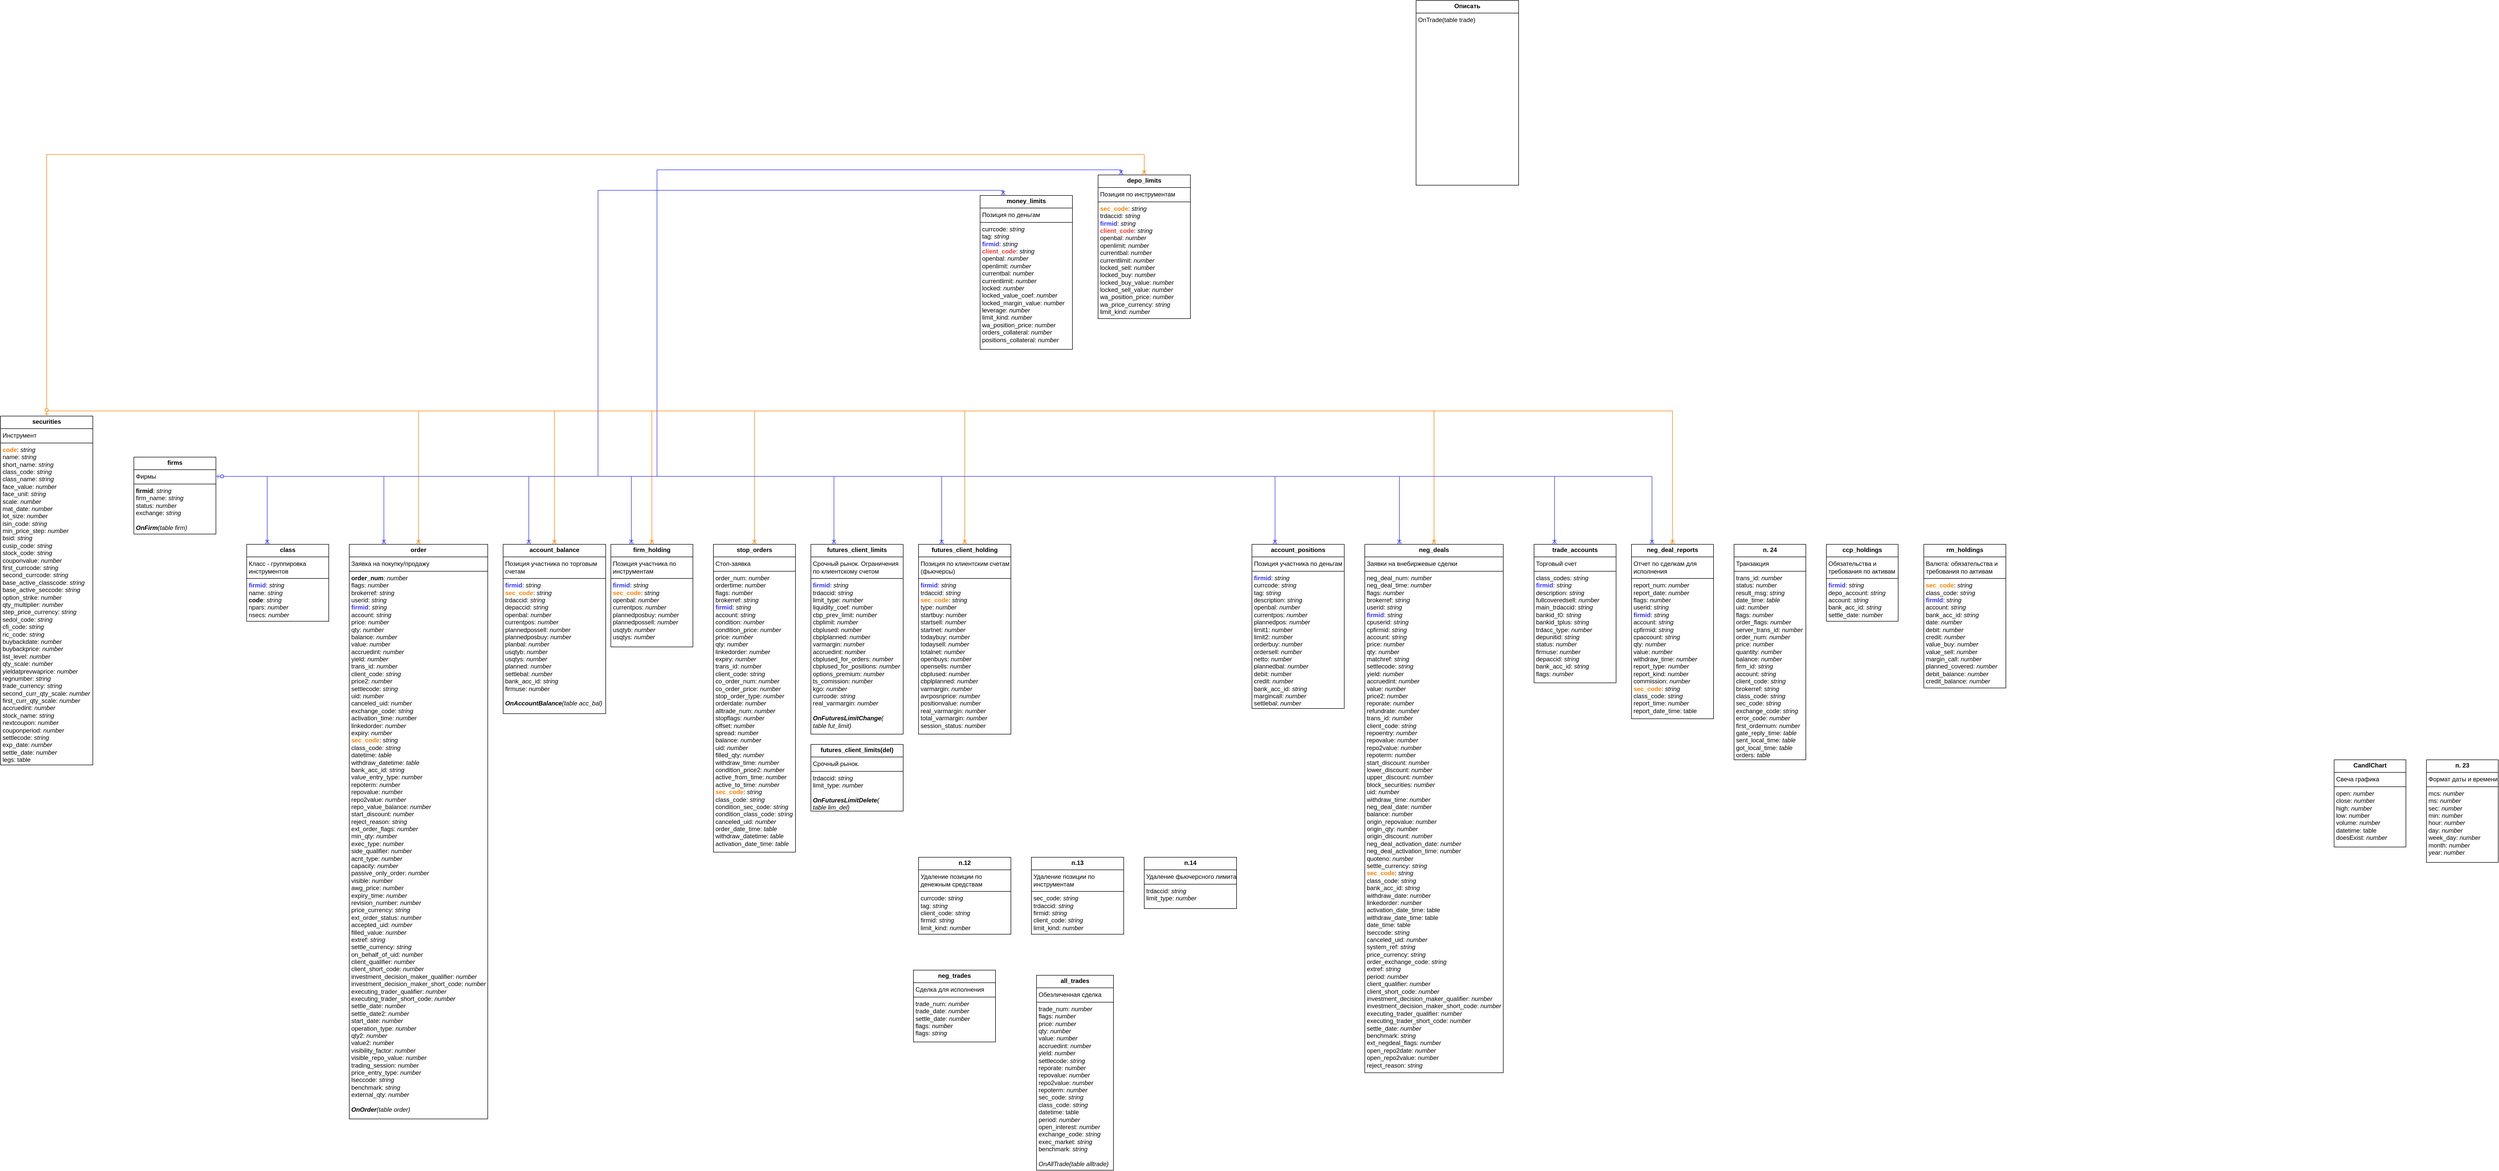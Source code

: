 <mxfile version="26.0.5">
  <diagram name="Page-1" id="c4acf3e9-155e-7222-9cf6-157b1a14988f">
    <mxGraphModel dx="1634" dy="2649" grid="1" gridSize="10" guides="1" tooltips="1" connect="1" arrows="1" fold="1" page="1" pageScale="1" pageWidth="850" pageHeight="1100" background="none" math="0" shadow="0">
      <root>
        <mxCell id="0" />
        <mxCell id="1" parent="0" />
        <mxCell id="q_UCc-18Xy8fkIxG4art-5" value="&lt;p style=&quot;margin:0px;margin-top:4px;text-align:center;&quot;&gt;&lt;b&gt;rm_holdings&lt;/b&gt;&lt;/p&gt;&lt;hr size=&quot;1&quot; style=&quot;border-style:solid;&quot;&gt;&lt;p style=&quot;margin:0px;margin-left:4px;&quot;&gt;Валюта: обязательства и требования по активам&lt;/p&gt;&lt;hr size=&quot;1&quot; style=&quot;border-style:solid;&quot;&gt;&lt;p style=&quot;margin:0px;margin-left:4px;&quot;&gt;&lt;b&gt;&lt;font style=&quot;color: rgb(255, 128, 0);&quot;&gt;sec_code&lt;/font&gt;&lt;/b&gt;: &lt;i&gt;string&lt;/i&gt;&lt;/p&gt;&lt;p style=&quot;margin:0px;margin-left:4px;&quot;&gt;class_code:&amp;nbsp;&lt;i style=&quot;background-color: initial;&quot;&gt;string&lt;/i&gt;&lt;/p&gt;&lt;p style=&quot;margin:0px;margin-left:4px;&quot;&gt;&lt;span style=&quot;background-color: initial;&quot;&gt;&lt;b&gt;&lt;font style=&quot;color: rgb(51, 51, 255);&quot;&gt;firmId&lt;/font&gt;&lt;/b&gt;:&amp;nbsp;&lt;/span&gt;&lt;i style=&quot;background-color: initial;&quot;&gt;string&lt;/i&gt;&lt;/p&gt;&lt;p style=&quot;margin:0px;margin-left:4px;&quot;&gt;&lt;span style=&quot;background-color: initial;&quot;&gt;account:&amp;nbsp;&lt;/span&gt;&lt;i style=&quot;background-color: initial;&quot;&gt;string&lt;/i&gt;&lt;/p&gt;&lt;p style=&quot;margin:0px;margin-left:4px;&quot;&gt;&lt;span style=&quot;background-color: initial;&quot;&gt;bank_acc_id:&amp;nbsp;&lt;/span&gt;&lt;i style=&quot;background-color: initial;&quot;&gt;string&lt;/i&gt;&lt;/p&gt;&lt;p style=&quot;margin:0px;margin-left:4px;&quot;&gt;&lt;span style=&quot;background-color: initial;&quot;&gt;date:&amp;nbsp;&lt;/span&gt;&lt;span style=&quot;background-color: initial;&quot;&gt;&lt;i&gt;number&lt;/i&gt;&lt;/span&gt;&lt;/p&gt;&lt;p style=&quot;margin:0px;margin-left:4px;&quot;&gt;&lt;span style=&quot;background-color: initial;&quot;&gt;debit:&amp;nbsp;&lt;/span&gt;&lt;i style=&quot;background-color: initial;&quot;&gt;number&lt;/i&gt;&lt;/p&gt;&lt;p style=&quot;margin:0px;margin-left:4px;&quot;&gt;&lt;span style=&quot;background-color: initial;&quot;&gt;credit:&amp;nbsp;&lt;/span&gt;&lt;i style=&quot;background-color: initial;&quot;&gt;number&lt;/i&gt;&lt;/p&gt;&lt;p style=&quot;margin:0px;margin-left:4px;&quot;&gt;&lt;span style=&quot;background-color: initial;&quot;&gt;value_buy:&amp;nbsp;&lt;/span&gt;&lt;i style=&quot;background-color: initial;&quot;&gt;number&lt;/i&gt;&lt;/p&gt;&lt;p style=&quot;margin:0px;margin-left:4px;&quot;&gt;&lt;span style=&quot;background-color: initial;&quot;&gt;value_sell:&amp;nbsp;&lt;/span&gt;&lt;i style=&quot;background-color: initial;&quot;&gt;number&lt;/i&gt;&lt;/p&gt;&lt;p style=&quot;margin:0px;margin-left:4px;&quot;&gt;&lt;span style=&quot;background-color: initial;&quot;&gt;margin_call:&amp;nbsp;&lt;/span&gt;&lt;i style=&quot;background-color: initial;&quot;&gt;number&lt;/i&gt;&lt;/p&gt;&lt;p style=&quot;margin:0px;margin-left:4px;&quot;&gt;&lt;span style=&quot;background-color: initial;&quot;&gt;planned_covered:&amp;nbsp;&lt;/span&gt;&lt;i style=&quot;background-color: initial;&quot;&gt;number&lt;/i&gt;&lt;/p&gt;&lt;p style=&quot;margin:0px;margin-left:4px;&quot;&gt;&lt;span style=&quot;background-color: initial;&quot;&gt;debit_balance:&amp;nbsp;&lt;/span&gt;&lt;i style=&quot;background-color: initial;&quot;&gt;number&lt;/i&gt;&lt;/p&gt;&lt;p style=&quot;margin:0px;margin-left:4px;&quot;&gt;&lt;span style=&quot;background-color: initial;&quot;&gt;credit_balance:&amp;nbsp;&lt;/span&gt;&lt;i style=&quot;background-color: initial;&quot;&gt;number&lt;/i&gt;&lt;/p&gt;&lt;p style=&quot;margin:0px;margin-left:4px;&quot;&gt;&lt;span style=&quot;background-color: initial;&quot;&gt;&lt;i&gt;&lt;br&gt;&lt;/i&gt;&lt;/span&gt;&lt;/p&gt;" style="verticalAlign=top;align=left;overflow=fill;html=1;whiteSpace=wrap;" parent="1" vertex="1">
          <mxGeometry x="3630" y="-820" width="160" height="280" as="geometry" />
        </mxCell>
        <mxCell id="q_UCc-18Xy8fkIxG4art-6" value="&lt;p style=&quot;margin:0px;margin-top:4px;text-align:center;&quot;&gt;&lt;b&gt;class&lt;/b&gt;&lt;/p&gt;&lt;hr size=&quot;1&quot; style=&quot;border-style:solid;&quot;&gt;&lt;p style=&quot;margin:0px;margin-left:4px;&quot;&gt;Класс - группировка инструментов&lt;/p&gt;&lt;hr size=&quot;1&quot; style=&quot;border-style:solid;&quot;&gt;&lt;p style=&quot;margin:0px;margin-left:4px;&quot;&gt;&lt;b&gt;&lt;font style=&quot;color: rgb(51, 51, 255);&quot;&gt;firmid&lt;/font&gt;&lt;/b&gt;: &lt;i&gt;string&lt;/i&gt;&lt;/p&gt;&lt;p style=&quot;margin:0px;margin-left:4px;&quot;&gt;name:&amp;nbsp;&lt;i style=&quot;background-color: initial;&quot;&gt;string&lt;/i&gt;&lt;/p&gt;&lt;p style=&quot;margin:0px;margin-left:4px;&quot;&gt;&lt;span style=&quot;background-color: initial;&quot;&gt;&lt;font style=&quot;color: rgb(0, 0, 0);&quot;&gt;&lt;b style=&quot;&quot;&gt;code&lt;/b&gt;&lt;/font&gt;:&amp;nbsp;&lt;/span&gt;&lt;i style=&quot;background-color: initial;&quot;&gt;string&lt;/i&gt;&lt;/p&gt;&lt;p style=&quot;margin:0px;margin-left:4px;&quot;&gt;&lt;span style=&quot;background-color: initial;&quot;&gt;npars:&amp;nbsp;&lt;/span&gt;&lt;span style=&quot;background-color: initial;&quot;&gt;&lt;i&gt;number&lt;/i&gt;&lt;/span&gt;&lt;/p&gt;&lt;p style=&quot;margin:0px;margin-left:4px;&quot;&gt;&lt;span style=&quot;background-color: initial;&quot;&gt;nsecs:&amp;nbsp;&lt;/span&gt;&lt;i style=&quot;background-color: initial;&quot;&gt;number&lt;/i&gt;&lt;/p&gt;&lt;p style=&quot;margin:0px;margin-left:4px;&quot;&gt;&lt;span style=&quot;background-color: initial;&quot;&gt;&lt;i&gt;&lt;br&gt;&lt;/i&gt;&lt;/span&gt;&lt;/p&gt;" style="verticalAlign=top;align=left;overflow=fill;html=1;whiteSpace=wrap;" parent="1" vertex="1">
          <mxGeometry x="360" y="-820" width="160" height="150" as="geometry" />
        </mxCell>
        <mxCell id="q_UCc-18Xy8fkIxG4art-7" value="&lt;p style=&quot;margin:0px;margin-top:4px;text-align:center;&quot;&gt;&lt;b&gt;all_trades&lt;/b&gt;&lt;/p&gt;&lt;hr size=&quot;1&quot; style=&quot;border-style:solid;&quot;&gt;&lt;p style=&quot;margin:0px;margin-left:4px;&quot;&gt;Обезличенная сделка&lt;/p&gt;&lt;hr size=&quot;1&quot; style=&quot;border-style:solid;&quot;&gt;&lt;p style=&quot;margin:0px;margin-left:4px;&quot;&gt;trade_num:&amp;nbsp;&lt;i style=&quot;background-color: initial;&quot;&gt;number&lt;/i&gt;&lt;/p&gt;&lt;p style=&quot;margin:0px;margin-left:4px;&quot;&gt;flags:&amp;nbsp;&lt;i style=&quot;background-color: initial;&quot;&gt;number&lt;/i&gt;&lt;/p&gt;&lt;p style=&quot;margin:0px;margin-left:4px;&quot;&gt;&lt;span style=&quot;background-color: initial;&quot;&gt;price:&amp;nbsp;&lt;/span&gt;&lt;i style=&quot;background-color: initial;&quot;&gt;number&lt;/i&gt;&lt;/p&gt;&lt;p style=&quot;margin:0px;margin-left:4px;&quot;&gt;qty:&amp;nbsp;&lt;i style=&quot;background-color: initial;&quot;&gt;number&lt;/i&gt;&lt;/p&gt;&lt;p style=&quot;margin:0px;margin-left:4px;&quot;&gt;&lt;span style=&quot;background-color: initial;&quot;&gt;value:&amp;nbsp;&lt;/span&gt;&lt;i style=&quot;background-color: initial;&quot;&gt;number&lt;/i&gt;&lt;/p&gt;&lt;p style=&quot;margin:0px;margin-left:4px;&quot;&gt;accruedint:&amp;nbsp;&lt;i style=&quot;background-color: initial;&quot;&gt;number&lt;/i&gt;&lt;/p&gt;&lt;p style=&quot;margin:0px;margin-left:4px;&quot;&gt;yield:&amp;nbsp;&lt;i style=&quot;background-color: initial;&quot;&gt;number&lt;/i&gt;&lt;/p&gt;&lt;p style=&quot;margin:0px;margin-left:4px;&quot;&gt;&lt;span style=&quot;background-color: initial;&quot;&gt;settlecode:&amp;nbsp;&lt;/span&gt;&lt;span style=&quot;background-color: initial;&quot;&gt;&lt;i&gt;string&lt;/i&gt;&lt;/span&gt;&lt;/p&gt;&lt;p style=&quot;margin:0px;margin-left:4px;&quot;&gt;reporate:&amp;nbsp;&lt;i style=&quot;background-color: initial;&quot;&gt;number&lt;/i&gt;&lt;/p&gt;&lt;p style=&quot;margin:0px;margin-left:4px;&quot;&gt;&lt;span style=&quot;background-color: initial;&quot;&gt;repovalue:&amp;nbsp;&lt;/span&gt;&lt;i style=&quot;background-color: initial;&quot;&gt;number&lt;/i&gt;&lt;/p&gt;&lt;p style=&quot;margin:0px;margin-left:4px;&quot;&gt;&lt;span style=&quot;background-color: initial;&quot;&gt;repo2value:&amp;nbsp;&lt;/span&gt;&lt;i style=&quot;background-color: initial;&quot;&gt;number&lt;/i&gt;&lt;/p&gt;&lt;p style=&quot;margin:0px;margin-left:4px;&quot;&gt;repoterm:&amp;nbsp;&lt;i style=&quot;background-color: initial;&quot;&gt;number&lt;/i&gt;&lt;/p&gt;&lt;p style=&quot;margin:0px;margin-left:4px;&quot;&gt;&lt;span style=&quot;background-color: initial;&quot;&gt;sec_code:&amp;nbsp;&lt;/span&gt;&lt;i style=&quot;background-color: initial;&quot;&gt;string&lt;/i&gt;&lt;/p&gt;&lt;p style=&quot;margin:0px;margin-left:4px;&quot;&gt;&lt;span style=&quot;background-color: initial;&quot;&gt;class_code:&amp;nbsp;&lt;/span&gt;&lt;i style=&quot;background-color: initial;&quot;&gt;string&lt;/i&gt;&lt;/p&gt;&lt;p style=&quot;margin:0px;margin-left:4px;&quot;&gt;datetime: table&lt;/p&gt;&lt;p style=&quot;margin:0px;margin-left:4px;&quot;&gt;period:&amp;nbsp;&lt;i style=&quot;background-color: initial;&quot;&gt;number&lt;/i&gt;&lt;/p&gt;&lt;p style=&quot;margin:0px;margin-left:4px;&quot;&gt;&lt;span style=&quot;background-color: initial;&quot;&gt;open_interest:&amp;nbsp;&lt;/span&gt;&lt;i style=&quot;background-color: initial;&quot;&gt;number&lt;/i&gt;&lt;/p&gt;&lt;p style=&quot;margin:0px;margin-left:4px;&quot;&gt;exchange_code:&amp;nbsp;&lt;i style=&quot;background-color: initial;&quot;&gt;string&lt;/i&gt;&lt;/p&gt;&lt;p style=&quot;margin:0px;margin-left:4px;&quot;&gt;exec_market:&amp;nbsp;&lt;i style=&quot;background-color: initial;&quot;&gt;string&lt;/i&gt;&lt;/p&gt;&lt;p style=&quot;margin:0px;margin-left:4px;&quot;&gt;&lt;span style=&quot;background-color: initial;&quot;&gt;benchmark:&amp;nbsp;&lt;/span&gt;&lt;i style=&quot;background-color: initial;&quot;&gt;string&lt;/i&gt;&lt;/p&gt;&lt;p style=&quot;margin:0px;margin-left:4px;&quot;&gt;&lt;i style=&quot;background-color: initial;&quot;&gt;&lt;br&gt;&lt;/i&gt;&lt;/p&gt;&lt;p style=&quot;margin:0px;margin-left:4px;&quot;&gt;&lt;i style=&quot;background-color: initial;&quot;&gt;OnAllTrade(table alltrade)&lt;/i&gt;&lt;/p&gt;" style="verticalAlign=top;align=left;overflow=fill;html=1;whiteSpace=wrap;" parent="1" vertex="1">
          <mxGeometry x="1900" y="20" width="150" height="380" as="geometry" />
        </mxCell>
        <mxCell id="q_UCc-18Xy8fkIxG4art-8" value="&lt;p style=&quot;margin:0px;margin-top:4px;text-align:center;&quot;&gt;&lt;b&gt;order&lt;/b&gt;&lt;/p&gt;&lt;hr size=&quot;1&quot; style=&quot;border-style:solid;&quot;&gt;&lt;p style=&quot;margin:0px;margin-left:4px;&quot;&gt;Заявка на покупку/продажу&lt;/p&gt;&lt;hr size=&quot;1&quot; style=&quot;border-style:solid;&quot;&gt;&lt;p style=&quot;margin:0px;margin-left:4px;&quot;&gt;&lt;b&gt;&lt;font style=&quot;color: rgb(0, 0, 0);&quot;&gt;order_num&lt;/font&gt;&lt;/b&gt;:&amp;nbsp;&lt;i style=&quot;background-color: initial;&quot;&gt;number&lt;/i&gt;&lt;/p&gt;&lt;p style=&quot;margin:0px;margin-left:4px;&quot;&gt;&lt;span style=&quot;background-color: initial;&quot;&gt;flags:&amp;nbsp;&lt;/span&gt;&lt;i style=&quot;background-color: initial;&quot;&gt;number&lt;/i&gt;&lt;/p&gt;&lt;p style=&quot;margin:0px;margin-left:4px;&quot;&gt;&lt;span style=&quot;background-color: initial;&quot;&gt;brokerref:&amp;nbsp;&lt;/span&gt;&lt;i style=&quot;background-color: initial;&quot;&gt;string&lt;/i&gt;&lt;/p&gt;&lt;p style=&quot;margin:0px;margin-left:4px;&quot;&gt;&lt;span style=&quot;background-color: initial;&quot;&gt;userid:&amp;nbsp;&lt;/span&gt;&lt;i style=&quot;background-color: initial;&quot;&gt;string&lt;/i&gt;&lt;/p&gt;&lt;p style=&quot;margin:0px;margin-left:4px;&quot;&gt;&lt;span style=&quot;background-color: initial;&quot;&gt;&lt;b&gt;&lt;font style=&quot;color: rgb(51, 51, 255);&quot;&gt;firmid&lt;/font&gt;&lt;/b&gt;:&amp;nbsp;&lt;/span&gt;&lt;i style=&quot;background-color: initial;&quot;&gt;string&lt;/i&gt;&lt;/p&gt;&lt;p style=&quot;margin:0px;margin-left:4px;&quot;&gt;&lt;span style=&quot;background-color: initial;&quot;&gt;account:&amp;nbsp;&lt;/span&gt;&lt;i style=&quot;background-color: initial;&quot;&gt;string&lt;/i&gt;&lt;/p&gt;&lt;p style=&quot;margin:0px;margin-left:4px;&quot;&gt;&lt;span style=&quot;background-color: initial;&quot;&gt;price:&amp;nbsp;&lt;/span&gt;&lt;i style=&quot;background-color: initial;&quot;&gt;number&lt;/i&gt;&lt;/p&gt;&lt;p style=&quot;margin:0px;margin-left:4px;&quot;&gt;&lt;span style=&quot;background-color: initial;&quot;&gt;qty:&amp;nbsp;&lt;/span&gt;&lt;i style=&quot;background-color: initial;&quot;&gt;number&lt;/i&gt;&lt;/p&gt;&lt;p style=&quot;margin:0px;margin-left:4px;&quot;&gt;&lt;span style=&quot;background-color: initial;&quot;&gt;balance:&amp;nbsp;&lt;/span&gt;&lt;i style=&quot;background-color: initial;&quot;&gt;number&lt;/i&gt;&lt;/p&gt;&lt;p style=&quot;margin:0px;margin-left:4px;&quot;&gt;&lt;span style=&quot;background-color: initial;&quot;&gt;value:&amp;nbsp;&lt;/span&gt;&lt;i style=&quot;background-color: initial;&quot;&gt;number&lt;/i&gt;&lt;/p&gt;&lt;p style=&quot;margin:0px;margin-left:4px;&quot;&gt;&lt;span style=&quot;background-color: initial;&quot;&gt;accruedint:&amp;nbsp;&lt;/span&gt;&lt;i style=&quot;background-color: initial;&quot;&gt;number&lt;/i&gt;&lt;/p&gt;&lt;p style=&quot;margin:0px;margin-left:4px;&quot;&gt;&lt;span style=&quot;background-color: initial;&quot;&gt;yield:&amp;nbsp;&lt;/span&gt;&lt;i style=&quot;background-color: initial;&quot;&gt;number&lt;/i&gt;&lt;/p&gt;&lt;p style=&quot;margin:0px;margin-left:4px;&quot;&gt;&lt;span style=&quot;background-color: initial;&quot;&gt;trans_id:&amp;nbsp;&lt;/span&gt;&lt;i style=&quot;background-color: initial;&quot;&gt;number&lt;/i&gt;&lt;/p&gt;&lt;p style=&quot;margin:0px;margin-left:4px;&quot;&gt;&lt;span style=&quot;background-color: initial;&quot;&gt;client_code:&amp;nbsp;&lt;/span&gt;&lt;i style=&quot;background-color: initial;&quot;&gt;string&lt;/i&gt;&lt;/p&gt;&lt;p style=&quot;margin:0px;margin-left:4px;&quot;&gt;&lt;span style=&quot;background-color: initial;&quot;&gt;price2:&amp;nbsp;&lt;/span&gt;&lt;i style=&quot;background-color: initial;&quot;&gt;number&lt;/i&gt;&lt;/p&gt;&lt;p style=&quot;margin:0px;margin-left:4px;&quot;&gt;&lt;span style=&quot;background-color: initial;&quot;&gt;settlecode:&amp;nbsp;&lt;/span&gt;&lt;i style=&quot;background-color: initial;&quot;&gt;string&lt;/i&gt;&lt;/p&gt;&lt;p style=&quot;margin:0px;margin-left:4px;&quot;&gt;&lt;span style=&quot;background-color: initial;&quot;&gt;uid:&amp;nbsp;&lt;/span&gt;&lt;i style=&quot;background-color: initial;&quot;&gt;number&lt;/i&gt;&lt;/p&gt;&lt;p style=&quot;margin:0px;margin-left:4px;&quot;&gt;&lt;span style=&quot;background-color: initial;&quot;&gt;canceled_uid:&amp;nbsp;&lt;/span&gt;&lt;i style=&quot;background-color: initial;&quot;&gt;number&lt;/i&gt;&lt;/p&gt;&lt;p style=&quot;margin:0px;margin-left:4px;&quot;&gt;&lt;span style=&quot;background-color: initial;&quot;&gt;exchange_code:&amp;nbsp;&lt;/span&gt;&lt;i style=&quot;background-color: initial;&quot;&gt;string&lt;/i&gt;&lt;/p&gt;&lt;p style=&quot;margin:0px;margin-left:4px;&quot;&gt;&lt;span style=&quot;background-color: initial;&quot;&gt;activation_time:&amp;nbsp;&lt;/span&gt;&lt;i style=&quot;background-color: initial;&quot;&gt;number&lt;/i&gt;&lt;/p&gt;&lt;p style=&quot;margin:0px;margin-left:4px;&quot;&gt;&lt;span style=&quot;background-color: initial;&quot;&gt;linkedorder:&amp;nbsp;&lt;/span&gt;&lt;i style=&quot;background-color: initial;&quot;&gt;number&lt;/i&gt;&lt;/p&gt;&lt;p style=&quot;margin:0px;margin-left:4px;&quot;&gt;&lt;span style=&quot;background-color: initial;&quot;&gt;expiry:&amp;nbsp;&lt;/span&gt;&lt;i style=&quot;background-color: initial;&quot;&gt;number&lt;/i&gt;&lt;/p&gt;&lt;p style=&quot;margin:0px;margin-left:4px;&quot;&gt;&lt;i style=&quot;background-color: initial;&quot;&gt;&lt;/i&gt;&lt;/p&gt;&lt;p style=&quot;margin:0px;margin-left:4px;&quot;&gt;&lt;font style=&quot;color: rgb(255, 128, 0);&quot;&gt;&lt;b&gt;sec_code&lt;/b&gt;&lt;/font&gt;:&amp;nbsp;&lt;i style=&quot;background-color: initial;&quot;&gt;string&lt;/i&gt;&lt;/p&gt;&lt;p style=&quot;margin:0px;margin-left:4px;&quot;&gt;&lt;span style=&quot;background-color: initial;&quot;&gt;class_code:&lt;/span&gt;&lt;i style=&quot;background-color: initial;&quot;&gt;&amp;nbsp;&lt;/i&gt;&lt;i style=&quot;background-color: initial;&quot;&gt;string&lt;/i&gt;&lt;/p&gt;&lt;p style=&quot;margin:0px;margin-left:4px;&quot;&gt;&lt;span style=&quot;background-color: initial;&quot;&gt;datetime: &lt;i&gt;table&lt;/i&gt;&lt;/span&gt;&lt;/p&gt;&lt;p style=&quot;margin:0px;margin-left:4px;&quot;&gt;&lt;span style=&quot;background-color: initial;&quot;&gt;withdraw_datetime:&amp;nbsp;&lt;/span&gt;&lt;i style=&quot;background-color: initial;&quot;&gt;table&lt;/i&gt;&lt;/p&gt;&lt;p style=&quot;margin:0px;margin-left:4px;&quot;&gt;&lt;span style=&quot;background-color: initial;&quot;&gt;bank_acc_id:&amp;nbsp;&lt;/span&gt;&lt;i style=&quot;background-color: initial;&quot;&gt;string&lt;/i&gt;&lt;/p&gt;&lt;p style=&quot;margin:0px;margin-left:4px;&quot;&gt;&lt;span style=&quot;background-color: initial;&quot;&gt;value_entry_type:&amp;nbsp;&lt;/span&gt;&lt;i style=&quot;background-color: initial;&quot;&gt;number&lt;/i&gt;&lt;/p&gt;&lt;p style=&quot;margin:0px;margin-left:4px;&quot;&gt;&lt;span style=&quot;background-color: initial;&quot;&gt;repoterm:&amp;nbsp;&lt;/span&gt;&lt;i style=&quot;background-color: initial;&quot;&gt;number&lt;/i&gt;&lt;/p&gt;&lt;p style=&quot;margin:0px;margin-left:4px;&quot;&gt;&lt;span style=&quot;background-color: initial;&quot;&gt;repovalue:&amp;nbsp;&lt;/span&gt;&lt;i style=&quot;background-color: initial;&quot;&gt;number&lt;/i&gt;&lt;/p&gt;&lt;p style=&quot;margin:0px;margin-left:4px;&quot;&gt;&lt;span style=&quot;background-color: initial;&quot;&gt;repo2value:&amp;nbsp;&lt;/span&gt;&lt;i style=&quot;background-color: initial;&quot;&gt;number&lt;/i&gt;&lt;/p&gt;&lt;p style=&quot;margin:0px;margin-left:4px;&quot;&gt;&lt;span style=&quot;background-color: initial;&quot;&gt;repo_value_balance:&amp;nbsp;&lt;/span&gt;&lt;i style=&quot;background-color: initial;&quot;&gt;number&lt;/i&gt;&lt;/p&gt;&lt;p style=&quot;margin:0px;margin-left:4px;&quot;&gt;&lt;span style=&quot;background-color: initial;&quot;&gt;start_discount:&amp;nbsp;&lt;/span&gt;&lt;i style=&quot;background-color: initial;&quot;&gt;number&lt;/i&gt;&lt;/p&gt;&lt;p style=&quot;margin:0px;margin-left:4px;&quot;&gt;&lt;span style=&quot;background-color: initial;&quot;&gt;reject_reason:&amp;nbsp;&lt;/span&gt;&lt;i style=&quot;background-color: initial;&quot;&gt;string&lt;/i&gt;&lt;/p&gt;&lt;p style=&quot;margin:0px;margin-left:4px;&quot;&gt;&lt;span style=&quot;background-color: initial;&quot;&gt;ext_order_flags:&amp;nbsp;&lt;/span&gt;&lt;i style=&quot;background-color: initial;&quot;&gt;number&lt;/i&gt;&lt;/p&gt;&lt;p style=&quot;margin:0px;margin-left:4px;&quot;&gt;&lt;span style=&quot;background-color: initial;&quot;&gt;min_qty:&amp;nbsp;&lt;/span&gt;&lt;i style=&quot;background-color: initial;&quot;&gt;number&lt;/i&gt;&lt;/p&gt;&lt;p style=&quot;margin:0px;margin-left:4px;&quot;&gt;&lt;span style=&quot;background-color: initial;&quot;&gt;exec_type:&amp;nbsp;&lt;/span&gt;&lt;i style=&quot;background-color: initial;&quot;&gt;number&lt;/i&gt;&lt;/p&gt;&lt;p style=&quot;margin:0px;margin-left:4px;&quot;&gt;&lt;span style=&quot;background-color: initial;&quot;&gt;side_qualifier:&amp;nbsp;&lt;/span&gt;&lt;i style=&quot;background-color: initial;&quot;&gt;number&lt;/i&gt;&lt;/p&gt;&lt;p style=&quot;margin:0px;margin-left:4px;&quot;&gt;&lt;span style=&quot;background-color: initial;&quot;&gt;acnt_type:&amp;nbsp;&lt;/span&gt;&lt;i style=&quot;background-color: initial;&quot;&gt;number&lt;/i&gt;&lt;/p&gt;&lt;p style=&quot;margin:0px;margin-left:4px;&quot;&gt;capacity:&amp;nbsp;&lt;i style=&quot;background-color: initial;&quot;&gt;number&lt;/i&gt;&lt;/p&gt;&lt;p style=&quot;margin:0px;margin-left:4px;&quot;&gt;&lt;span style=&quot;background-color: initial;&quot;&gt;passive_only_order:&amp;nbsp;&lt;/span&gt;&lt;i style=&quot;background-color: initial;&quot;&gt;number&lt;/i&gt;&lt;/p&gt;&lt;p style=&quot;margin:0px;margin-left:4px;&quot;&gt;&lt;span style=&quot;background-color: initial;&quot;&gt;visible:&amp;nbsp;&lt;/span&gt;&lt;i style=&quot;background-color: initial;&quot;&gt;number&lt;/i&gt;&lt;/p&gt;&lt;p style=&quot;margin:0px;margin-left:4px;&quot;&gt;&lt;span style=&quot;background-color: initial;&quot;&gt;awg_price:&amp;nbsp;&lt;/span&gt;&lt;i style=&quot;background-color: initial;&quot;&gt;number&lt;/i&gt;&lt;/p&gt;&lt;p style=&quot;margin:0px;margin-left:4px;&quot;&gt;&lt;span style=&quot;background-color: initial;&quot;&gt;expiry_time:&amp;nbsp;&lt;/span&gt;&lt;i style=&quot;background-color: initial;&quot;&gt;number&lt;/i&gt;&lt;/p&gt;&lt;p style=&quot;margin:0px;margin-left:4px;&quot;&gt;&lt;span style=&quot;background-color: initial;&quot;&gt;revision_number:&amp;nbsp;&lt;/span&gt;&lt;i style=&quot;background-color: initial;&quot;&gt;number&lt;/i&gt;&lt;/p&gt;&lt;p style=&quot;margin:0px;margin-left:4px;&quot;&gt;&lt;span style=&quot;background-color: initial;&quot;&gt;price_currency:&amp;nbsp;&lt;/span&gt;&lt;i style=&quot;background-color: initial;&quot;&gt;string&lt;/i&gt;&lt;/p&gt;&lt;p style=&quot;margin:0px;margin-left:4px;&quot;&gt;&lt;span style=&quot;background-color: initial;&quot;&gt;ext_order_status:&amp;nbsp;&lt;/span&gt;&lt;i style=&quot;background-color: initial;&quot;&gt;number&lt;/i&gt;&lt;/p&gt;&lt;p style=&quot;margin:0px;margin-left:4px;&quot;&gt;&lt;span style=&quot;background-color: initial;&quot;&gt;accepted_uid:&amp;nbsp;&lt;/span&gt;&lt;i style=&quot;background-color: initial;&quot;&gt;number&lt;/i&gt;&lt;/p&gt;&lt;p style=&quot;margin:0px;margin-left:4px;&quot;&gt;&lt;span style=&quot;background-color: initial;&quot;&gt;filled_value:&amp;nbsp;&lt;/span&gt;&lt;i style=&quot;background-color: initial;&quot;&gt;number&lt;/i&gt;&lt;/p&gt;&lt;p style=&quot;margin:0px;margin-left:4px;&quot;&gt;&lt;span style=&quot;background-color: initial;&quot;&gt;extref:&amp;nbsp;&lt;/span&gt;&lt;i style=&quot;background-color: initial;&quot;&gt;string&lt;/i&gt;&lt;/p&gt;&lt;p style=&quot;margin:0px;margin-left:4px;&quot;&gt;&lt;span style=&quot;background-color: initial;&quot;&gt;settle_currency:&amp;nbsp;&lt;/span&gt;&lt;i style=&quot;background-color: initial;&quot;&gt;string&lt;/i&gt;&lt;/p&gt;&lt;p style=&quot;margin:0px;margin-left:4px;&quot;&gt;&lt;span style=&quot;background-color: initial;&quot;&gt;on_behalf_of_uid:&amp;nbsp;&lt;/span&gt;&lt;i style=&quot;background-color: initial;&quot;&gt;number&lt;/i&gt;&lt;/p&gt;&lt;p style=&quot;margin:0px;margin-left:4px;&quot;&gt;&lt;span style=&quot;background-color: initial;&quot;&gt;client_qualifier:&amp;nbsp;&lt;/span&gt;&lt;i style=&quot;background-color: initial;&quot;&gt;number&lt;/i&gt;&lt;/p&gt;&lt;p style=&quot;margin:0px;margin-left:4px;&quot;&gt;&lt;span style=&quot;background-color: initial;&quot;&gt;client_short_code:&amp;nbsp;&lt;/span&gt;&lt;i style=&quot;background-color: initial;&quot;&gt;number&lt;/i&gt;&lt;/p&gt;&lt;p style=&quot;margin:0px;margin-left:4px;&quot;&gt;&lt;span style=&quot;background-color: initial;&quot;&gt;investment_decision_maker_qualifier:&amp;nbsp;&lt;/span&gt;&lt;i style=&quot;background-color: initial;&quot;&gt;number&lt;/i&gt;&lt;/p&gt;&lt;p style=&quot;margin:0px;margin-left:4px;&quot;&gt;&lt;span style=&quot;background-color: initial;&quot;&gt;investment_decision_maker_short_code:&amp;nbsp;&lt;/span&gt;&lt;i style=&quot;background-color: initial;&quot;&gt;number&lt;/i&gt;&lt;/p&gt;&lt;p style=&quot;margin:0px;margin-left:4px;&quot;&gt;&lt;span style=&quot;background-color: initial;&quot;&gt;executing_trader_qualifier:&amp;nbsp;&lt;/span&gt;&lt;i style=&quot;background-color: initial;&quot;&gt;number&lt;/i&gt;&lt;/p&gt;&lt;p style=&quot;margin:0px;margin-left:4px;&quot;&gt;&lt;span style=&quot;background-color: initial;&quot;&gt;executing_trader_short_code:&amp;nbsp;&lt;/span&gt;&lt;i style=&quot;background-color: initial;&quot;&gt;number&lt;/i&gt;&lt;/p&gt;&lt;p style=&quot;margin:0px;margin-left:4px;&quot;&gt;&lt;span style=&quot;background-color: initial;&quot;&gt;settle_date:&amp;nbsp;&lt;/span&gt;&lt;i style=&quot;background-color: initial;&quot;&gt;number&lt;/i&gt;&lt;/p&gt;&lt;p style=&quot;margin:0px;margin-left:4px;&quot;&gt;&lt;span style=&quot;background-color: initial;&quot;&gt;settle_date2:&amp;nbsp;&lt;/span&gt;&lt;i style=&quot;background-color: initial;&quot;&gt;number&lt;/i&gt;&lt;/p&gt;&lt;p style=&quot;margin:0px;margin-left:4px;&quot;&gt;&lt;span style=&quot;background-color: initial;&quot;&gt;start_date:&amp;nbsp;&lt;/span&gt;&lt;i style=&quot;background-color: initial;&quot;&gt;number&lt;/i&gt;&lt;/p&gt;&lt;p style=&quot;margin:0px;margin-left:4px;&quot;&gt;&lt;span style=&quot;background-color: initial;&quot;&gt;operation_type:&amp;nbsp;&lt;/span&gt;&lt;i style=&quot;background-color: initial;&quot;&gt;number&lt;/i&gt;&lt;/p&gt;&lt;p style=&quot;margin:0px;margin-left:4px;&quot;&gt;&lt;span style=&quot;background-color: initial;&quot;&gt;qty2:&amp;nbsp;&lt;/span&gt;&lt;i style=&quot;background-color: initial;&quot;&gt;number&lt;/i&gt;&lt;/p&gt;&lt;p style=&quot;margin:0px;margin-left:4px;&quot;&gt;&lt;span style=&quot;background-color: initial;&quot;&gt;value2:&amp;nbsp;&lt;/span&gt;&lt;i style=&quot;background-color: initial;&quot;&gt;number&lt;/i&gt;&lt;/p&gt;&lt;p style=&quot;margin:0px;margin-left:4px;&quot;&gt;&lt;span style=&quot;background-color: initial;&quot;&gt;visibility_factor:&amp;nbsp;&lt;/span&gt;&lt;i style=&quot;background-color: initial;&quot;&gt;number&lt;/i&gt;&lt;/p&gt;&lt;p style=&quot;margin:0px;margin-left:4px;&quot;&gt;&lt;span style=&quot;background-color: initial;&quot;&gt;visible_repo_value:&amp;nbsp;&lt;/span&gt;&lt;i style=&quot;background-color: initial;&quot;&gt;number&lt;/i&gt;&lt;/p&gt;&lt;p style=&quot;margin:0px;margin-left:4px;&quot;&gt;&lt;span style=&quot;background-color: initial;&quot;&gt;trading_session:&amp;nbsp;&lt;/span&gt;&lt;i style=&quot;background-color: initial;&quot;&gt;number&lt;/i&gt;&lt;/p&gt;&lt;p style=&quot;margin:0px;margin-left:4px;&quot;&gt;&lt;span style=&quot;background-color: initial;&quot;&gt;price_entry_type:&amp;nbsp;&lt;/span&gt;&lt;i style=&quot;background-color: initial;&quot;&gt;number&lt;/i&gt;&lt;/p&gt;&lt;p style=&quot;margin:0px;margin-left:4px;&quot;&gt;&lt;span style=&quot;background-color: initial;&quot;&gt;lseccode:&amp;nbsp;&lt;/span&gt;&lt;i style=&quot;background-color: initial;&quot;&gt;string&lt;/i&gt;&lt;/p&gt;&lt;p style=&quot;margin:0px;margin-left:4px;&quot;&gt;&lt;span style=&quot;background-color: initial;&quot;&gt;benchmark:&amp;nbsp;&lt;/span&gt;&lt;i style=&quot;background-color: initial;&quot;&gt;string&lt;/i&gt;&lt;/p&gt;&lt;p style=&quot;margin:0px;margin-left:4px;&quot;&gt;&lt;span style=&quot;background-color: initial;&quot;&gt;external_qty:&amp;nbsp;&lt;/span&gt;&lt;i style=&quot;background-color: initial;&quot;&gt;number&lt;/i&gt;&lt;/p&gt;&lt;p style=&quot;margin:0px;margin-left:4px;&quot;&gt;&lt;i style=&quot;background-color: initial;&quot;&gt;&lt;br&gt;&lt;/i&gt;&lt;/p&gt;&lt;p style=&quot;margin:0px;margin-left:4px;&quot;&gt;&lt;i&gt;&lt;b&gt;OnOrder&lt;/b&gt;(table order)&lt;/i&gt;&lt;/p&gt;" style="verticalAlign=top;align=left;overflow=fill;html=1;whiteSpace=wrap;" parent="1" vertex="1">
          <mxGeometry x="560" y="-820" width="270" height="1120" as="geometry" />
        </mxCell>
        <mxCell id="q_UCc-18Xy8fkIxG4art-9" value="&lt;p style=&quot;margin:0px;margin-top:4px;text-align:center;&quot;&gt;&lt;b&gt;account_balance&lt;/b&gt;&lt;/p&gt;&lt;hr size=&quot;1&quot; style=&quot;border-style:solid;&quot;&gt;&lt;p style=&quot;margin:0px;margin-left:4px;&quot;&gt;Позиция участника по торговым счетам&lt;/p&gt;&lt;hr size=&quot;1&quot; style=&quot;border-style:solid;&quot;&gt;&lt;p style=&quot;margin:0px;margin-left:4px;&quot;&gt;&lt;b&gt;&lt;font style=&quot;color: rgb(51, 51, 255);&quot;&gt;firmid&lt;/font&gt;&lt;/b&gt;:&amp;nbsp;&lt;i style=&quot;background-color: initial;&quot;&gt;string&lt;/i&gt;&lt;/p&gt;&lt;p style=&quot;margin:0px;margin-left:4px;&quot;&gt;&lt;span style=&quot;background-color: initial;&quot;&gt;&lt;font style=&quot;color: rgb(255, 128, 0);&quot;&gt;&lt;b&gt;sec_code&lt;/b&gt;&lt;/font&gt;:&amp;nbsp;&lt;/span&gt;&lt;i style=&quot;background-color: initial;&quot;&gt;string&lt;/i&gt;&lt;/p&gt;&lt;p style=&quot;margin:0px;margin-left:4px;&quot;&gt;&lt;span style=&quot;background-color: initial;&quot;&gt;trdaccid:&amp;nbsp;&lt;/span&gt;&lt;i style=&quot;background-color: initial;&quot;&gt;string&lt;/i&gt;&lt;/p&gt;&lt;p style=&quot;margin:0px;margin-left:4px;&quot;&gt;&lt;span style=&quot;background-color: initial;&quot;&gt;depaccid:&amp;nbsp;&lt;/span&gt;&lt;i style=&quot;background-color: initial;&quot;&gt;string&lt;/i&gt;&lt;/p&gt;&lt;p style=&quot;margin:0px;margin-left:4px;&quot;&gt;&lt;span style=&quot;background-color: initial;&quot;&gt;openbal:&amp;nbsp;&lt;/span&gt;&lt;i style=&quot;background-color: initial;&quot;&gt;number&lt;/i&gt;&lt;/p&gt;&lt;p style=&quot;margin:0px;margin-left:4px;&quot;&gt;&lt;span style=&quot;background-color: initial;&quot;&gt;currentpos:&amp;nbsp;&lt;/span&gt;&lt;i style=&quot;background-color: initial;&quot;&gt;number&lt;/i&gt;&lt;/p&gt;&lt;p style=&quot;margin:0px;margin-left:4px;&quot;&gt;&lt;span style=&quot;background-color: initial;&quot;&gt;plannedpossell:&amp;nbsp;&lt;/span&gt;&lt;i style=&quot;background-color: initial;&quot;&gt;number&lt;/i&gt;&lt;/p&gt;&lt;p style=&quot;margin:0px;margin-left:4px;&quot;&gt;&lt;span style=&quot;background-color: initial;&quot;&gt;plannedposbuy:&amp;nbsp;&lt;/span&gt;&lt;i style=&quot;background-color: initial;&quot;&gt;number&lt;/i&gt;&lt;/p&gt;&lt;p style=&quot;margin:0px;margin-left:4px;&quot;&gt;&lt;span style=&quot;background-color: initial;&quot;&gt;planbal:&amp;nbsp;&lt;/span&gt;&lt;i style=&quot;background-color: initial;&quot;&gt;number&lt;/i&gt;&lt;/p&gt;&lt;p style=&quot;margin:0px;margin-left:4px;&quot;&gt;&lt;span style=&quot;background-color: initial;&quot;&gt;usqtyb:&amp;nbsp;&lt;/span&gt;&lt;i style=&quot;background-color: initial;&quot;&gt;number&lt;/i&gt;&lt;/p&gt;&lt;p style=&quot;margin:0px;margin-left:4px;&quot;&gt;&lt;span style=&quot;background-color: initial;&quot;&gt;usqtys:&amp;nbsp;&lt;/span&gt;&lt;i style=&quot;background-color: initial;&quot;&gt;number&lt;/i&gt;&lt;/p&gt;&lt;p style=&quot;margin:0px;margin-left:4px;&quot;&gt;&lt;span style=&quot;background-color: initial;&quot;&gt;planned:&amp;nbsp;&lt;/span&gt;&lt;i style=&quot;background-color: initial;&quot;&gt;number&lt;/i&gt;&lt;/p&gt;&lt;p style=&quot;margin:0px;margin-left:4px;&quot;&gt;&lt;span style=&quot;background-color: initial;&quot;&gt;settlebal:&amp;nbsp;&lt;/span&gt;&lt;i style=&quot;background-color: initial;&quot;&gt;number&lt;/i&gt;&lt;/p&gt;&lt;p style=&quot;margin:0px;margin-left:4px;&quot;&gt;&lt;span style=&quot;background-color: initial;&quot;&gt;bank_acc_id:&amp;nbsp;&lt;/span&gt;&lt;i style=&quot;background-color: initial;&quot;&gt;string&lt;/i&gt;&lt;/p&gt;&lt;p style=&quot;margin:0px;margin-left:4px;&quot;&gt;&lt;span style=&quot;background-color: initial;&quot;&gt;firmuse:&amp;nbsp;&lt;/span&gt;&lt;i style=&quot;background-color: initial;&quot;&gt;number&lt;/i&gt;&lt;/p&gt;&lt;p style=&quot;margin:0px;margin-left:4px;&quot;&gt;&lt;i style=&quot;background-color: initial;&quot;&gt;&lt;br&gt;&lt;/i&gt;&lt;/p&gt;&lt;p style=&quot;margin:0px;margin-left:4px;&quot;&gt;&lt;i&gt;&lt;b&gt;OnAccountBalance&lt;/b&gt;(table acc_bal)&lt;/i&gt;&lt;/p&gt;" style="verticalAlign=top;align=left;overflow=fill;html=1;whiteSpace=wrap;" parent="1" vertex="1">
          <mxGeometry x="860" y="-820" width="200" height="330" as="geometry" />
        </mxCell>
        <mxCell id="q_UCc-18Xy8fkIxG4art-10" value="&lt;p style=&quot;margin:0px;margin-top:4px;text-align:center;&quot;&gt;&lt;b&gt;firm_holding&lt;/b&gt;&lt;/p&gt;&lt;hr size=&quot;1&quot; style=&quot;border-style:solid;&quot;&gt;&lt;p style=&quot;margin:0px;margin-left:4px;&quot;&gt;Позиция участника по инструментам&lt;/p&gt;&lt;hr size=&quot;1&quot; style=&quot;border-style:solid;&quot;&gt;&lt;p style=&quot;margin:0px;margin-left:4px;&quot;&gt;&lt;b&gt;&lt;font style=&quot;color: rgb(51, 51, 255);&quot;&gt;firmid&lt;/font&gt;&lt;/b&gt;:&amp;nbsp;&lt;i style=&quot;background-color: initial;&quot;&gt;string&lt;/i&gt;&lt;/p&gt;&lt;p style=&quot;margin:0px;margin-left:4px;&quot;&gt;&lt;b&gt;&lt;font style=&quot;color: rgb(255, 128, 0);&quot;&gt;sec_code&lt;/font&gt;&lt;/b&gt;:&amp;nbsp;&lt;i style=&quot;background-color: initial;&quot;&gt;string&lt;/i&gt;&lt;/p&gt;&lt;p style=&quot;margin:0px;margin-left:4px;&quot;&gt;&lt;span style=&quot;background-color: initial;&quot;&gt;openbal:&amp;nbsp;&lt;/span&gt;&lt;i style=&quot;background-color: initial;&quot;&gt;number&lt;/i&gt;&lt;/p&gt;&lt;p style=&quot;margin:0px;margin-left:4px;&quot;&gt;&lt;span style=&quot;background-color: initial;&quot;&gt;currentpos:&amp;nbsp;&lt;/span&gt;&lt;i style=&quot;background-color: initial;&quot;&gt;number&lt;/i&gt;&lt;/p&gt;&lt;p style=&quot;margin:0px;margin-left:4px;&quot;&gt;&lt;span style=&quot;background-color: initial;&quot;&gt;plannedposbuy:&amp;nbsp;&lt;/span&gt;&lt;i style=&quot;background-color: initial;&quot;&gt;number&lt;/i&gt;&lt;/p&gt;&lt;p style=&quot;margin:0px;margin-left:4px;&quot;&gt;&lt;span style=&quot;background-color: initial;&quot;&gt;plannedpossell:&amp;nbsp;&lt;/span&gt;&lt;i style=&quot;background-color: initial;&quot;&gt;number&lt;/i&gt;&lt;/p&gt;&lt;p style=&quot;margin:0px;margin-left:4px;&quot;&gt;&lt;span style=&quot;background-color: initial;&quot;&gt;usqtyb:&amp;nbsp;&lt;/span&gt;&lt;i style=&quot;background-color: initial;&quot;&gt;number&lt;/i&gt;&lt;/p&gt;&lt;p style=&quot;margin:0px;margin-left:4px;&quot;&gt;&lt;span style=&quot;background-color: initial;&quot;&gt;usqtys:&amp;nbsp;&lt;/span&gt;&lt;i style=&quot;background-color: initial;&quot;&gt;number&lt;/i&gt;&lt;/p&gt;" style="verticalAlign=top;align=left;overflow=fill;html=1;whiteSpace=wrap;" parent="1" vertex="1">
          <mxGeometry x="1070" y="-820" width="160" height="200" as="geometry" />
        </mxCell>
        <mxCell id="q_UCc-18Xy8fkIxG4art-11" value="&lt;p style=&quot;margin:0px;margin-top:4px;text-align:center;&quot;&gt;&lt;b&gt;stop_orders&lt;/b&gt;&lt;/p&gt;&lt;hr size=&quot;1&quot; style=&quot;border-style:solid;&quot;&gt;&lt;p style=&quot;margin:0px;margin-left:4px;&quot;&gt;Стоп-заявка&lt;/p&gt;&lt;hr size=&quot;1&quot; style=&quot;border-style:solid;&quot;&gt;&lt;p style=&quot;margin:0px;margin-left:4px;&quot;&gt;order_num:&amp;nbsp;&lt;i style=&quot;background-color: initial;&quot;&gt;number&lt;/i&gt;&lt;/p&gt;&lt;p style=&quot;margin:0px;margin-left:4px;&quot;&gt;&lt;span style=&quot;background-color: initial;&quot;&gt;ordertime:&amp;nbsp;&lt;/span&gt;&lt;i style=&quot;background-color: initial;&quot;&gt;number&lt;/i&gt;&lt;/p&gt;&lt;p style=&quot;margin:0px;margin-left:4px;&quot;&gt;&lt;span style=&quot;background-color: initial;&quot;&gt;flags:&amp;nbsp;&lt;/span&gt;&lt;i style=&quot;background-color: initial;&quot;&gt;number&lt;/i&gt;&lt;/p&gt;&lt;p style=&quot;margin:0px;margin-left:4px;&quot;&gt;&lt;span style=&quot;background-color: initial;&quot;&gt;brokerref: &lt;i&gt;s&lt;/i&gt;&lt;/span&gt;&lt;i style=&quot;background-color: initial;&quot;&gt;tring&lt;/i&gt;&lt;/p&gt;&lt;p style=&quot;margin:0px;margin-left:4px;&quot;&gt;&lt;b&gt;&lt;font style=&quot;color: rgb(51, 51, 255);&quot;&gt;firmid&lt;/font&gt;&lt;/b&gt;:&amp;nbsp;&lt;span style=&quot;background-color: initial;&quot;&gt;&lt;i&gt;s&lt;/i&gt;&lt;/span&gt;&lt;i style=&quot;background-color: initial;&quot;&gt;tring&lt;/i&gt;&lt;/p&gt;&lt;p style=&quot;margin:0px;margin-left:4px;&quot;&gt;&lt;span style=&quot;background-color: initial;&quot;&gt;account:&amp;nbsp;&lt;/span&gt;&lt;span style=&quot;background-color: initial;&quot;&gt;&lt;i&gt;s&lt;/i&gt;&lt;/span&gt;&lt;i style=&quot;background-color: initial;&quot;&gt;tring&lt;/i&gt;&lt;/p&gt;&lt;p style=&quot;margin:0px;margin-left:4px;&quot;&gt;&lt;span style=&quot;background-color: initial;&quot;&gt;condition:&amp;nbsp;&lt;/span&gt;&lt;i style=&quot;background-color: initial;&quot;&gt;number&lt;/i&gt;&lt;/p&gt;&lt;p style=&quot;margin:0px;margin-left:4px;&quot;&gt;&lt;span style=&quot;background-color: initial;&quot;&gt;condition_price:&amp;nbsp;&lt;/span&gt;&lt;i style=&quot;background-color: initial;&quot;&gt;number&lt;/i&gt;&lt;/p&gt;&lt;p style=&quot;margin:0px;margin-left:4px;&quot;&gt;&lt;span style=&quot;background-color: initial;&quot;&gt;price:&amp;nbsp;&lt;/span&gt;&lt;i style=&quot;background-color: initial;&quot;&gt;number&lt;/i&gt;&lt;/p&gt;&lt;p style=&quot;margin:0px;margin-left:4px;&quot;&gt;&lt;span style=&quot;background-color: initial;&quot;&gt;qty:&amp;nbsp;&lt;/span&gt;&lt;i style=&quot;background-color: initial;&quot;&gt;number&lt;/i&gt;&lt;/p&gt;&lt;p style=&quot;margin:0px;margin-left:4px;&quot;&gt;&lt;span style=&quot;background-color: initial;&quot;&gt;linkedorder:&amp;nbsp;&lt;/span&gt;&lt;i style=&quot;background-color: initial;&quot;&gt;number&lt;/i&gt;&lt;/p&gt;&lt;p style=&quot;margin:0px;margin-left:4px;&quot;&gt;&lt;span style=&quot;background-color: initial;&quot;&gt;expiry:&amp;nbsp;&lt;/span&gt;&lt;i style=&quot;background-color: initial;&quot;&gt;number&lt;/i&gt;&lt;/p&gt;&lt;p style=&quot;margin:0px;margin-left:4px;&quot;&gt;&lt;span style=&quot;background-color: initial;&quot;&gt;trans_id:&amp;nbsp;&lt;/span&gt;&lt;i style=&quot;background-color: initial;&quot;&gt;number&lt;/i&gt;&lt;/p&gt;&lt;p style=&quot;margin:0px;margin-left:4px;&quot;&gt;&lt;span style=&quot;background-color: initial;&quot;&gt;client_code:&amp;nbsp;&lt;/span&gt;&lt;span style=&quot;background-color: initial;&quot;&gt;&lt;i&gt;s&lt;/i&gt;&lt;/span&gt;&lt;i style=&quot;background-color: initial;&quot;&gt;tring&lt;/i&gt;&lt;/p&gt;&lt;p style=&quot;margin:0px;margin-left:4px;&quot;&gt;&lt;span style=&quot;background-color: initial;&quot;&gt;co_order_num:&amp;nbsp;&lt;/span&gt;&lt;i style=&quot;background-color: initial;&quot;&gt;number&lt;/i&gt;&lt;/p&gt;&lt;p style=&quot;margin:0px;margin-left:4px;&quot;&gt;&lt;span style=&quot;background-color: initial;&quot;&gt;co_order_price:&amp;nbsp;&lt;/span&gt;&lt;i style=&quot;background-color: initial;&quot;&gt;number&lt;/i&gt;&lt;/p&gt;&lt;p style=&quot;margin:0px;margin-left:4px;&quot;&gt;&lt;span style=&quot;background-color: initial;&quot;&gt;stop_order_type:&amp;nbsp;&lt;/span&gt;&lt;i style=&quot;background-color: initial;&quot;&gt;number&lt;/i&gt;&lt;/p&gt;&lt;p style=&quot;margin:0px;margin-left:4px;&quot;&gt;&lt;span style=&quot;background-color: initial;&quot;&gt;orderdate:&amp;nbsp;&lt;/span&gt;&lt;i style=&quot;background-color: initial;&quot;&gt;number&lt;/i&gt;&lt;/p&gt;&lt;p style=&quot;margin:0px;margin-left:4px;&quot;&gt;&lt;span style=&quot;background-color: initial;&quot;&gt;alltrade_num:&amp;nbsp;&lt;/span&gt;&lt;i style=&quot;background-color: initial;&quot;&gt;number&lt;/i&gt;&lt;/p&gt;&lt;p style=&quot;margin:0px;margin-left:4px;&quot;&gt;&lt;span style=&quot;background-color: initial;&quot;&gt;stopflags:&amp;nbsp;&lt;/span&gt;&lt;i style=&quot;background-color: initial;&quot;&gt;number&lt;/i&gt;&lt;/p&gt;&lt;p style=&quot;margin:0px;margin-left:4px;&quot;&gt;&lt;span style=&quot;background-color: initial;&quot;&gt;offset:&amp;nbsp;&lt;/span&gt;&lt;i style=&quot;background-color: initial;&quot;&gt;number&lt;/i&gt;&lt;/p&gt;&lt;p style=&quot;margin:0px;margin-left:4px;&quot;&gt;&lt;span style=&quot;background-color: initial;&quot;&gt;spread:&amp;nbsp;&lt;/span&gt;&lt;i style=&quot;background-color: initial;&quot;&gt;number&lt;/i&gt;&lt;/p&gt;&lt;p style=&quot;margin:0px;margin-left:4px;&quot;&gt;&lt;span style=&quot;background-color: initial;&quot;&gt;balance:&amp;nbsp;&lt;/span&gt;&lt;i style=&quot;background-color: initial;&quot;&gt;number&lt;/i&gt;&lt;/p&gt;&lt;p style=&quot;margin:0px;margin-left:4px;&quot;&gt;&lt;span style=&quot;background-color: initial;&quot;&gt;uid:&amp;nbsp;&lt;/span&gt;&lt;i style=&quot;background-color: initial;&quot;&gt;number&lt;/i&gt;&lt;/p&gt;&lt;p style=&quot;margin:0px;margin-left:4px;&quot;&gt;&lt;span style=&quot;background-color: initial;&quot;&gt;filled_qty:&amp;nbsp;&lt;/span&gt;&lt;i style=&quot;background-color: initial;&quot;&gt;number&lt;/i&gt;&lt;/p&gt;&lt;p style=&quot;margin:0px;margin-left:4px;&quot;&gt;&lt;span style=&quot;background-color: initial;&quot;&gt;withdraw_time:&amp;nbsp;&lt;/span&gt;&lt;i style=&quot;background-color: initial;&quot;&gt;number&lt;/i&gt;&lt;/p&gt;&lt;p style=&quot;margin:0px;margin-left:4px;&quot;&gt;&lt;span style=&quot;background-color: initial;&quot;&gt;condition_price2:&amp;nbsp;&lt;/span&gt;&lt;i style=&quot;background-color: initial;&quot;&gt;number&lt;/i&gt;&lt;/p&gt;&lt;p style=&quot;margin:0px;margin-left:4px;&quot;&gt;&lt;span style=&quot;background-color: initial;&quot;&gt;active_from_time:&amp;nbsp;&lt;/span&gt;&lt;i style=&quot;background-color: initial;&quot;&gt;number&lt;/i&gt;&lt;/p&gt;&lt;p style=&quot;margin:0px;margin-left:4px;&quot;&gt;&lt;span style=&quot;background-color: initial;&quot;&gt;active_to_time:&amp;nbsp;&lt;/span&gt;&lt;i style=&quot;background-color: initial;&quot;&gt;number&lt;/i&gt;&lt;/p&gt;&lt;p style=&quot;margin:0px;margin-left:4px;&quot;&gt;&lt;span style=&quot;background-color: initial;&quot;&gt;&lt;b&gt;&lt;font style=&quot;color: rgb(255, 128, 0);&quot;&gt;sec_code&lt;/font&gt;&lt;/b&gt;:&amp;nbsp;&lt;/span&gt;&lt;span style=&quot;background-color: initial;&quot;&gt;&lt;i&gt;s&lt;/i&gt;&lt;/span&gt;&lt;i style=&quot;background-color: initial;&quot;&gt;tring&lt;/i&gt;&lt;/p&gt;&lt;p style=&quot;margin:0px;margin-left:4px;&quot;&gt;&lt;span style=&quot;background-color: initial;&quot;&gt;class_code:&amp;nbsp;&lt;/span&gt;&lt;span style=&quot;background-color: initial;&quot;&gt;&lt;i&gt;s&lt;/i&gt;&lt;/span&gt;&lt;i style=&quot;background-color: initial;&quot;&gt;tring&lt;/i&gt;&lt;/p&gt;&lt;p style=&quot;margin:0px;margin-left:4px;&quot;&gt;&lt;span style=&quot;background-color: initial;&quot;&gt;condition_sec_code:&lt;/span&gt;&lt;i style=&quot;background-color: initial;&quot;&gt;&amp;nbsp;&lt;/i&gt;&lt;span style=&quot;background-color: initial;&quot;&gt;&lt;i&gt;s&lt;/i&gt;&lt;/span&gt;&lt;i style=&quot;background-color: initial;&quot;&gt;tring&lt;/i&gt;&lt;/p&gt;&lt;p style=&quot;margin:0px;margin-left:4px;&quot;&gt;&lt;span style=&quot;background-color: initial;&quot;&gt;condition_class_code:&amp;nbsp;&lt;/span&gt;&lt;span style=&quot;background-color: initial;&quot;&gt;&lt;i&gt;s&lt;/i&gt;&lt;/span&gt;&lt;i style=&quot;background-color: initial;&quot;&gt;tring&lt;/i&gt;&lt;/p&gt;&lt;p style=&quot;margin:0px;margin-left:4px;&quot;&gt;&lt;span style=&quot;background-color: initial;&quot;&gt;canceled_uid:&amp;nbsp;&lt;/span&gt;&lt;i style=&quot;background-color: initial;&quot;&gt;number&lt;/i&gt;&lt;span style=&quot;background-color: initial;&quot;&gt;&amp;nbsp;&lt;/span&gt;&lt;/p&gt;&lt;p style=&quot;margin:0px;margin-left:4px;&quot;&gt;order_date_time: &lt;i&gt;table&lt;/i&gt;&lt;/p&gt;&lt;p style=&quot;margin:0px;margin-left:4px;&quot;&gt;withdraw_datetime:&amp;nbsp;&lt;i style=&quot;background-color: initial;&quot;&gt;table&lt;/i&gt;&lt;/p&gt;&lt;p style=&quot;margin:0px;margin-left:4px;&quot;&gt;activation_date_time:&amp;nbsp;&lt;i style=&quot;background-color: initial;&quot;&gt;table&lt;/i&gt;&lt;/p&gt;" style="verticalAlign=top;align=left;overflow=fill;html=1;whiteSpace=wrap;" parent="1" vertex="1">
          <mxGeometry x="1270" y="-820" width="160" height="600" as="geometry" />
        </mxCell>
        <mxCell id="q_UCc-18Xy8fkIxG4art-12" value="&lt;p style=&quot;margin:0px;margin-top:4px;text-align:center;&quot;&gt;&lt;b&gt;futures_client_limits&lt;/b&gt;&lt;/p&gt;&lt;hr size=&quot;1&quot; style=&quot;border-style:solid;&quot;&gt;&lt;p style=&quot;margin:0px;margin-left:4px;&quot;&gt;Срочный рынок. Ограничения по клиентскому счетом&lt;/p&gt;&lt;hr size=&quot;1&quot; style=&quot;border-style:solid;&quot;&gt;&lt;p style=&quot;margin:0px;margin-left:4px;&quot;&gt;&lt;b&gt;&lt;font style=&quot;color: rgb(51, 51, 255);&quot;&gt;firmid&lt;/font&gt;&lt;/b&gt;:&amp;nbsp;&lt;i style=&quot;background-color: initial;&quot;&gt;string&lt;/i&gt;&lt;/p&gt;&lt;p style=&quot;margin:0px;margin-left:4px;&quot;&gt;&lt;span style=&quot;background-color: initial;&quot;&gt;trdaccid:&amp;nbsp;&lt;/span&gt;&lt;i style=&quot;background-color: initial;&quot;&gt;string&lt;/i&gt;&lt;/p&gt;&lt;p style=&quot;margin:0px;margin-left:4px;&quot;&gt;&lt;span style=&quot;background-color: initial;&quot;&gt;limit_type:&amp;nbsp;&lt;/span&gt;&lt;i style=&quot;background-color: initial;&quot;&gt;number&lt;/i&gt;&lt;/p&gt;&lt;p style=&quot;margin:0px;margin-left:4px;&quot;&gt;&lt;span style=&quot;background-color: initial;&quot;&gt;liquidity_coef:&amp;nbsp;&lt;/span&gt;&lt;i style=&quot;background-color: initial;&quot;&gt;number&lt;/i&gt;&lt;/p&gt;&lt;p style=&quot;margin:0px;margin-left:4px;&quot;&gt;&lt;span style=&quot;background-color: initial;&quot;&gt;cbp_prev_limit:&amp;nbsp;&lt;/span&gt;&lt;i style=&quot;background-color: initial;&quot;&gt;number&lt;/i&gt;&lt;/p&gt;&lt;p style=&quot;margin:0px;margin-left:4px;&quot;&gt;&lt;span style=&quot;background-color: initial;&quot;&gt;cbplimit:&amp;nbsp;&lt;/span&gt;&lt;i style=&quot;background-color: initial;&quot;&gt;number&lt;/i&gt;&lt;/p&gt;&lt;p style=&quot;margin:0px;margin-left:4px;&quot;&gt;&lt;span style=&quot;background-color: initial;&quot;&gt;cbplused:&amp;nbsp;&lt;/span&gt;&lt;i style=&quot;background-color: initial;&quot;&gt;number&lt;/i&gt;&lt;/p&gt;&lt;p style=&quot;margin:0px;margin-left:4px;&quot;&gt;&lt;span style=&quot;background-color: initial;&quot;&gt;cbplplanned:&amp;nbsp;&lt;/span&gt;&lt;i style=&quot;background-color: initial;&quot;&gt;number&lt;/i&gt;&lt;/p&gt;&lt;p style=&quot;margin:0px;margin-left:4px;&quot;&gt;&lt;span style=&quot;background-color: initial;&quot;&gt;varmargin:&amp;nbsp;&lt;/span&gt;&lt;i style=&quot;background-color: initial;&quot;&gt;number&lt;/i&gt;&lt;/p&gt;&lt;p style=&quot;margin:0px;margin-left:4px;&quot;&gt;&lt;span style=&quot;background-color: initial;&quot;&gt;accruedint:&amp;nbsp;&lt;/span&gt;&lt;i style=&quot;background-color: initial;&quot;&gt;number&lt;/i&gt;&lt;/p&gt;&lt;p style=&quot;margin:0px;margin-left:4px;&quot;&gt;&lt;span style=&quot;background-color: initial;&quot;&gt;cbplused_for_orders:&amp;nbsp;&lt;/span&gt;&lt;i style=&quot;background-color: initial;&quot;&gt;number&lt;/i&gt;&lt;/p&gt;&lt;p style=&quot;margin:0px;margin-left:4px;&quot;&gt;&lt;span style=&quot;background-color: initial;&quot;&gt;cbplused_for_positions:&amp;nbsp;&lt;/span&gt;&lt;i style=&quot;background-color: initial;&quot;&gt;number&lt;/i&gt;&lt;/p&gt;&lt;p style=&quot;margin:0px;margin-left:4px;&quot;&gt;&lt;span style=&quot;background-color: initial;&quot;&gt;options_premium:&amp;nbsp;&lt;/span&gt;&lt;i style=&quot;background-color: initial;&quot;&gt;number&lt;/i&gt;&lt;/p&gt;&lt;p style=&quot;margin:0px;margin-left:4px;&quot;&gt;&lt;span style=&quot;background-color: initial;&quot;&gt;ts_comission:&amp;nbsp;&lt;/span&gt;&lt;i style=&quot;background-color: initial;&quot;&gt;number&lt;/i&gt;&lt;/p&gt;&lt;p style=&quot;margin:0px;margin-left:4px;&quot;&gt;&lt;span style=&quot;background-color: initial;&quot;&gt;kgo:&amp;nbsp;&lt;/span&gt;&lt;i style=&quot;background-color: initial;&quot;&gt;number&lt;/i&gt;&lt;/p&gt;&lt;p style=&quot;margin:0px;margin-left:4px;&quot;&gt;&lt;span style=&quot;background-color: initial;&quot;&gt;currcode:&amp;nbsp;&lt;/span&gt;&lt;i style=&quot;background-color: initial;&quot;&gt;string&lt;/i&gt;&lt;/p&gt;&lt;p style=&quot;margin:0px;margin-left:4px;&quot;&gt;&lt;span style=&quot;background-color: initial;&quot;&gt;real_varmargin:&amp;nbsp;&lt;/span&gt;&lt;i style=&quot;background-color: initial;&quot;&gt;number&lt;/i&gt;&lt;/p&gt;&lt;p style=&quot;margin:0px;margin-left:4px;&quot;&gt;&lt;i style=&quot;background-color: initial;&quot;&gt;&lt;br&gt;&lt;/i&gt;&lt;/p&gt;&lt;p style=&quot;margin:0px;margin-left:4px;&quot;&gt;&lt;i&gt;&lt;b&gt;OnFuturesLimitChange&lt;/b&gt;(&lt;br&gt;table fut_limit)&lt;/i&gt;&lt;/p&gt;" style="verticalAlign=top;align=left;overflow=fill;html=1;whiteSpace=wrap;" parent="1" vertex="1">
          <mxGeometry x="1460" y="-820" width="180" height="370" as="geometry" />
        </mxCell>
        <mxCell id="q_UCc-18Xy8fkIxG4art-13" value="&lt;p style=&quot;margin:0px;margin-top:4px;text-align:center;&quot;&gt;&lt;b&gt;futures_client_holding&lt;/b&gt;&lt;/p&gt;&lt;hr size=&quot;1&quot; style=&quot;border-style:solid;&quot;&gt;&lt;p style=&quot;margin:0px;margin-left:4px;&quot;&gt;Позиция по клиентским счетам (фьючерсы)&lt;/p&gt;&lt;hr size=&quot;1&quot; style=&quot;border-style:solid;&quot;&gt;&lt;p style=&quot;margin:0px;margin-left:4px;&quot;&gt;&lt;b&gt;&lt;font style=&quot;color: rgb(51, 51, 255);&quot;&gt;firmid&lt;/font&gt;&lt;/b&gt;:&amp;nbsp;&lt;i style=&quot;background-color: initial;&quot;&gt;string&lt;/i&gt;&lt;/p&gt;&lt;p style=&quot;margin:0px;margin-left:4px;&quot;&gt;trdaccid:&amp;nbsp;&lt;i style=&quot;background-color: initial;&quot;&gt;string&lt;/i&gt;&lt;/p&gt;&lt;p style=&quot;margin:0px;margin-left:4px;&quot;&gt;&lt;span style=&quot;background-color: initial;&quot;&gt;&lt;b&gt;&lt;font style=&quot;color: rgb(255, 128, 0);&quot;&gt;sec_code&lt;/font&gt;&lt;/b&gt;:&amp;nbsp;&lt;/span&gt;&lt;i style=&quot;background-color: initial;&quot;&gt;string&lt;/i&gt;&lt;/p&gt;&lt;p style=&quot;margin:0px;margin-left:4px;&quot;&gt;&lt;span style=&quot;background-color: initial;&quot;&gt;type:&amp;nbsp;&lt;/span&gt;&lt;i style=&quot;background-color: initial;&quot;&gt;number&lt;/i&gt;&lt;/p&gt;&lt;p style=&quot;margin:0px;margin-left:4px;&quot;&gt;&lt;span style=&quot;background-color: initial;&quot;&gt;startbuy:&amp;nbsp;&lt;/span&gt;&lt;i style=&quot;background-color: initial;&quot;&gt;number&lt;/i&gt;&lt;/p&gt;&lt;p style=&quot;margin:0px;margin-left:4px;&quot;&gt;&lt;span style=&quot;background-color: initial;&quot;&gt;startsell:&amp;nbsp;&lt;/span&gt;&lt;i style=&quot;background-color: initial;&quot;&gt;number&lt;/i&gt;&lt;/p&gt;&lt;p style=&quot;margin:0px;margin-left:4px;&quot;&gt;&lt;span style=&quot;background-color: initial;&quot;&gt;startnet:&amp;nbsp;&lt;/span&gt;&lt;i style=&quot;background-color: initial;&quot;&gt;number&lt;/i&gt;&lt;/p&gt;&lt;p style=&quot;margin:0px;margin-left:4px;&quot;&gt;&lt;span style=&quot;background-color: initial;&quot;&gt;todaybuy:&amp;nbsp;&lt;/span&gt;&lt;i style=&quot;background-color: initial;&quot;&gt;number&lt;/i&gt;&lt;/p&gt;&lt;p style=&quot;margin:0px;margin-left:4px;&quot;&gt;&lt;span style=&quot;background-color: initial;&quot;&gt;todaysell:&amp;nbsp;&lt;/span&gt;&lt;i style=&quot;background-color: initial;&quot;&gt;number&lt;/i&gt;&lt;/p&gt;&lt;p style=&quot;margin:0px;margin-left:4px;&quot;&gt;&lt;span style=&quot;background-color: initial;&quot;&gt;totalnet:&amp;nbsp;&lt;/span&gt;&lt;i style=&quot;background-color: initial;&quot;&gt;number&lt;/i&gt;&lt;/p&gt;&lt;p style=&quot;margin:0px;margin-left:4px;&quot;&gt;&lt;span style=&quot;background-color: initial;&quot;&gt;openbuys:&amp;nbsp;&lt;/span&gt;&lt;i style=&quot;background-color: initial;&quot;&gt;number&lt;/i&gt;&lt;/p&gt;&lt;p style=&quot;margin:0px;margin-left:4px;&quot;&gt;&lt;span style=&quot;background-color: initial;&quot;&gt;opensells:&amp;nbsp;&lt;/span&gt;&lt;i style=&quot;background-color: initial;&quot;&gt;number&lt;/i&gt;&lt;/p&gt;&lt;p style=&quot;margin:0px;margin-left:4px;&quot;&gt;&lt;span style=&quot;background-color: initial;&quot;&gt;cbplused:&amp;nbsp;&lt;/span&gt;&lt;i style=&quot;background-color: initial;&quot;&gt;number&lt;/i&gt;&lt;/p&gt;&lt;p style=&quot;margin:0px;margin-left:4px;&quot;&gt;&lt;span style=&quot;background-color: initial;&quot;&gt;cbplplanned:&amp;nbsp;&lt;/span&gt;&lt;i style=&quot;background-color: initial;&quot;&gt;number&lt;/i&gt;&lt;/p&gt;&lt;p style=&quot;margin:0px;margin-left:4px;&quot;&gt;&lt;span style=&quot;background-color: initial;&quot;&gt;varmargin:&amp;nbsp;&lt;/span&gt;&lt;i style=&quot;background-color: initial;&quot;&gt;number&lt;/i&gt;&lt;/p&gt;&lt;p style=&quot;margin:0px;margin-left:4px;&quot;&gt;&lt;span style=&quot;background-color: initial;&quot;&gt;avrposnprice:&amp;nbsp;&lt;/span&gt;&lt;i style=&quot;background-color: initial;&quot;&gt;number&lt;/i&gt;&lt;/p&gt;&lt;p style=&quot;margin:0px;margin-left:4px;&quot;&gt;&lt;span style=&quot;background-color: initial;&quot;&gt;positionvalue:&amp;nbsp;&lt;/span&gt;&lt;i style=&quot;background-color: initial;&quot;&gt;number&lt;/i&gt;&lt;/p&gt;&lt;p style=&quot;margin:0px;margin-left:4px;&quot;&gt;&lt;span style=&quot;background-color: initial;&quot;&gt;real_varmargin:&amp;nbsp;&lt;/span&gt;&lt;i style=&quot;background-color: initial;&quot;&gt;number&lt;/i&gt;&lt;/p&gt;&lt;p style=&quot;margin:0px;margin-left:4px;&quot;&gt;&lt;span style=&quot;background-color: initial;&quot;&gt;total_varmargin:&amp;nbsp;&lt;/span&gt;&lt;i style=&quot;background-color: initial;&quot;&gt;number&lt;/i&gt;&lt;/p&gt;&lt;p style=&quot;margin:0px;margin-left:4px;&quot;&gt;&lt;span style=&quot;background-color: initial;&quot;&gt;session_status:&amp;nbsp;&lt;/span&gt;&lt;i style=&quot;background-color: initial;&quot;&gt;number&lt;/i&gt;&lt;/p&gt;" style="verticalAlign=top;align=left;overflow=fill;html=1;whiteSpace=wrap;" parent="1" vertex="1">
          <mxGeometry x="1670" y="-820" width="180" height="370" as="geometry" />
        </mxCell>
        <mxCell id="q_UCc-18Xy8fkIxG4art-14" value="&lt;p style=&quot;margin:0px;margin-top:4px;text-align:center;&quot;&gt;&lt;b&gt;money_limits&lt;/b&gt;&lt;/p&gt;&lt;hr size=&quot;1&quot; style=&quot;border-style:solid;&quot;&gt;&lt;p style=&quot;margin:0px;margin-left:4px;&quot;&gt;Позиция по деньгам&lt;/p&gt;&lt;hr size=&quot;1&quot; style=&quot;border-style:solid;&quot;&gt;&lt;p style=&quot;margin:0px;margin-left:4px;&quot;&gt;currcode:&amp;nbsp;&lt;i style=&quot;background-color: initial;&quot;&gt;string&lt;/i&gt;&lt;/p&gt;&lt;p style=&quot;margin:0px;margin-left:4px;&quot;&gt;&lt;span style=&quot;background-color: initial;&quot;&gt;tag:&amp;nbsp;&lt;/span&gt;&lt;i style=&quot;background-color: initial;&quot;&gt;string&lt;/i&gt;&lt;/p&gt;&lt;p style=&quot;margin:0px;margin-left:4px;&quot;&gt;&lt;span style=&quot;background-color: initial;&quot;&gt;&lt;b&gt;&lt;font style=&quot;color: rgb(51, 51, 255);&quot;&gt;firmid&lt;/font&gt;&lt;/b&gt;:&amp;nbsp;&lt;/span&gt;&lt;i style=&quot;background-color: initial;&quot;&gt;string&lt;/i&gt;&lt;/p&gt;&lt;p style=&quot;margin:0px;margin-left:4px;&quot;&gt;&lt;span style=&quot;background-color: initial;&quot;&gt;&lt;font style=&quot;color: rgb(255, 51, 51);&quot;&gt;&lt;b&gt;client_code&lt;/b&gt;&lt;/font&gt;:&amp;nbsp;&lt;/span&gt;&lt;i style=&quot;background-color: initial;&quot;&gt;string&lt;/i&gt;&lt;/p&gt;&lt;p style=&quot;margin:0px;margin-left:4px;&quot;&gt;&lt;span style=&quot;background-color: initial;&quot;&gt;openbal:&amp;nbsp;&lt;/span&gt;&lt;i style=&quot;background-color: initial;&quot;&gt;number&lt;/i&gt;&lt;/p&gt;&lt;p style=&quot;margin:0px;margin-left:4px;&quot;&gt;&lt;span style=&quot;background-color: initial;&quot;&gt;openlimit:&amp;nbsp;&lt;/span&gt;&lt;i style=&quot;background-color: initial;&quot;&gt;number&lt;/i&gt;&lt;/p&gt;&lt;p style=&quot;margin:0px;margin-left:4px;&quot;&gt;&lt;span style=&quot;background-color: initial;&quot;&gt;currentbal:&amp;nbsp;&lt;/span&gt;&lt;i style=&quot;background-color: initial;&quot;&gt;number&lt;/i&gt;&lt;/p&gt;&lt;p style=&quot;margin:0px;margin-left:4px;&quot;&gt;currentlimit:&amp;nbsp;&lt;i style=&quot;background-color: initial;&quot;&gt;number&lt;/i&gt;&lt;/p&gt;&lt;p style=&quot;margin:0px;margin-left:4px;&quot;&gt;&lt;span style=&quot;background-color: initial;&quot;&gt;locked:&amp;nbsp;&lt;/span&gt;&lt;i style=&quot;background-color: initial;&quot;&gt;number&lt;/i&gt;&lt;span style=&quot;background-color: initial;&quot;&gt;&amp;nbsp;&lt;/span&gt;&lt;/p&gt;&lt;p style=&quot;margin:0px;margin-left:4px;&quot;&gt;locked_value_coef:&amp;nbsp;&lt;i style=&quot;background-color: initial;&quot;&gt;number&lt;/i&gt;&lt;/p&gt;&lt;p style=&quot;margin:0px;margin-left:4px;&quot;&gt;locked_margin_value:&amp;nbsp;&lt;i style=&quot;background-color: initial;&quot;&gt;number&lt;/i&gt;&lt;/p&gt;&lt;p style=&quot;margin:0px;margin-left:4px;&quot;&gt;&lt;span style=&quot;background-color: initial;&quot;&gt;leverage:&amp;nbsp;&lt;/span&gt;&lt;i style=&quot;background-color: initial;&quot;&gt;number&lt;/i&gt;&lt;/p&gt;&lt;p style=&quot;margin:0px;margin-left:4px;&quot;&gt;&lt;span style=&quot;background-color: initial;&quot;&gt;limit_kind:&amp;nbsp;&lt;/span&gt;&lt;i style=&quot;background-color: initial;&quot;&gt;number&lt;/i&gt;&lt;/p&gt;&lt;p style=&quot;margin:0px;margin-left:4px;&quot;&gt;&lt;span style=&quot;background-color: initial;&quot;&gt;wa_position_price:&amp;nbsp;&lt;/span&gt;&lt;i style=&quot;background-color: initial;&quot;&gt;number&lt;/i&gt;&lt;/p&gt;&lt;p style=&quot;margin:0px;margin-left:4px;&quot;&gt;&lt;span style=&quot;background-color: initial;&quot;&gt;orders_collateral:&amp;nbsp;&lt;/span&gt;&lt;i style=&quot;background-color: initial;&quot;&gt;number&lt;/i&gt;&lt;/p&gt;&lt;p style=&quot;margin:0px;margin-left:4px;&quot;&gt;&lt;span style=&quot;background-color: initial;&quot;&gt;positions_collateral:&amp;nbsp;&lt;/span&gt;&lt;i style=&quot;background-color: initial;&quot;&gt;number&lt;/i&gt;&lt;/p&gt;" style="verticalAlign=top;align=left;overflow=fill;html=1;whiteSpace=wrap;" parent="1" vertex="1">
          <mxGeometry x="1790" y="-1500" width="180" height="300" as="geometry" />
        </mxCell>
        <mxCell id="q_UCc-18Xy8fkIxG4art-15" value="&lt;p style=&quot;margin:0px;margin-top:4px;text-align:center;&quot;&gt;&lt;b&gt;depo_limits&lt;/b&gt;&lt;/p&gt;&lt;hr size=&quot;1&quot; style=&quot;border-style:solid;&quot;&gt;&lt;p style=&quot;margin:0px;margin-left:4px;&quot;&gt;Позиция по инструментам&lt;/p&gt;&lt;hr size=&quot;1&quot; style=&quot;border-style:solid;&quot;&gt;&lt;p style=&quot;margin:0px;margin-left:4px;&quot;&gt;&lt;b&gt;&lt;font style=&quot;color: rgb(255, 128, 0);&quot;&gt;sec_code&lt;/font&gt;&lt;/b&gt;:&amp;nbsp;&lt;i style=&quot;background-color: initial;&quot;&gt;string&lt;/i&gt;&lt;/p&gt;&lt;p style=&quot;margin:0px;margin-left:4px;&quot;&gt;&lt;span style=&quot;background-color: initial;&quot;&gt;trdaccid:&amp;nbsp;&lt;/span&gt;&lt;i style=&quot;background-color: initial;&quot;&gt;string&lt;/i&gt;&lt;/p&gt;&lt;p style=&quot;margin:0px;margin-left:4px;&quot;&gt;&lt;span style=&quot;background-color: initial;&quot;&gt;&lt;b&gt;&lt;font style=&quot;color: rgb(51, 51, 255);&quot;&gt;firmid&lt;/font&gt;&lt;/b&gt;:&amp;nbsp;&lt;/span&gt;&lt;i style=&quot;background-color: initial;&quot;&gt;string&lt;/i&gt;&lt;/p&gt;&lt;p style=&quot;margin:0px;margin-left:4px;&quot;&gt;&lt;span style=&quot;background-color: initial;&quot;&gt;&lt;font style=&quot;color: rgb(255, 51, 51);&quot;&gt;&lt;b&gt;client_code&lt;/b&gt;&lt;/font&gt;:&amp;nbsp;&lt;/span&gt;&lt;i style=&quot;background-color: initial;&quot;&gt;string&lt;/i&gt;&lt;/p&gt;&lt;p style=&quot;margin:0px;margin-left:4px;&quot;&gt;&lt;span style=&quot;background-color: initial;&quot;&gt;openbal:&amp;nbsp;&lt;/span&gt;&lt;i style=&quot;background-color: initial;&quot;&gt;number&lt;/i&gt;&lt;/p&gt;&lt;p style=&quot;margin:0px;margin-left:4px;&quot;&gt;&lt;span style=&quot;background-color: initial;&quot;&gt;openlimit:&amp;nbsp;&lt;/span&gt;&lt;i style=&quot;background-color: initial;&quot;&gt;number&lt;/i&gt;&lt;/p&gt;&lt;p style=&quot;margin:0px;margin-left:4px;&quot;&gt;currentbal:&amp;nbsp;&lt;i style=&quot;background-color: initial;&quot;&gt;number&lt;/i&gt;&lt;/p&gt;&lt;p style=&quot;margin:0px;margin-left:4px;&quot;&gt;currentlimit:&amp;nbsp;&lt;i style=&quot;background-color: initial;&quot;&gt;number&lt;/i&gt;&lt;/p&gt;&lt;p style=&quot;margin:0px;margin-left:4px;&quot;&gt;locked_sell:&amp;nbsp;&lt;i style=&quot;background-color: initial;&quot;&gt;number&lt;/i&gt;&lt;/p&gt;&lt;p style=&quot;margin:0px;margin-left:4px;&quot;&gt;&lt;i style=&quot;background-color: initial;&quot;&gt;&lt;/i&gt;&lt;/p&gt;&lt;p style=&quot;margin:0px;margin-left:4px;&quot;&gt;locked_buy:&amp;nbsp;&lt;i style=&quot;background-color: initial;&quot;&gt;number&lt;/i&gt;&lt;/p&gt;&lt;p style=&quot;margin:0px;margin-left:4px;&quot;&gt;&lt;span style=&quot;background-color: initial;&quot;&gt;locked_buy_value:&amp;nbsp;&lt;/span&gt;&lt;i style=&quot;background-color: initial;&quot;&gt;number&lt;/i&gt;&lt;/p&gt;&lt;p style=&quot;margin:0px;margin-left:4px;&quot;&gt;&lt;span style=&quot;background-color: initial;&quot;&gt;locked_sell_value:&amp;nbsp;&lt;/span&gt;&lt;i style=&quot;background-color: initial;&quot;&gt;number&lt;/i&gt;&lt;/p&gt;&lt;p style=&quot;margin:0px;margin-left:4px;&quot;&gt;&lt;span style=&quot;background-color: initial;&quot;&gt;wa_position_price:&lt;/span&gt;&lt;i style=&quot;background-color: initial;&quot;&gt;&amp;nbsp;&lt;/i&gt;&lt;i style=&quot;background-color: initial;&quot;&gt;number&lt;/i&gt;&lt;/p&gt;&lt;p style=&quot;margin:0px;margin-left:4px;&quot;&gt;&lt;span style=&quot;background-color: initial;&quot;&gt;wa_price_currency:&amp;nbsp;&lt;/span&gt;&lt;i style=&quot;background-color: initial;&quot;&gt;string&lt;/i&gt;&lt;/p&gt;&lt;p style=&quot;margin:0px;margin-left:4px;&quot;&gt;&lt;span style=&quot;background-color: initial;&quot;&gt;limit_kind:&amp;nbsp;&lt;/span&gt;&lt;i style=&quot;background-color: initial;&quot;&gt;number&lt;/i&gt;&lt;/p&gt;" style="verticalAlign=top;align=left;overflow=fill;html=1;whiteSpace=wrap;" parent="1" vertex="1">
          <mxGeometry x="2020" y="-1540" width="180" height="280" as="geometry" />
        </mxCell>
        <mxCell id="q_UCc-18Xy8fkIxG4art-16" value="&lt;p style=&quot;margin:0px;margin-top:4px;text-align:center;&quot;&gt;&lt;b&gt;neg_trades&lt;/b&gt;&lt;/p&gt;&lt;hr size=&quot;1&quot; style=&quot;border-style:solid;&quot;&gt;&lt;p style=&quot;margin:0px;margin-left:4px;&quot;&gt;Сделка для исполнения&lt;/p&gt;&lt;hr size=&quot;1&quot; style=&quot;border-style:solid;&quot;&gt;&lt;p style=&quot;margin:0px;margin-left:4px;&quot;&gt;trade_num:&amp;nbsp;&lt;i style=&quot;background-color: initial;&quot;&gt;number&lt;/i&gt;&lt;/p&gt;&lt;p style=&quot;margin:0px;margin-left:4px;&quot;&gt;&lt;span style=&quot;background-color: initial;&quot;&gt;trade_date:&amp;nbsp;&lt;/span&gt;&lt;i style=&quot;background-color: initial;&quot;&gt;number&lt;/i&gt;&lt;/p&gt;&lt;p style=&quot;margin:0px;margin-left:4px;&quot;&gt;&lt;span style=&quot;background-color: initial;&quot;&gt;settle_date:&amp;nbsp;&lt;/span&gt;&lt;i style=&quot;background-color: initial;&quot;&gt;number&lt;/i&gt;&lt;/p&gt;&lt;p style=&quot;margin:0px;margin-left:4px;&quot;&gt;&lt;span style=&quot;background-color: initial;&quot;&gt;flags:&amp;nbsp;&lt;/span&gt;&lt;i style=&quot;background-color: initial;&quot;&gt;number&lt;/i&gt;&lt;/p&gt;&lt;p style=&quot;margin:0px;margin-left:4px;&quot;&gt;&lt;span style=&quot;background-color: initial;&quot;&gt;flags:&amp;nbsp;&lt;/span&gt;&lt;i style=&quot;background-color: initial;&quot;&gt;string&lt;/i&gt;&lt;/p&gt;" style="verticalAlign=top;align=left;overflow=fill;html=1;whiteSpace=wrap;" parent="1" vertex="1">
          <mxGeometry x="1660" y="10" width="160" height="140" as="geometry" />
        </mxCell>
        <mxCell id="q_UCc-18Xy8fkIxG4art-17" value="&lt;p style=&quot;margin:0px;margin-top:4px;text-align:center;&quot;&gt;&lt;b&gt;firms&lt;/b&gt;&lt;/p&gt;&lt;hr size=&quot;1&quot; style=&quot;border-style:solid;&quot;&gt;&lt;p style=&quot;margin:0px;margin-left:4px;&quot;&gt;Фирмы&lt;/p&gt;&lt;hr size=&quot;1&quot; style=&quot;border-style:solid;&quot;&gt;&lt;p style=&quot;margin:0px;margin-left:4px;&quot;&gt;&lt;b&gt;&lt;font style=&quot;color: rgb(0, 0, 0);&quot;&gt;firmid&lt;/font&gt;&lt;/b&gt;: &lt;i&gt;string&lt;/i&gt;&lt;/p&gt;&lt;p style=&quot;margin:0px;margin-left:4px;&quot;&gt;firm_name:&amp;nbsp;&lt;i style=&quot;background-color: initial;&quot;&gt;string&lt;/i&gt;&lt;/p&gt;&lt;p style=&quot;margin:0px;margin-left:4px;&quot;&gt;status:&amp;nbsp;&lt;i style=&quot;background-color: initial;&quot;&gt;number&lt;/i&gt;&lt;/p&gt;&lt;p style=&quot;margin:0px;margin-left:4px;&quot;&gt;exchange:&amp;nbsp;&lt;i style=&quot;background-color: initial;&quot;&gt;string&lt;/i&gt;&lt;/p&gt;&lt;p style=&quot;margin:0px;margin-left:4px;&quot;&gt;&lt;i style=&quot;background-color: initial;&quot;&gt;&lt;br&gt;&lt;/i&gt;&lt;/p&gt;&lt;p style=&quot;margin:0px;margin-left:4px;&quot;&gt;&lt;i style=&quot;background-color: initial;&quot;&gt;&lt;b&gt;OnFirm&lt;/b&gt;(table firm)&lt;/i&gt;&lt;/p&gt;" style="verticalAlign=top;align=left;overflow=fill;html=1;whiteSpace=wrap;" parent="1" vertex="1">
          <mxGeometry x="140" y="-990" width="160" height="150" as="geometry" />
        </mxCell>
        <mxCell id="q_UCc-18Xy8fkIxG4art-18" value="&lt;p style=&quot;margin:0px;margin-top:4px;text-align:center;&quot;&gt;&lt;b&gt;п.12&lt;/b&gt;&lt;/p&gt;&lt;hr size=&quot;1&quot; style=&quot;border-style:solid;&quot;&gt;&lt;p style=&quot;margin:0px;margin-left:4px;&quot;&gt;Удаление позиции по денежным средствам&lt;/p&gt;&lt;hr size=&quot;1&quot; style=&quot;border-style:solid;&quot;&gt;&lt;p style=&quot;margin:0px;margin-left:4px;&quot;&gt;currcode:&amp;nbsp;&lt;i style=&quot;background-color: initial;&quot;&gt;string&lt;/i&gt;&lt;/p&gt;&lt;p style=&quot;margin:0px;margin-left:4px;&quot;&gt;tag:&amp;nbsp;&lt;i style=&quot;background-color: initial;&quot;&gt;string&lt;/i&gt;&lt;/p&gt;&lt;p style=&quot;margin:0px;margin-left:4px;&quot;&gt;&lt;span style=&quot;background-color: initial;&quot;&gt;client_code:&amp;nbsp;&lt;/span&gt;&lt;i style=&quot;background-color: initial;&quot;&gt;string&lt;/i&gt;&lt;/p&gt;&lt;p style=&quot;margin:0px;margin-left:4px;&quot;&gt;&lt;span style=&quot;background-color: initial;&quot;&gt;firmid:&amp;nbsp;&lt;/span&gt;&lt;i style=&quot;background-color: initial;&quot;&gt;string&lt;/i&gt;&lt;/p&gt;&lt;p style=&quot;margin:0px;margin-left:4px;&quot;&gt;&lt;span style=&quot;background-color: initial;&quot;&gt;limit_kind:&amp;nbsp;&lt;/span&gt;&lt;i style=&quot;background-color: initial;&quot;&gt;number&lt;/i&gt;&lt;/p&gt;" style="verticalAlign=top;align=left;overflow=fill;html=1;whiteSpace=wrap;" parent="1" vertex="1">
          <mxGeometry x="1670" y="-210" width="180" height="150" as="geometry" />
        </mxCell>
        <mxCell id="q_UCc-18Xy8fkIxG4art-19" value="&lt;p style=&quot;margin:0px;margin-top:4px;text-align:center;&quot;&gt;&lt;b&gt;п.13&lt;/b&gt;&lt;/p&gt;&lt;hr size=&quot;1&quot; style=&quot;border-style:solid;&quot;&gt;&lt;p style=&quot;margin:0px;margin-left:4px;&quot;&gt;Удаление позиции по инструментам&lt;/p&gt;&lt;hr size=&quot;1&quot; style=&quot;border-style:solid;&quot;&gt;&lt;p style=&quot;margin:0px;margin-left:4px;&quot;&gt;sec_code:&amp;nbsp;&lt;i style=&quot;background-color: initial;&quot;&gt;string&lt;/i&gt;&lt;/p&gt;&lt;p style=&quot;margin:0px;margin-left:4px;&quot;&gt;trdaccid:&amp;nbsp;&lt;i style=&quot;background-color: initial;&quot;&gt;string&lt;/i&gt;&lt;/p&gt;&lt;p style=&quot;margin:0px;margin-left:4px;&quot;&gt;&lt;span style=&quot;background-color: initial;&quot;&gt;firmid:&amp;nbsp;&lt;/span&gt;&lt;i style=&quot;background-color: initial;&quot;&gt;string&lt;/i&gt;&lt;/p&gt;&lt;p style=&quot;margin:0px;margin-left:4px;&quot;&gt;client_code:&amp;nbsp;&lt;i style=&quot;background-color: initial;&quot;&gt;string&lt;/i&gt;&lt;/p&gt;&lt;p style=&quot;margin:0px;margin-left:4px;&quot;&gt;limit_kind:&amp;nbsp;&lt;i style=&quot;background-color: initial;&quot;&gt;number&lt;/i&gt;&lt;/p&gt;" style="verticalAlign=top;align=left;overflow=fill;html=1;whiteSpace=wrap;" parent="1" vertex="1">
          <mxGeometry x="1890" y="-210" width="180" height="150" as="geometry" />
        </mxCell>
        <mxCell id="q_UCc-18Xy8fkIxG4art-20" value="&lt;p style=&quot;margin:0px;margin-top:4px;text-align:center;&quot;&gt;&lt;b&gt;п.14&lt;/b&gt;&lt;/p&gt;&lt;hr size=&quot;1&quot; style=&quot;border-style:solid;&quot;&gt;&lt;p style=&quot;margin:0px;margin-left:4px;&quot;&gt;Удаление фьючерсного лимита&lt;/p&gt;&lt;hr size=&quot;1&quot; style=&quot;border-style:solid;&quot;&gt;&lt;p style=&quot;margin:0px;margin-left:4px;&quot;&gt;trdaccid:&amp;nbsp;&lt;i style=&quot;background-color: initial;&quot;&gt;string&lt;/i&gt;&lt;/p&gt;&lt;p style=&quot;margin:0px;margin-left:4px;&quot;&gt;limit_type:&amp;nbsp;&lt;i style=&quot;background-color: initial;&quot;&gt;number&lt;/i&gt;&lt;/p&gt;" style="verticalAlign=top;align=left;overflow=fill;html=1;whiteSpace=wrap;" parent="1" vertex="1">
          <mxGeometry x="2110" y="-210" width="180" height="100" as="geometry" />
        </mxCell>
        <mxCell id="q_UCc-18Xy8fkIxG4art-21" value="&lt;p style=&quot;margin:0px;margin-top:4px;text-align:center;&quot;&gt;&lt;b&gt;account_positions&lt;/b&gt;&lt;/p&gt;&lt;hr size=&quot;1&quot; style=&quot;border-style:solid;&quot;&gt;&lt;p style=&quot;margin:0px;margin-left:4px;&quot;&gt;Позиция участника по деньгам&lt;/p&gt;&lt;hr size=&quot;1&quot; style=&quot;border-style:solid;&quot;&gt;&lt;p style=&quot;margin:0px;margin-left:4px;&quot;&gt;&lt;b&gt;&lt;font style=&quot;color: rgb(51, 51, 255);&quot;&gt;firmid&lt;/font&gt;&lt;/b&gt;:&amp;nbsp;&lt;i style=&quot;background-color: initial;&quot;&gt;string&lt;/i&gt;&lt;/p&gt;&lt;p style=&quot;margin:0px;margin-left:4px;&quot;&gt;&lt;span style=&quot;background-color: initial;&quot;&gt;currcode:&amp;nbsp;&lt;/span&gt;&lt;i style=&quot;background-color: initial;&quot;&gt;string&lt;/i&gt;&lt;/p&gt;&lt;p style=&quot;margin:0px;margin-left:4px;&quot;&gt;tag:&amp;nbsp;&lt;i style=&quot;background-color: initial; color: light-dark(rgb(0, 0, 0), rgb(255, 255, 255));&quot;&gt;string&lt;/i&gt;&lt;/p&gt;&lt;p style=&quot;margin:0px;margin-left:4px;&quot;&gt;&lt;span style=&quot;background-color: initial;&quot;&gt;description:&amp;nbsp;&lt;/span&gt;&lt;i style=&quot;background-color: initial; color: light-dark(rgb(0, 0, 0), rgb(255, 255, 255));&quot;&gt;string&lt;/i&gt;&lt;/p&gt;&lt;p style=&quot;margin:0px;margin-left:4px;&quot;&gt;&lt;span style=&quot;background-color: initial;&quot;&gt;openbal:&amp;nbsp;&lt;/span&gt;&lt;i style=&quot;background-color: initial; color: light-dark(rgb(0, 0, 0), rgb(255, 255, 255));&quot;&gt;number&lt;/i&gt;&lt;/p&gt;&lt;p style=&quot;margin:0px;margin-left:4px;&quot;&gt;&lt;span style=&quot;background-color: initial;&quot;&gt;currentpos:&amp;nbsp;&lt;/span&gt;&lt;i style=&quot;background-color: initial; color: light-dark(rgb(0, 0, 0), rgb(255, 255, 255));&quot;&gt;number&lt;/i&gt;&lt;/p&gt;&lt;p style=&quot;margin:0px;margin-left:4px;&quot;&gt;&lt;span style=&quot;background-color: initial;&quot;&gt;plannedpos:&amp;nbsp;&lt;/span&gt;&lt;i style=&quot;background-color: initial; color: light-dark(rgb(0, 0, 0), rgb(255, 255, 255));&quot;&gt;number&lt;/i&gt;&lt;/p&gt;&lt;p style=&quot;margin:0px;margin-left:4px;&quot;&gt;&lt;span style=&quot;background-color: initial;&quot;&gt;limit1:&amp;nbsp;&lt;/span&gt;&lt;i style=&quot;background-color: initial; color: light-dark(rgb(0, 0, 0), rgb(255, 255, 255));&quot;&gt;number&lt;/i&gt;&lt;/p&gt;&lt;p style=&quot;margin:0px;margin-left:4px;&quot;&gt;&lt;span style=&quot;background-color: initial;&quot;&gt;limit2:&amp;nbsp;&lt;/span&gt;&lt;i style=&quot;color: light-dark(rgb(0, 0, 0), rgb(255, 255, 255)); background-color: initial;&quot;&gt;number&lt;/i&gt;&lt;i style=&quot;background-color: initial; color: light-dark(rgb(0, 0, 0), rgb(255, 255, 255));&quot;&gt;&lt;/i&gt;&lt;/p&gt;&lt;p style=&quot;margin:0px;margin-left:4px;&quot;&gt;orderbuy:&amp;nbsp;&lt;i style=&quot;background-color: initial; color: light-dark(rgb(0, 0, 0), rgb(255, 255, 255));&quot;&gt;number&lt;/i&gt;&lt;/p&gt;&lt;p style=&quot;margin:0px;margin-left:4px;&quot;&gt;&lt;span style=&quot;background-color: initial;&quot;&gt;ordersell:&amp;nbsp;&lt;/span&gt;&lt;i style=&quot;background-color: initial; color: light-dark(rgb(0, 0, 0), rgb(255, 255, 255));&quot;&gt;number&lt;/i&gt;&lt;/p&gt;&lt;p style=&quot;margin:0px;margin-left:4px;&quot;&gt;netto:&amp;nbsp;&lt;i style=&quot;background-color: initial; color: light-dark(rgb(0, 0, 0), rgb(255, 255, 255));&quot;&gt;number&lt;/i&gt;&lt;/p&gt;&lt;p style=&quot;margin:0px;margin-left:4px;&quot;&gt;&lt;span style=&quot;background-color: initial;&quot;&gt;plannedbal:&amp;nbsp;&lt;/span&gt;&lt;i style=&quot;background-color: initial; color: light-dark(rgb(0, 0, 0), rgb(255, 255, 255));&quot;&gt;number&lt;/i&gt;&lt;/p&gt;&lt;p style=&quot;margin:0px;margin-left:4px;&quot;&gt;&lt;span style=&quot;background-color: initial;&quot;&gt;debit:&amp;nbsp;&lt;/span&gt;&lt;i style=&quot;background-color: initial; color: light-dark(rgb(0, 0, 0), rgb(255, 255, 255));&quot;&gt;number&lt;/i&gt;&lt;/p&gt;&lt;p style=&quot;margin:0px;margin-left:4px;&quot;&gt;&lt;span style=&quot;background-color: initial;&quot;&gt;credit:&amp;nbsp;&lt;/span&gt;&lt;i style=&quot;background-color: initial; color: light-dark(rgb(0, 0, 0), rgb(255, 255, 255));&quot;&gt;number&lt;/i&gt;&lt;/p&gt;&lt;p style=&quot;margin:0px;margin-left:4px;&quot;&gt;bank_acc_id:&amp;nbsp;&lt;i style=&quot;background-color: initial; color: light-dark(rgb(0, 0, 0), rgb(255, 255, 255));&quot;&gt;string&lt;/i&gt;&lt;/p&gt;&lt;p style=&quot;margin:0px;margin-left:4px;&quot;&gt;&lt;span style=&quot;background-color: initial;&quot;&gt;margincall:&amp;nbsp;&lt;/span&gt;&lt;i style=&quot;background-color: initial; color: light-dark(rgb(0, 0, 0), rgb(255, 255, 255));&quot;&gt;number&lt;/i&gt;&lt;/p&gt;&lt;p style=&quot;margin:0px;margin-left:4px;&quot;&gt;settlebal:&amp;nbsp;&lt;i style=&quot;background-color: initial; color: light-dark(rgb(0, 0, 0), rgb(255, 255, 255));&quot;&gt;number&lt;/i&gt;&lt;/p&gt;" style="verticalAlign=top;align=left;overflow=fill;html=1;whiteSpace=wrap;" parent="1" vertex="1">
          <mxGeometry x="2320" y="-820" width="180" height="320" as="geometry" />
        </mxCell>
        <mxCell id="3bHCue6eLjyrH9lq_57y-1" value="&lt;p style=&quot;margin:0px;margin-top:4px;text-align:center;&quot;&gt;&lt;b&gt;neg_deals&lt;/b&gt;&lt;/p&gt;&lt;hr size=&quot;1&quot; style=&quot;border-style:solid;&quot;&gt;&lt;p style=&quot;margin:0px;margin-left:4px;&quot;&gt;Заявки на внебиржевые сделки&lt;/p&gt;&lt;hr size=&quot;1&quot; style=&quot;border-style:solid;&quot;&gt;&lt;p style=&quot;margin:0px;margin-left:4px;&quot;&gt;neg_deal_num:&amp;nbsp;&lt;i style=&quot;background-color: initial; color: light-dark(rgb(0, 0, 0), rgb(255, 255, 255));&quot;&gt;number&lt;/i&gt;&lt;/p&gt;&lt;p style=&quot;margin:0px;margin-left:4px;&quot;&gt;&lt;span style=&quot;background-color: initial;&quot;&gt;neg_deal_time:&amp;nbsp;&lt;/span&gt;&lt;i style=&quot;background-color: initial; color: light-dark(rgb(0, 0, 0), rgb(255, 255, 255));&quot;&gt;number&lt;/i&gt;&lt;/p&gt;&lt;p style=&quot;margin:0px;margin-left:4px;&quot;&gt;&lt;span style=&quot;background-color: initial;&quot;&gt;flags:&amp;nbsp;&lt;/span&gt;&lt;i style=&quot;background-color: initial; color: light-dark(rgb(0, 0, 0), rgb(255, 255, 255));&quot;&gt;number&lt;/i&gt;&lt;/p&gt;&lt;p style=&quot;margin:0px;margin-left:4px;&quot;&gt;&lt;span style=&quot;background-color: initial;&quot;&gt;brokerref:&amp;nbsp;&lt;/span&gt;&lt;i style=&quot;background-color: initial; color: light-dark(rgb(0, 0, 0), rgb(255, 255, 255));&quot;&gt;string&lt;/i&gt;&lt;/p&gt;&lt;p style=&quot;margin:0px;margin-left:4px;&quot;&gt;&lt;span style=&quot;background-color: initial;&quot;&gt;userid:&amp;nbsp;&lt;/span&gt;&lt;i style=&quot;background-color: initial; color: light-dark(rgb(0, 0, 0), rgb(255, 255, 255));&quot;&gt;string&lt;/i&gt;&lt;/p&gt;&lt;p style=&quot;margin:0px;margin-left:4px;&quot;&gt;&lt;b&gt;&lt;font style=&quot;color: rgb(51, 51, 255);&quot;&gt;firmid&lt;/font&gt;&lt;/b&gt;:&amp;nbsp;&lt;i style=&quot;background-color: initial; color: light-dark(rgb(0, 0, 0), rgb(255, 255, 255));&quot;&gt;string&lt;/i&gt;&lt;/p&gt;&lt;p style=&quot;margin:0px;margin-left:4px;&quot;&gt;cpuserid:&amp;nbsp;&lt;i style=&quot;background-color: initial; color: light-dark(rgb(0, 0, 0), rgb(255, 255, 255));&quot;&gt;string&lt;/i&gt;&lt;/p&gt;&lt;p style=&quot;margin:0px;margin-left:4px;&quot;&gt;&lt;span style=&quot;background-color: initial;&quot;&gt;cpfirmid:&amp;nbsp;&lt;/span&gt;&lt;i style=&quot;background-color: initial; color: light-dark(rgb(0, 0, 0), rgb(255, 255, 255));&quot;&gt;string&lt;/i&gt;&lt;/p&gt;&lt;p style=&quot;margin:0px;margin-left:4px;&quot;&gt;&lt;span style=&quot;background-color: initial;&quot;&gt;account:&amp;nbsp;&lt;/span&gt;&lt;i style=&quot;background-color: initial; color: light-dark(rgb(0, 0, 0), rgb(255, 255, 255));&quot;&gt;string&lt;/i&gt;&lt;/p&gt;&lt;p style=&quot;margin:0px;margin-left:4px;&quot;&gt;&lt;span style=&quot;background-color: initial;&quot;&gt;price:&amp;nbsp;&lt;/span&gt;&lt;i style=&quot;background-color: initial; color: light-dark(rgb(0, 0, 0), rgb(255, 255, 255));&quot;&gt;number&lt;/i&gt;&lt;/p&gt;&lt;p style=&quot;margin:0px;margin-left:4px;&quot;&gt;&lt;span style=&quot;background-color: initial;&quot;&gt;qty:&amp;nbsp;&lt;/span&gt;&lt;i style=&quot;background-color: initial; color: light-dark(rgb(0, 0, 0), rgb(255, 255, 255));&quot;&gt;number&lt;/i&gt;&lt;/p&gt;&lt;p style=&quot;margin:0px;margin-left:4px;&quot;&gt;&lt;span style=&quot;background-color: initial;&quot;&gt;matchref:&amp;nbsp;&lt;/span&gt;&lt;i style=&quot;background-color: initial; color: light-dark(rgb(0, 0, 0), rgb(255, 255, 255));&quot;&gt;string&lt;/i&gt;&lt;/p&gt;&lt;p style=&quot;margin:0px;margin-left:4px;&quot;&gt;settlecode:&amp;nbsp;&lt;i style=&quot;background-color: initial; color: light-dark(rgb(0, 0, 0), rgb(255, 255, 255));&quot;&gt;string&lt;/i&gt;&lt;/p&gt;&lt;p style=&quot;margin:0px;margin-left:4px;&quot;&gt;&lt;span style=&quot;background-color: initial;&quot;&gt;yield:&amp;nbsp;&lt;/span&gt;&lt;i style=&quot;background-color: initial; color: light-dark(rgb(0, 0, 0), rgb(255, 255, 255));&quot;&gt;number&lt;/i&gt;&lt;/p&gt;&lt;p style=&quot;margin:0px;margin-left:4px;&quot;&gt;&lt;span style=&quot;background-color: initial;&quot;&gt;accruedint:&amp;nbsp;&lt;/span&gt;&lt;i style=&quot;background-color: initial; color: light-dark(rgb(0, 0, 0), rgb(255, 255, 255));&quot;&gt;number&lt;/i&gt;&lt;/p&gt;&lt;p style=&quot;margin:0px;margin-left:4px;&quot;&gt;value:&amp;nbsp;&lt;i style=&quot;background-color: initial; color: light-dark(rgb(0, 0, 0), rgb(255, 255, 255));&quot;&gt;number&lt;/i&gt;&lt;/p&gt;&lt;p style=&quot;margin:0px;margin-left:4px;&quot;&gt;&lt;span style=&quot;background-color: initial;&quot;&gt;price2:&amp;nbsp;&lt;/span&gt;&lt;i style=&quot;background-color: initial; color: light-dark(rgb(0, 0, 0), rgb(255, 255, 255));&quot;&gt;number&lt;/i&gt;&lt;/p&gt;&lt;p style=&quot;margin:0px;margin-left:4px;&quot;&gt;&lt;span style=&quot;background-color: initial;&quot;&gt;reporate:&amp;nbsp;&lt;/span&gt;&lt;i style=&quot;background-color: initial; color: light-dark(rgb(0, 0, 0), rgb(255, 255, 255));&quot;&gt;number&lt;/i&gt;&lt;/p&gt;&lt;p style=&quot;margin:0px;margin-left:4px;&quot;&gt;&lt;span style=&quot;background-color: initial;&quot;&gt;refundrate:&amp;nbsp;&lt;/span&gt;&lt;i style=&quot;background-color: initial; color: light-dark(rgb(0, 0, 0), rgb(255, 255, 255));&quot;&gt;number&lt;/i&gt;&lt;/p&gt;&lt;p style=&quot;margin:0px;margin-left:4px;&quot;&gt;&lt;span style=&quot;background-color: initial;&quot;&gt;trans_id:&amp;nbsp;&lt;/span&gt;&lt;i style=&quot;background-color: initial; color: light-dark(rgb(0, 0, 0), rgb(255, 255, 255));&quot;&gt;number&lt;/i&gt;&lt;/p&gt;&lt;p style=&quot;margin:0px;margin-left:4px;&quot;&gt;&lt;span style=&quot;background-color: initial;&quot;&gt;client_code:&amp;nbsp;&lt;/span&gt;&lt;i style=&quot;background-color: initial; color: light-dark(rgb(0, 0, 0), rgb(255, 255, 255));&quot;&gt;string&lt;/i&gt;&lt;/p&gt;&lt;p style=&quot;margin:0px;margin-left:4px;&quot;&gt;&lt;span style=&quot;background-color: initial;&quot;&gt;repoentry:&amp;nbsp;&lt;/span&gt;&lt;i style=&quot;background-color: initial; color: light-dark(rgb(0, 0, 0), rgb(255, 255, 255));&quot;&gt;number&lt;/i&gt;&lt;/p&gt;&lt;p style=&quot;margin:0px;margin-left:4px;&quot;&gt;repovalue:&amp;nbsp;&lt;i style=&quot;background-color: initial; color: light-dark(rgb(0, 0, 0), rgb(255, 255, 255));&quot;&gt;number&lt;/i&gt;&lt;/p&gt;&lt;p style=&quot;margin:0px;margin-left:4px;&quot;&gt;repo2value:&amp;nbsp;&lt;i style=&quot;background-color: initial; color: light-dark(rgb(0, 0, 0), rgb(255, 255, 255));&quot;&gt;number&lt;/i&gt;&lt;/p&gt;&lt;p style=&quot;margin:0px;margin-left:4px;&quot;&gt;repoterm:&amp;nbsp;&lt;i style=&quot;background-color: initial; color: light-dark(rgb(0, 0, 0), rgb(255, 255, 255));&quot;&gt;number&lt;/i&gt;&lt;/p&gt;&lt;p style=&quot;margin:0px;margin-left:4px;&quot;&gt;start_discount:&amp;nbsp;&lt;i style=&quot;background-color: initial; color: light-dark(rgb(0, 0, 0), rgb(255, 255, 255));&quot;&gt;number&lt;/i&gt;&lt;/p&gt;&lt;p style=&quot;margin:0px;margin-left:4px;&quot;&gt;lower_discount:&amp;nbsp;&lt;i style=&quot;background-color: initial; color: light-dark(rgb(0, 0, 0), rgb(255, 255, 255));&quot;&gt;number&lt;/i&gt;&lt;/p&gt;&lt;p style=&quot;margin:0px;margin-left:4px;&quot;&gt;&lt;span style=&quot;background-color: initial;&quot;&gt;upper_discount:&amp;nbsp;&lt;/span&gt;&lt;i style=&quot;background-color: initial; color: light-dark(rgb(0, 0, 0), rgb(255, 255, 255));&quot;&gt;number&lt;/i&gt;&lt;/p&gt;&lt;p style=&quot;margin:0px;margin-left:4px;&quot;&gt;block_securities:&amp;nbsp;&lt;i style=&quot;background-color: initial; color: light-dark(rgb(0, 0, 0), rgb(255, 255, 255));&quot;&gt;number&lt;/i&gt;&lt;/p&gt;&lt;p style=&quot;margin:0px;margin-left:4px;&quot;&gt;&lt;span style=&quot;background-color: initial;&quot;&gt;uid:&amp;nbsp;&lt;/span&gt;&lt;i style=&quot;background-color: initial; color: light-dark(rgb(0, 0, 0), rgb(255, 255, 255));&quot;&gt;number&lt;/i&gt;&lt;/p&gt;&lt;p style=&quot;margin:0px;margin-left:4px;&quot;&gt;withdraw_time:&amp;nbsp;&lt;i style=&quot;background-color: initial; color: light-dark(rgb(0, 0, 0), rgb(255, 255, 255));&quot;&gt;number&lt;/i&gt;&lt;/p&gt;&lt;p style=&quot;margin:0px;margin-left:4px;&quot;&gt;&lt;span style=&quot;background-color: initial;&quot;&gt;neg_deal_date:&amp;nbsp;&lt;/span&gt;&lt;i style=&quot;background-color: initial; color: light-dark(rgb(0, 0, 0), rgb(255, 255, 255));&quot;&gt;number&lt;/i&gt;&lt;/p&gt;&lt;p style=&quot;margin:0px;margin-left:4px;&quot;&gt;balance:&amp;nbsp;&lt;i style=&quot;background-color: initial; color: light-dark(rgb(0, 0, 0), rgb(255, 255, 255));&quot;&gt;number&lt;/i&gt;&lt;/p&gt;&lt;p style=&quot;margin:0px;margin-left:4px;&quot;&gt;&lt;span style=&quot;background-color: initial;&quot;&gt;origin_repovalue:&amp;nbsp;&lt;/span&gt;&lt;i style=&quot;background-color: initial; color: light-dark(rgb(0, 0, 0), rgb(255, 255, 255));&quot;&gt;number&lt;/i&gt;&lt;/p&gt;&lt;p style=&quot;margin:0px;margin-left:4px;&quot;&gt;origin_qty:&amp;nbsp;&lt;i style=&quot;background-color: initial; color: light-dark(rgb(0, 0, 0), rgb(255, 255, 255));&quot;&gt;number&lt;/i&gt;&lt;/p&gt;&lt;p style=&quot;margin:0px;margin-left:4px;&quot;&gt;&lt;span style=&quot;background-color: initial;&quot;&gt;origin_discount:&amp;nbsp;&lt;/span&gt;&lt;i style=&quot;background-color: initial; color: light-dark(rgb(0, 0, 0), rgb(255, 255, 255));&quot;&gt;number&lt;/i&gt;&lt;/p&gt;&lt;p style=&quot;margin:0px;margin-left:4px;&quot;&gt;neg_deal_activation_date:&amp;nbsp;&lt;i style=&quot;background-color: initial; color: light-dark(rgb(0, 0, 0), rgb(255, 255, 255));&quot;&gt;number&lt;/i&gt;&lt;/p&gt;&lt;p style=&quot;margin:0px;margin-left:4px;&quot;&gt;neg_deal_activation_time:&amp;nbsp;&lt;i style=&quot;background-color: initial; color: light-dark(rgb(0, 0, 0), rgb(255, 255, 255));&quot;&gt;number&lt;/i&gt;&lt;/p&gt;&lt;p style=&quot;margin:0px;margin-left:4px;&quot;&gt;quoteno:&amp;nbsp;&lt;i style=&quot;background-color: initial; color: light-dark(rgb(0, 0, 0), rgb(255, 255, 255));&quot;&gt;number&lt;/i&gt;&lt;/p&gt;&lt;p style=&quot;margin:0px;margin-left:4px;&quot;&gt;&lt;span style=&quot;background-color: initial;&quot;&gt;settle_currency:&amp;nbsp;&lt;/span&gt;&lt;i style=&quot;background-color: initial; color: light-dark(rgb(0, 0, 0), rgb(255, 255, 255));&quot;&gt;string&lt;/i&gt;&lt;/p&gt;&lt;p style=&quot;margin:0px;margin-left:4px;&quot;&gt;&lt;span style=&quot;background-color: initial;&quot;&gt;&lt;b&gt;&lt;font style=&quot;color: rgb(255, 128, 0);&quot;&gt;sec_code&lt;/font&gt;&lt;/b&gt;:&amp;nbsp;&lt;/span&gt;&lt;i style=&quot;background-color: initial; color: light-dark(rgb(0, 0, 0), rgb(255, 255, 255));&quot;&gt;string&lt;/i&gt;&lt;/p&gt;&lt;p style=&quot;margin:0px;margin-left:4px;&quot;&gt;&lt;span style=&quot;background-color: initial;&quot;&gt;class_code:&amp;nbsp;&lt;/span&gt;&lt;i style=&quot;background-color: initial; color: light-dark(rgb(0, 0, 0), rgb(255, 255, 255));&quot;&gt;string&lt;/i&gt;&lt;/p&gt;&lt;p style=&quot;margin:0px;margin-left:4px;&quot;&gt;&lt;span style=&quot;background-color: initial;&quot;&gt;bank_acc_id:&amp;nbsp;&lt;/span&gt;&lt;i style=&quot;background-color: initial; color: light-dark(rgb(0, 0, 0), rgb(255, 255, 255));&quot;&gt;string&lt;/i&gt;&lt;/p&gt;&lt;p style=&quot;margin:0px;margin-left:4px;&quot;&gt;&lt;span style=&quot;background-color: initial;&quot;&gt;withdraw_date:&amp;nbsp;&lt;/span&gt;&lt;i style=&quot;background-color: initial; color: light-dark(rgb(0, 0, 0), rgb(255, 255, 255));&quot;&gt;number&lt;/i&gt;&lt;/p&gt;&lt;p style=&quot;margin:0px;margin-left:4px;&quot;&gt;&lt;span style=&quot;background-color: initial;&quot;&gt;linkedorder:&amp;nbsp;&lt;/span&gt;&lt;i style=&quot;background-color: initial; color: light-dark(rgb(0, 0, 0), rgb(255, 255, 255));&quot;&gt;number&lt;/i&gt;&lt;/p&gt;&lt;p style=&quot;margin:0px;margin-left:4px;&quot;&gt;&lt;span style=&quot;background-color: initial;&quot;&gt;activation_date_time: table&lt;/span&gt;&lt;/p&gt;&lt;p style=&quot;margin:0px;margin-left:4px;&quot;&gt;&lt;span style=&quot;background-color: initial;&quot;&gt;withdraw_date_time: table&lt;/span&gt;&lt;/p&gt;&lt;p style=&quot;margin:0px;margin-left:4px;&quot;&gt;&lt;span style=&quot;background-color: initial;&quot;&gt;date_time: table&lt;/span&gt;&lt;/p&gt;&lt;p style=&quot;margin:0px;margin-left:4px;&quot;&gt;&lt;span style=&quot;background-color: initial;&quot;&gt;lseccode:&amp;nbsp;&lt;/span&gt;&lt;i style=&quot;background-color: initial; color: light-dark(rgb(0, 0, 0), rgb(255, 255, 255));&quot;&gt;string&lt;/i&gt;&lt;/p&gt;&lt;p style=&quot;margin:0px;margin-left:4px;&quot;&gt;&lt;span style=&quot;background-color: initial;&quot;&gt;canceled_uid:&amp;nbsp;&lt;/span&gt;&lt;i style=&quot;background-color: initial; color: light-dark(rgb(0, 0, 0), rgb(255, 255, 255));&quot;&gt;number&lt;/i&gt;&lt;/p&gt;&lt;p style=&quot;margin:0px;margin-left:4px;&quot;&gt;system_ref:&amp;nbsp;&lt;i style=&quot;background-color: initial; color: light-dark(rgb(0, 0, 0), rgb(255, 255, 255));&quot;&gt;string&lt;/i&gt;&lt;/p&gt;&lt;p style=&quot;margin:0px;margin-left:4px;&quot;&gt;&lt;span style=&quot;background-color: initial;&quot;&gt;price_currency:&amp;nbsp;&lt;/span&gt;&lt;i style=&quot;background-color: initial; color: light-dark(rgb(0, 0, 0), rgb(255, 255, 255));&quot;&gt;string&lt;/i&gt;&lt;/p&gt;&lt;p style=&quot;margin:0px;margin-left:4px;&quot;&gt;&lt;span style=&quot;background-color: initial;&quot;&gt;order_exchange_code:&amp;nbsp;&lt;/span&gt;&lt;i style=&quot;background-color: initial; color: light-dark(rgb(0, 0, 0), rgb(255, 255, 255));&quot;&gt;string&lt;/i&gt;&lt;/p&gt;&lt;p style=&quot;margin:0px;margin-left:4px;&quot;&gt;&lt;span style=&quot;background-color: initial;&quot;&gt;extref:&amp;nbsp;&lt;/span&gt;&lt;i style=&quot;background-color: initial; color: light-dark(rgb(0, 0, 0), rgb(255, 255, 255));&quot;&gt;string&lt;/i&gt;&lt;/p&gt;&lt;p style=&quot;margin:0px;margin-left:4px;&quot;&gt;&lt;span style=&quot;background-color: initial;&quot;&gt;period:&amp;nbsp;&lt;/span&gt;&lt;i style=&quot;background-color: initial; color: light-dark(rgb(0, 0, 0), rgb(255, 255, 255));&quot;&gt;number&lt;/i&gt;&lt;/p&gt;&lt;p style=&quot;margin:0px;margin-left:4px;&quot;&gt;&lt;span style=&quot;background-color: initial;&quot;&gt;client_qualifier:&amp;nbsp;&lt;/span&gt;&lt;i style=&quot;background-color: initial; color: light-dark(rgb(0, 0, 0), rgb(255, 255, 255));&quot;&gt;number&lt;/i&gt;&lt;/p&gt;&lt;p style=&quot;margin:0px;margin-left:4px;&quot;&gt;&lt;span style=&quot;background-color: initial;&quot;&gt;client_short_code:&amp;nbsp;&lt;/span&gt;&lt;i style=&quot;background-color: initial; color: light-dark(rgb(0, 0, 0), rgb(255, 255, 255));&quot;&gt;number&lt;/i&gt;&lt;/p&gt;&lt;p style=&quot;margin:0px;margin-left:4px;&quot;&gt;&lt;span style=&quot;background-color: initial;&quot;&gt;investment_decision_maker_qualifier:&lt;/span&gt;&lt;i style=&quot;background-color: initial;&quot;&gt;&amp;nbsp;&lt;/i&gt;&lt;i style=&quot;background-color: initial; color: light-dark(rgb(0, 0, 0), rgb(255, 255, 255));&quot;&gt;number&lt;/i&gt;&lt;/p&gt;&lt;p style=&quot;margin:0px;margin-left:4px;&quot;&gt;&lt;span style=&quot;background-color: initial;&quot;&gt;investment_decision_maker_short_code:&lt;/span&gt;&lt;i style=&quot;background-color: initial;&quot;&gt;&amp;nbsp;&lt;/i&gt;&lt;i style=&quot;background-color: initial; color: light-dark(rgb(0, 0, 0), rgb(255, 255, 255));&quot;&gt;number&lt;/i&gt;&lt;/p&gt;&lt;p style=&quot;margin:0px;margin-left:4px;&quot;&gt;&lt;span style=&quot;background-color: initial;&quot;&gt;executing_trader_qualifier:&amp;nbsp;&lt;/span&gt;&lt;i style=&quot;background-color: initial; color: light-dark(rgb(0, 0, 0), rgb(255, 255, 255));&quot;&gt;number&lt;/i&gt;&lt;/p&gt;&lt;p style=&quot;margin:0px;margin-left:4px;&quot;&gt;&lt;span style=&quot;background-color: initial;&quot;&gt;executing_trader_short_code:&amp;nbsp;&lt;/span&gt;&lt;i style=&quot;background-color: initial; color: light-dark(rgb(0, 0, 0), rgb(255, 255, 255));&quot;&gt;number&lt;/i&gt;&lt;/p&gt;&lt;p style=&quot;margin:0px;margin-left:4px;&quot;&gt;&lt;span style=&quot;background-color: initial;&quot;&gt;settle_date:&amp;nbsp;&lt;/span&gt;&lt;i style=&quot;background-color: initial; color: light-dark(rgb(0, 0, 0), rgb(255, 255, 255));&quot;&gt;number&lt;/i&gt;&lt;/p&gt;&lt;p style=&quot;margin:0px;margin-left:4px;&quot;&gt;&lt;span style=&quot;background-color: initial;&quot;&gt;benchmark:&amp;nbsp;&lt;/span&gt;&lt;i style=&quot;background-color: transparent; color: light-dark(rgb(0, 0, 0), rgb(255, 255, 255));&quot;&gt;string&lt;/i&gt;&lt;/p&gt;&lt;p style=&quot;margin:0px;margin-left:4px;&quot;&gt;ext_negdeal_flags:&amp;nbsp;&lt;i style=&quot;background-color: initial; color: light-dark(rgb(0, 0, 0), rgb(255, 255, 255));&quot;&gt;number&lt;/i&gt;&lt;/p&gt;&lt;p style=&quot;margin:0px;margin-left:4px;&quot;&gt;open_repo2date:&amp;nbsp;&lt;i style=&quot;background-color: initial; color: light-dark(rgb(0, 0, 0), rgb(255, 255, 255));&quot;&gt;number&lt;/i&gt;&lt;/p&gt;&lt;p style=&quot;margin:0px;margin-left:4px;&quot;&gt;open_repo2value:&amp;nbsp;&lt;i style=&quot;background-color: initial; color: light-dark(rgb(0, 0, 0), rgb(255, 255, 255));&quot;&gt;number&lt;/i&gt;&lt;/p&gt;&lt;p style=&quot;margin:0px;margin-left:4px;&quot;&gt;reject_reason:&amp;nbsp;&lt;i style=&quot;background-color: transparent; color: light-dark(rgb(0, 0, 0), rgb(255, 255, 255));&quot;&gt;string&lt;/i&gt;&lt;/p&gt;" style="verticalAlign=top;align=left;overflow=fill;html=1;whiteSpace=wrap;" vertex="1" parent="1">
          <mxGeometry x="2540" y="-820" width="270" height="1030" as="geometry" />
        </mxCell>
        <mxCell id="3bHCue6eLjyrH9lq_57y-2" value="&lt;p style=&quot;margin:0px;margin-top:4px;text-align:center;&quot;&gt;&lt;b&gt;trade_accounts&lt;/b&gt;&lt;/p&gt;&lt;hr size=&quot;1&quot; style=&quot;border-style:solid;&quot;&gt;&lt;p style=&quot;margin:0px;margin-left:4px;&quot;&gt;Торговый счет&lt;/p&gt;&lt;hr size=&quot;1&quot; style=&quot;border-style:solid;&quot;&gt;&lt;p style=&quot;margin:0px;margin-left:4px;&quot;&gt;class_codes:&amp;nbsp;&lt;i style=&quot;background-color: initial; color: light-dark(rgb(0, 0, 0), rgb(255, 255, 255));&quot;&gt;string&lt;/i&gt;&lt;/p&gt;&lt;p style=&quot;margin:0px;margin-left:4px;&quot;&gt;&lt;span style=&quot;background-color: initial;&quot;&gt;&lt;b&gt;&lt;font style=&quot;color: rgb(51, 51, 255);&quot;&gt;firmid&lt;/font&gt;&lt;/b&gt;:&amp;nbsp;&lt;/span&gt;&lt;i style=&quot;background-color: initial; color: light-dark(rgb(0, 0, 0), rgb(255, 255, 255));&quot;&gt;string&lt;/i&gt;&lt;/p&gt;&lt;p style=&quot;margin:0px;margin-left:4px;&quot;&gt;&lt;span style=&quot;background-color: initial;&quot;&gt;description:&amp;nbsp;&lt;/span&gt;&lt;i style=&quot;background-color: initial; color: light-dark(rgb(0, 0, 0), rgb(255, 255, 255));&quot;&gt;string&lt;/i&gt;&lt;/p&gt;&lt;p style=&quot;margin:0px;margin-left:4px;&quot;&gt;fullcoveredsell:&amp;nbsp;&lt;i style=&quot;background-color: initial; color: light-dark(rgb(0, 0, 0), rgb(255, 255, 255));&quot;&gt;number&lt;/i&gt;&lt;/p&gt;&lt;p style=&quot;margin:0px;margin-left:4px;&quot;&gt;main_trdaccid:&amp;nbsp;&lt;i style=&quot;background-color: initial; color: light-dark(rgb(0, 0, 0), rgb(255, 255, 255));&quot;&gt;string&lt;/i&gt;&lt;/p&gt;&lt;p style=&quot;margin:0px;margin-left:4px;&quot;&gt;bankid_t0:&amp;nbsp;&lt;i style=&quot;background-color: initial; color: light-dark(rgb(0, 0, 0), rgb(255, 255, 255));&quot;&gt;string&lt;/i&gt;&lt;/p&gt;&lt;p style=&quot;margin:0px;margin-left:4px;&quot;&gt;bankid_tplus:&amp;nbsp;&lt;i style=&quot;background-color: initial; color: light-dark(rgb(0, 0, 0), rgb(255, 255, 255));&quot;&gt;string&lt;/i&gt;&lt;/p&gt;&lt;p style=&quot;margin:0px;margin-left:4px;&quot;&gt;trdacc_type:&amp;nbsp;&lt;i style=&quot;background-color: initial; color: light-dark(rgb(0, 0, 0), rgb(255, 255, 255));&quot;&gt;number&lt;/i&gt;&lt;/p&gt;&lt;p style=&quot;margin:0px;margin-left:4px;&quot;&gt;depunitid:&amp;nbsp;&lt;i style=&quot;background-color: initial; color: light-dark(rgb(0, 0, 0), rgb(255, 255, 255));&quot;&gt;string&lt;/i&gt;&lt;/p&gt;&lt;p style=&quot;margin:0px;margin-left:4px;&quot;&gt;status:&amp;nbsp;&lt;i style=&quot;background-color: initial; color: light-dark(rgb(0, 0, 0), rgb(255, 255, 255));&quot;&gt;number&lt;/i&gt;&lt;/p&gt;&lt;p style=&quot;margin:0px;margin-left:4px;&quot;&gt;firmuse:&amp;nbsp;&lt;i style=&quot;background-color: initial; color: light-dark(rgb(0, 0, 0), rgb(255, 255, 255));&quot;&gt;number&lt;/i&gt;&lt;/p&gt;&lt;p style=&quot;margin:0px;margin-left:4px;&quot;&gt;&lt;span style=&quot;background-color: initial;&quot;&gt;depaccid:&amp;nbsp;&lt;/span&gt;&lt;i style=&quot;background-color: initial; color: light-dark(rgb(0, 0, 0), rgb(255, 255, 255));&quot;&gt;string&lt;/i&gt;&lt;/p&gt;&lt;p style=&quot;margin:0px;margin-left:4px;&quot;&gt;&lt;span style=&quot;background-color: initial;&quot;&gt;bank_acc_id:&amp;nbsp;&lt;/span&gt;&lt;i style=&quot;background-color: initial; color: light-dark(rgb(0, 0, 0), rgb(255, 255, 255));&quot;&gt;string&lt;/i&gt;&lt;/p&gt;&lt;p style=&quot;margin:0px;margin-left:4px;&quot;&gt;&lt;span style=&quot;background-color: initial;&quot;&gt;flags:&amp;nbsp;&lt;/span&gt;&lt;i style=&quot;background-color: initial; color: light-dark(rgb(0, 0, 0), rgb(255, 255, 255));&quot;&gt;number&lt;/i&gt;&lt;/p&gt;" style="verticalAlign=top;align=left;overflow=fill;html=1;whiteSpace=wrap;" vertex="1" parent="1">
          <mxGeometry x="2870" y="-820" width="160" height="270" as="geometry" />
        </mxCell>
        <mxCell id="3bHCue6eLjyrH9lq_57y-3" value="&lt;p style=&quot;margin:0px;margin-top:4px;text-align:center;&quot;&gt;&lt;b&gt;neg_deal_reports&lt;/b&gt;&lt;/p&gt;&lt;hr size=&quot;1&quot; style=&quot;border-style:solid;&quot;&gt;&lt;p style=&quot;margin:0px;margin-left:4px;&quot;&gt;Отчет по сделкам для исполнения&lt;/p&gt;&lt;hr size=&quot;1&quot; style=&quot;border-style:solid;&quot;&gt;&lt;p style=&quot;margin:0px;margin-left:4px;&quot;&gt;report_num:&amp;nbsp;&lt;i style=&quot;background-color: initial; color: light-dark(rgb(0, 0, 0), rgb(255, 255, 255));&quot;&gt;number&lt;/i&gt;&lt;/p&gt;&lt;p style=&quot;margin:0px;margin-left:4px;&quot;&gt;report_date:&amp;nbsp;&lt;i style=&quot;background-color: initial; color: light-dark(rgb(0, 0, 0), rgb(255, 255, 255));&quot;&gt;number&lt;/i&gt;&lt;/p&gt;&lt;p style=&quot;margin:0px;margin-left:4px;&quot;&gt;flags:&amp;nbsp;&lt;i style=&quot;background-color: initial; color: light-dark(rgb(0, 0, 0), rgb(255, 255, 255));&quot;&gt;number&lt;/i&gt;&lt;/p&gt;&lt;p style=&quot;margin:0px;margin-left:4px;&quot;&gt;&lt;span style=&quot;background-color: initial;&quot;&gt;userid:&amp;nbsp;&lt;/span&gt;&lt;i style=&quot;background-color: initial; color: light-dark(rgb(0, 0, 0), rgb(255, 255, 255));&quot;&gt;string&lt;/i&gt;&lt;/p&gt;&lt;p style=&quot;margin:0px;margin-left:4px;&quot;&gt;&lt;span style=&quot;background-color: initial;&quot;&gt;&lt;b&gt;&lt;font style=&quot;color: rgb(51, 51, 255);&quot;&gt;firmid&lt;/font&gt;&lt;/b&gt;:&amp;nbsp;&lt;/span&gt;&lt;i style=&quot;background-color: initial; color: light-dark(rgb(0, 0, 0), rgb(255, 255, 255));&quot;&gt;string&lt;/i&gt;&lt;/p&gt;&lt;p style=&quot;margin:0px;margin-left:4px;&quot;&gt;&lt;span style=&quot;background-color: initial;&quot;&gt;account:&amp;nbsp;&lt;/span&gt;&lt;i style=&quot;background-color: initial; color: light-dark(rgb(0, 0, 0), rgb(255, 255, 255));&quot;&gt;string&lt;/i&gt;&lt;/p&gt;&lt;p style=&quot;margin:0px;margin-left:4px;&quot;&gt;&lt;span style=&quot;background-color: initial;&quot;&gt;cpfirmid:&amp;nbsp;&lt;/span&gt;&lt;i style=&quot;background-color: initial; color: light-dark(rgb(0, 0, 0), rgb(255, 255, 255));&quot;&gt;string&lt;/i&gt;&lt;/p&gt;&lt;p style=&quot;margin:0px;margin-left:4px;&quot;&gt;&lt;span style=&quot;background-color: initial;&quot;&gt;cpaccount:&amp;nbsp;&lt;/span&gt;&lt;i style=&quot;background-color: initial; color: light-dark(rgb(0, 0, 0), rgb(255, 255, 255));&quot;&gt;string&lt;/i&gt;&lt;/p&gt;&lt;p style=&quot;margin:0px;margin-left:4px;&quot;&gt;qty:&amp;nbsp;&lt;i style=&quot;background-color: initial; color: light-dark(rgb(0, 0, 0), rgb(255, 255, 255));&quot;&gt;number&lt;/i&gt;&lt;/p&gt;&lt;p style=&quot;margin:0px;margin-left:4px;&quot;&gt;&lt;span style=&quot;background-color: initial;&quot;&gt;value:&amp;nbsp;&lt;/span&gt;&lt;i style=&quot;background-color: initial; color: light-dark(rgb(0, 0, 0), rgb(255, 255, 255));&quot;&gt;number&lt;/i&gt;&lt;/p&gt;&lt;p style=&quot;margin:0px;margin-left:4px;&quot;&gt;withdraw_time:&amp;nbsp;&lt;i style=&quot;background-color: initial; color: light-dark(rgb(0, 0, 0), rgb(255, 255, 255));&quot;&gt;number&lt;/i&gt;&lt;/p&gt;&lt;p style=&quot;margin:0px;margin-left:4px;&quot;&gt;report_type:&amp;nbsp;&lt;i style=&quot;background-color: initial; color: light-dark(rgb(0, 0, 0), rgb(255, 255, 255));&quot;&gt;number&lt;/i&gt;&lt;/p&gt;&lt;p style=&quot;margin:0px;margin-left:4px;&quot;&gt;report_kind:&amp;nbsp;&lt;i style=&quot;background-color: initial; color: light-dark(rgb(0, 0, 0), rgb(255, 255, 255));&quot;&gt;number&lt;/i&gt;&lt;/p&gt;&lt;p style=&quot;margin:0px;margin-left:4px;&quot;&gt;commission:&amp;nbsp;&lt;i style=&quot;background-color: initial; color: light-dark(rgb(0, 0, 0), rgb(255, 255, 255));&quot;&gt;number&lt;/i&gt;&lt;/p&gt;&lt;p style=&quot;margin:0px;margin-left:4px;&quot;&gt;&lt;b&gt;&lt;font style=&quot;color: rgb(255, 128, 0);&quot;&gt;sec_code&lt;/font&gt;&lt;/b&gt;:&amp;nbsp;&lt;i style=&quot;background-color: initial; color: light-dark(rgb(0, 0, 0), rgb(255, 255, 255));&quot;&gt;string&lt;/i&gt;&lt;/p&gt;&lt;p style=&quot;margin:0px;margin-left:4px;&quot;&gt;class_code:&amp;nbsp;&lt;i style=&quot;background-color: initial; color: light-dark(rgb(0, 0, 0), rgb(255, 255, 255));&quot;&gt;string&lt;/i&gt;&lt;/p&gt;&lt;p style=&quot;margin:0px;margin-left:4px;&quot;&gt;report_time:&amp;nbsp;&lt;i style=&quot;background-color: initial; color: light-dark(rgb(0, 0, 0), rgb(255, 255, 255));&quot;&gt;number&lt;/i&gt;&lt;/p&gt;&lt;p style=&quot;margin:0px;margin-left:4px;&quot;&gt;report_date_time: table&lt;/p&gt;" style="verticalAlign=top;align=left;overflow=fill;html=1;whiteSpace=wrap;" vertex="1" parent="1">
          <mxGeometry x="3060" y="-820" width="160" height="340" as="geometry" />
        </mxCell>
        <mxCell id="3bHCue6eLjyrH9lq_57y-4" value="&lt;p style=&quot;margin:0px;margin-top:4px;text-align:center;&quot;&gt;&lt;b&gt;securities&lt;/b&gt;&lt;/p&gt;&lt;hr size=&quot;1&quot; style=&quot;border-style:solid;&quot;&gt;&lt;p style=&quot;margin:0px;margin-left:4px;&quot;&gt;Инструмент&lt;/p&gt;&lt;hr size=&quot;1&quot; style=&quot;border-style:solid;&quot;&gt;&lt;p style=&quot;margin:0px;margin-left:4px;&quot;&gt;&lt;font style=&quot;color: rgb(255, 128, 0);&quot;&gt;&lt;b style=&quot;&quot;&gt;code&lt;/b&gt;&lt;/font&gt;:&amp;nbsp;&lt;i style=&quot;background-color: initial; color: light-dark(rgb(0, 0, 0), rgb(255, 255, 255));&quot;&gt;string&lt;/i&gt;&lt;/p&gt;&lt;p style=&quot;margin:0px;margin-left:4px;&quot;&gt;name:&amp;nbsp;&lt;i style=&quot;background-color: initial; color: light-dark(rgb(0, 0, 0), rgb(255, 255, 255));&quot;&gt;string&lt;/i&gt;&lt;/p&gt;&lt;p style=&quot;margin:0px;margin-left:4px;&quot;&gt;short_name:&amp;nbsp;&lt;i style=&quot;background-color: initial; color: light-dark(rgb(0, 0, 0), rgb(255, 255, 255));&quot;&gt;string&lt;/i&gt;&lt;/p&gt;&lt;p style=&quot;margin:0px;margin-left:4px;&quot;&gt;&lt;span style=&quot;background-color: initial;&quot;&gt;class_code:&amp;nbsp;&lt;/span&gt;&lt;i style=&quot;background-color: initial; color: light-dark(rgb(0, 0, 0), rgb(255, 255, 255));&quot;&gt;string&lt;/i&gt;&lt;/p&gt;&lt;p style=&quot;margin:0px;margin-left:4px;&quot;&gt;&lt;span style=&quot;background-color: initial;&quot;&gt;class_name:&amp;nbsp;&lt;/span&gt;&lt;i style=&quot;background-color: initial; color: light-dark(rgb(0, 0, 0), rgb(255, 255, 255));&quot;&gt;string&lt;/i&gt;&lt;/p&gt;&lt;p style=&quot;margin:0px;margin-left:4px;&quot;&gt;&lt;span style=&quot;background-color: initial;&quot;&gt;face_value:&amp;nbsp;&lt;/span&gt;&lt;i style=&quot;background-color: initial; color: light-dark(rgb(0, 0, 0), rgb(255, 255, 255));&quot;&gt;number&lt;/i&gt;&lt;/p&gt;&lt;p style=&quot;margin:0px;margin-left:4px;&quot;&gt;&lt;span style=&quot;background-color: initial;&quot;&gt;face_unit:&amp;nbsp;&lt;/span&gt;&lt;i style=&quot;background-color: initial; color: light-dark(rgb(0, 0, 0), rgb(255, 255, 255));&quot;&gt;string&lt;/i&gt;&lt;/p&gt;&lt;p style=&quot;margin:0px;margin-left:4px;&quot;&gt;scale:&amp;nbsp;&lt;i style=&quot;background-color: initial; color: light-dark(rgb(0, 0, 0), rgb(255, 255, 255));&quot;&gt;number&lt;/i&gt;&lt;/p&gt;&lt;p style=&quot;margin:0px;margin-left:4px;&quot;&gt;mat_date:&amp;nbsp;&lt;i style=&quot;background-color: initial; color: light-dark(rgb(0, 0, 0), rgb(255, 255, 255));&quot;&gt;number&lt;/i&gt;&lt;/p&gt;&lt;p style=&quot;margin:0px;margin-left:4px;&quot;&gt;&lt;span style=&quot;background-color: initial;&quot;&gt;lot_size:&amp;nbsp;&lt;/span&gt;&lt;i style=&quot;background-color: initial; color: light-dark(rgb(0, 0, 0), rgb(255, 255, 255));&quot;&gt;number&lt;/i&gt;&lt;/p&gt;&lt;p style=&quot;margin:0px;margin-left:4px;&quot;&gt;isin_code:&amp;nbsp;&lt;i style=&quot;background-color: initial; color: light-dark(rgb(0, 0, 0), rgb(255, 255, 255));&quot;&gt;string&lt;/i&gt;&lt;/p&gt;&lt;p style=&quot;margin:0px;margin-left:4px;&quot;&gt;min_price_step:&amp;nbsp;&lt;i style=&quot;background-color: initial; color: light-dark(rgb(0, 0, 0), rgb(255, 255, 255));&quot;&gt;number&lt;/i&gt;&lt;/p&gt;&lt;p style=&quot;margin:0px;margin-left:4px;&quot;&gt;bsid:&amp;nbsp;&lt;i style=&quot;background-color: initial; color: light-dark(rgb(0, 0, 0), rgb(255, 255, 255));&quot;&gt;string&lt;/i&gt;&lt;/p&gt;&lt;p style=&quot;margin:0px;margin-left:4px;&quot;&gt;cusip_code:&amp;nbsp;&lt;i style=&quot;background-color: initial; color: light-dark(rgb(0, 0, 0), rgb(255, 255, 255));&quot;&gt;string&lt;/i&gt;&lt;/p&gt;&lt;p style=&quot;margin:0px;margin-left:4px;&quot;&gt;stock_code:&amp;nbsp;&lt;i style=&quot;background-color: initial; color: light-dark(rgb(0, 0, 0), rgb(255, 255, 255));&quot;&gt;string&lt;/i&gt;&lt;/p&gt;&lt;p style=&quot;margin:0px;margin-left:4px;&quot;&gt;&lt;span style=&quot;background-color: initial;&quot;&gt;couponvalue:&amp;nbsp;&lt;/span&gt;&lt;i style=&quot;background-color: initial; color: light-dark(rgb(0, 0, 0), rgb(255, 255, 255));&quot;&gt;number&lt;/i&gt;&lt;/p&gt;&lt;p style=&quot;margin:0px;margin-left:4px;&quot;&gt;first_currcode:&amp;nbsp;&lt;i style=&quot;background-color: initial; color: light-dark(rgb(0, 0, 0), rgb(255, 255, 255));&quot;&gt;string&lt;/i&gt;&lt;/p&gt;&lt;p style=&quot;margin:0px;margin-left:4px;&quot;&gt;second_currcode:&amp;nbsp;&lt;i style=&quot;background-color: initial; color: light-dark(rgb(0, 0, 0), rgb(255, 255, 255));&quot;&gt;string&lt;/i&gt;&lt;/p&gt;&lt;p style=&quot;margin:0px;margin-left:4px;&quot;&gt;base_active_classcode:&amp;nbsp;&lt;i style=&quot;background-color: initial; color: light-dark(rgb(0, 0, 0), rgb(255, 255, 255));&quot;&gt;string&lt;/i&gt;&lt;/p&gt;&lt;p style=&quot;margin:0px;margin-left:4px;&quot;&gt;base_active_seccode:&amp;nbsp;&lt;i style=&quot;background-color: initial; color: light-dark(rgb(0, 0, 0), rgb(255, 255, 255));&quot;&gt;string&lt;/i&gt;&lt;/p&gt;&lt;p style=&quot;margin:0px;margin-left:4px;&quot;&gt;option_strike:&amp;nbsp;&lt;i style=&quot;background-color: initial; color: light-dark(rgb(0, 0, 0), rgb(255, 255, 255));&quot;&gt;number&lt;/i&gt;&lt;/p&gt;&lt;p style=&quot;margin:0px;margin-left:4px;&quot;&gt;qty_multiplier:&amp;nbsp;&lt;i style=&quot;background-color: initial; color: light-dark(rgb(0, 0, 0), rgb(255, 255, 255));&quot;&gt;number&lt;/i&gt;&lt;/p&gt;&lt;p style=&quot;margin:0px;margin-left:4px;&quot;&gt;step_price_currency:&amp;nbsp;&lt;i style=&quot;background-color: initial; color: light-dark(rgb(0, 0, 0), rgb(255, 255, 255));&quot;&gt;string&lt;/i&gt;&lt;/p&gt;&lt;p style=&quot;margin:0px;margin-left:4px;&quot;&gt;sedol_code:&amp;nbsp;&lt;i style=&quot;background-color: initial; color: light-dark(rgb(0, 0, 0), rgb(255, 255, 255));&quot;&gt;string&lt;/i&gt;&lt;/p&gt;&lt;p style=&quot;margin:0px;margin-left:4px;&quot;&gt;cfi_code:&amp;nbsp;&lt;i style=&quot;background-color: initial; color: light-dark(rgb(0, 0, 0), rgb(255, 255, 255));&quot;&gt;string&lt;/i&gt;&lt;/p&gt;&lt;p style=&quot;margin:0px;margin-left:4px;&quot;&gt;ric_code:&amp;nbsp;&lt;i style=&quot;background-color: initial; color: light-dark(rgb(0, 0, 0), rgb(255, 255, 255));&quot;&gt;string&lt;/i&gt;&lt;/p&gt;&lt;p style=&quot;margin:0px;margin-left:4px;&quot;&gt;buybackdate:&amp;nbsp;&lt;i style=&quot;background-color: initial; color: light-dark(rgb(0, 0, 0), rgb(255, 255, 255));&quot;&gt;number&lt;/i&gt;&lt;/p&gt;&lt;p style=&quot;margin:0px;margin-left:4px;&quot;&gt;&lt;span style=&quot;background-color: initial;&quot;&gt;buybackprice:&amp;nbsp;&lt;/span&gt;&lt;i style=&quot;background-color: initial; color: light-dark(rgb(0, 0, 0), rgb(255, 255, 255));&quot;&gt;number&lt;/i&gt;&lt;/p&gt;&lt;p style=&quot;margin:0px;margin-left:4px;&quot;&gt;list_level:&amp;nbsp;&lt;i style=&quot;background-color: initial; color: light-dark(rgb(0, 0, 0), rgb(255, 255, 255));&quot;&gt;number&lt;/i&gt;&lt;/p&gt;&lt;p style=&quot;margin:0px;margin-left:4px;&quot;&gt;qty_scale:&amp;nbsp;&lt;i style=&quot;background-color: initial; color: light-dark(rgb(0, 0, 0), rgb(255, 255, 255));&quot;&gt;number&lt;/i&gt;&lt;/p&gt;&lt;p style=&quot;margin:0px;margin-left:4px;&quot;&gt;&lt;span style=&quot;background-color: initial;&quot;&gt;yieldatprevwaprice:&amp;nbsp;&lt;/span&gt;&lt;i style=&quot;background-color: initial; color: light-dark(rgb(0, 0, 0), rgb(255, 255, 255));&quot;&gt;number&lt;/i&gt;&lt;/p&gt;&lt;p style=&quot;margin:0px;margin-left:4px;&quot;&gt;regnumber:&amp;nbsp;&lt;i style=&quot;background-color: initial; color: light-dark(rgb(0, 0, 0), rgb(255, 255, 255));&quot;&gt;string&lt;/i&gt;&lt;/p&gt;&lt;p style=&quot;margin:0px;margin-left:4px;&quot;&gt;trade_currency:&amp;nbsp;&lt;i style=&quot;background-color: initial; color: light-dark(rgb(0, 0, 0), rgb(255, 255, 255));&quot;&gt;string&lt;/i&gt;&lt;/p&gt;&lt;p style=&quot;margin:0px;margin-left:4px;&quot;&gt;&lt;span style=&quot;background-color: initial;&quot;&gt;second_curr_qty_scale:&amp;nbsp;&lt;/span&gt;&lt;i style=&quot;background-color: initial; color: light-dark(rgb(0, 0, 0), rgb(255, 255, 255));&quot;&gt;number&lt;/i&gt;&lt;/p&gt;&lt;p style=&quot;margin:0px;margin-left:4px;&quot;&gt;first_curr_qty_scale:&amp;nbsp;&lt;i style=&quot;background-color: initial; color: light-dark(rgb(0, 0, 0), rgb(255, 255, 255));&quot;&gt;number&lt;/i&gt;&lt;/p&gt;&lt;p style=&quot;margin:0px;margin-left:4px;&quot;&gt;accruedint:&amp;nbsp;&lt;i style=&quot;background-color: initial; color: light-dark(rgb(0, 0, 0), rgb(255, 255, 255));&quot;&gt;number&lt;/i&gt;&lt;/p&gt;&lt;p style=&quot;margin:0px;margin-left:4px;&quot;&gt;stock_name:&amp;nbsp;&lt;i style=&quot;background-color: initial; color: light-dark(rgb(0, 0, 0), rgb(255, 255, 255));&quot;&gt;string&lt;/i&gt;&lt;/p&gt;&lt;p style=&quot;margin:0px;margin-left:4px;&quot;&gt;nextcoupon:&amp;nbsp;&lt;i style=&quot;background-color: initial; color: light-dark(rgb(0, 0, 0), rgb(255, 255, 255));&quot;&gt;number&lt;/i&gt;&lt;/p&gt;&lt;p style=&quot;margin:0px;margin-left:4px;&quot;&gt;&lt;span style=&quot;background-color: initial;&quot;&gt;couponperiod:&amp;nbsp;&lt;/span&gt;&lt;i style=&quot;background-color: initial; color: light-dark(rgb(0, 0, 0), rgb(255, 255, 255));&quot;&gt;number&lt;/i&gt;&lt;/p&gt;&lt;p style=&quot;margin:0px;margin-left:4px;&quot;&gt;settlecode:&amp;nbsp;&lt;i style=&quot;background-color: initial; color: light-dark(rgb(0, 0, 0), rgb(255, 255, 255));&quot;&gt;string&lt;/i&gt;&lt;/p&gt;&lt;p style=&quot;margin:0px;margin-left:4px;&quot;&gt;exp_date:&amp;nbsp;&lt;i style=&quot;background-color: initial; color: light-dark(rgb(0, 0, 0), rgb(255, 255, 255));&quot;&gt;number&lt;/i&gt;&lt;/p&gt;&lt;p style=&quot;margin:0px;margin-left:4px;&quot;&gt;settle_date:&amp;nbsp;&lt;i style=&quot;background-color: initial; color: light-dark(rgb(0, 0, 0), rgb(255, 255, 255));&quot;&gt;number&lt;/i&gt;&lt;/p&gt;&lt;p style=&quot;margin:0px;margin-left:4px;&quot;&gt;legs: table&lt;/p&gt;&lt;p style=&quot;margin:0px;margin-left:4px;&quot;&gt;&lt;br&gt;&lt;/p&gt;" style="verticalAlign=top;align=left;overflow=fill;html=1;whiteSpace=wrap;" vertex="1" parent="1">
          <mxGeometry x="-120" y="-1070" width="180" height="680" as="geometry" />
        </mxCell>
        <mxCell id="3bHCue6eLjyrH9lq_57y-5" value="&lt;p style=&quot;margin:0px;margin-top:4px;text-align:center;&quot;&gt;&lt;b&gt;CandlChart&lt;/b&gt;&lt;/p&gt;&lt;hr size=&quot;1&quot; style=&quot;border-style:solid;&quot;&gt;&lt;p style=&quot;margin:0px;margin-left:4px;&quot;&gt;Свеча графика&lt;/p&gt;&lt;hr size=&quot;1&quot; style=&quot;border-style:solid;&quot;&gt;&lt;p style=&quot;margin:0px;margin-left:4px;&quot;&gt;open:&amp;nbsp;&lt;i style=&quot;background-color: initial; color: light-dark(rgb(0, 0, 0), rgb(255, 255, 255));&quot;&gt;number&lt;/i&gt;&lt;/p&gt;&lt;p style=&quot;margin:0px;margin-left:4px;&quot;&gt;&lt;span style=&quot;background-color: initial;&quot;&gt;close:&amp;nbsp;&lt;/span&gt;&lt;i style=&quot;background-color: initial; color: light-dark(rgb(0, 0, 0), rgb(255, 255, 255));&quot;&gt;number&lt;/i&gt;&lt;/p&gt;&lt;p style=&quot;margin:0px;margin-left:4px;&quot;&gt;&lt;span style=&quot;background-color: initial;&quot;&gt;high:&amp;nbsp;&lt;/span&gt;&lt;i style=&quot;background-color: initial; color: light-dark(rgb(0, 0, 0), rgb(255, 255, 255));&quot;&gt;number&lt;/i&gt;&lt;/p&gt;&lt;p style=&quot;margin:0px;margin-left:4px;&quot;&gt;low:&amp;nbsp;&lt;i style=&quot;background-color: initial; color: light-dark(rgb(0, 0, 0), rgb(255, 255, 255));&quot;&gt;number&lt;/i&gt;&lt;/p&gt;&lt;p style=&quot;margin:0px;margin-left:4px;&quot;&gt;volume:&amp;nbsp;&lt;i style=&quot;background-color: initial; color: light-dark(rgb(0, 0, 0), rgb(255, 255, 255));&quot;&gt;number&lt;/i&gt;&lt;/p&gt;&lt;p style=&quot;margin:0px;margin-left:4px;&quot;&gt;datetime: table&lt;/p&gt;&lt;p style=&quot;margin:0px;margin-left:4px;&quot;&gt;doesExist:&amp;nbsp;&lt;i style=&quot;background-color: initial; color: light-dark(rgb(0, 0, 0), rgb(255, 255, 255));&quot;&gt;number&lt;/i&gt;&lt;/p&gt;" style="verticalAlign=top;align=left;overflow=fill;html=1;whiteSpace=wrap;" vertex="1" parent="1">
          <mxGeometry x="4430" y="-400" width="140" height="170" as="geometry" />
        </mxCell>
        <mxCell id="3bHCue6eLjyrH9lq_57y-6" value="&lt;p style=&quot;margin:0px;margin-top:4px;text-align:center;&quot;&gt;&lt;b&gt;п. 23&lt;/b&gt;&lt;/p&gt;&lt;hr size=&quot;1&quot; style=&quot;border-style:solid;&quot;&gt;&lt;p style=&quot;margin:0px;margin-left:4px;&quot;&gt;Формат даты и времени&lt;/p&gt;&lt;hr size=&quot;1&quot; style=&quot;border-style:solid;&quot;&gt;&lt;p style=&quot;margin:0px;margin-left:4px;&quot;&gt;mcs:&amp;nbsp;&lt;i style=&quot;background-color: initial; color: light-dark(rgb(0, 0, 0), rgb(255, 255, 255));&quot;&gt;number&lt;/i&gt;&lt;/p&gt;&lt;p style=&quot;margin:0px;margin-left:4px;&quot;&gt;ms:&amp;nbsp;&lt;i style=&quot;background-color: initial; color: light-dark(rgb(0, 0, 0), rgb(255, 255, 255));&quot;&gt;number&lt;/i&gt;&lt;/p&gt;&lt;p style=&quot;margin:0px;margin-left:4px;&quot;&gt;sec:&amp;nbsp;&lt;i style=&quot;background-color: initial; color: light-dark(rgb(0, 0, 0), rgb(255, 255, 255));&quot;&gt;number&lt;/i&gt;&lt;/p&gt;&lt;p style=&quot;margin:0px;margin-left:4px;&quot;&gt;min:&amp;nbsp;&lt;i style=&quot;background-color: initial; color: light-dark(rgb(0, 0, 0), rgb(255, 255, 255));&quot;&gt;number&lt;/i&gt;&lt;/p&gt;&lt;p style=&quot;margin:0px;margin-left:4px;&quot;&gt;&lt;span style=&quot;background-color: initial;&quot;&gt;hour:&amp;nbsp;&lt;/span&gt;&lt;i style=&quot;background-color: initial; color: light-dark(rgb(0, 0, 0), rgb(255, 255, 255));&quot;&gt;number&lt;/i&gt;&lt;/p&gt;&lt;p style=&quot;margin:0px;margin-left:4px;&quot;&gt;day:&amp;nbsp;&lt;i style=&quot;background-color: initial; color: light-dark(rgb(0, 0, 0), rgb(255, 255, 255));&quot;&gt;number&lt;/i&gt;&lt;/p&gt;&lt;p style=&quot;margin:0px;margin-left:4px;&quot;&gt;week_day:&amp;nbsp;&lt;i style=&quot;background-color: initial; color: light-dark(rgb(0, 0, 0), rgb(255, 255, 255));&quot;&gt;number&lt;/i&gt;&lt;/p&gt;&lt;p style=&quot;margin:0px;margin-left:4px;&quot;&gt;month:&amp;nbsp;&lt;i style=&quot;background-color: initial; color: light-dark(rgb(0, 0, 0), rgb(255, 255, 255));&quot;&gt;number&lt;/i&gt;&lt;/p&gt;&lt;p style=&quot;margin:0px;margin-left:4px;&quot;&gt;year:&amp;nbsp;&lt;i style=&quot;background-color: initial; color: light-dark(rgb(0, 0, 0), rgb(255, 255, 255));&quot;&gt;number&lt;/i&gt;&lt;/p&gt;" style="verticalAlign=top;align=left;overflow=fill;html=1;whiteSpace=wrap;" vertex="1" parent="1">
          <mxGeometry x="4610" y="-400" width="140" height="200" as="geometry" />
        </mxCell>
        <mxCell id="3bHCue6eLjyrH9lq_57y-7" value="&lt;p style=&quot;margin:0px;margin-top:4px;text-align:center;&quot;&gt;&lt;b&gt;п. 24&lt;/b&gt;&lt;/p&gt;&lt;hr size=&quot;1&quot; style=&quot;border-style:solid;&quot;&gt;&lt;p style=&quot;margin:0px;margin-left:4px;&quot;&gt;Транзакция&lt;/p&gt;&lt;hr size=&quot;1&quot; style=&quot;border-style:solid;&quot;&gt;&lt;p style=&quot;margin:0px;margin-left:4px;&quot;&gt;trans_id:&amp;nbsp;&lt;i style=&quot;background-color: initial; color: light-dark(rgb(0, 0, 0), rgb(255, 255, 255));&quot;&gt;number&lt;/i&gt;&lt;/p&gt;&lt;p style=&quot;margin:0px;margin-left:4px;&quot;&gt;&lt;span style=&quot;background-color: initial;&quot;&gt;status:&amp;nbsp;&lt;/span&gt;&lt;i style=&quot;background-color: initial; color: light-dark(rgb(0, 0, 0), rgb(255, 255, 255));&quot;&gt;number&lt;/i&gt;&lt;/p&gt;&lt;p style=&quot;margin:0px;margin-left:4px;&quot;&gt;&lt;span style=&quot;background-color: initial;&quot;&gt;result_msg:&amp;nbsp;&lt;/span&gt;&lt;i style=&quot;background-color: initial; color: light-dark(rgb(0, 0, 0), rgb(255, 255, 255));&quot;&gt;string&lt;/i&gt;&lt;/p&gt;&lt;p style=&quot;margin:0px;margin-left:4px;&quot;&gt;&lt;span style=&quot;background-color: initial;&quot;&gt;date_time: &lt;i&gt;table&lt;/i&gt;&lt;/span&gt;&lt;/p&gt;&lt;p style=&quot;margin:0px;margin-left:4px;&quot;&gt;&lt;span style=&quot;background-color: initial;&quot;&gt;uid:&amp;nbsp;&lt;/span&gt;&lt;i style=&quot;background-color: initial; color: light-dark(rgb(0, 0, 0), rgb(255, 255, 255));&quot;&gt;number&lt;/i&gt;&lt;/p&gt;&lt;p style=&quot;margin:0px;margin-left:4px;&quot;&gt;&lt;span style=&quot;background-color: initial;&quot;&gt;flags:&amp;nbsp;&lt;/span&gt;&lt;i style=&quot;background-color: initial; color: light-dark(rgb(0, 0, 0), rgb(255, 255, 255));&quot;&gt;number&lt;/i&gt;&lt;/p&gt;&lt;p style=&quot;margin:0px;margin-left:4px;&quot;&gt;&lt;span style=&quot;background-color: initial;&quot;&gt;order_flags:&amp;nbsp;&lt;/span&gt;&lt;i style=&quot;background-color: initial; color: light-dark(rgb(0, 0, 0), rgb(255, 255, 255));&quot;&gt;number&lt;/i&gt;&lt;/p&gt;&lt;p style=&quot;margin:0px;margin-left:4px;&quot;&gt;&lt;span style=&quot;background-color: initial;&quot;&gt;server_trans_id:&amp;nbsp;&lt;/span&gt;&lt;i style=&quot;background-color: initial; color: light-dark(rgb(0, 0, 0), rgb(255, 255, 255));&quot;&gt;number&lt;/i&gt;&lt;/p&gt;&lt;p style=&quot;margin:0px;margin-left:4px;&quot;&gt;&lt;span style=&quot;background-color: initial;&quot;&gt;order_num:&amp;nbsp;&lt;/span&gt;&lt;i style=&quot;background-color: initial; color: light-dark(rgb(0, 0, 0), rgb(255, 255, 255));&quot;&gt;number&lt;/i&gt;&lt;/p&gt;&lt;p style=&quot;margin:0px;margin-left:4px;&quot;&gt;&lt;span style=&quot;background-color: initial;&quot;&gt;price:&amp;nbsp;&lt;/span&gt;&lt;i style=&quot;background-color: initial; color: light-dark(rgb(0, 0, 0), rgb(255, 255, 255));&quot;&gt;number&lt;/i&gt;&lt;/p&gt;&lt;p style=&quot;margin:0px;margin-left:4px;&quot;&gt;&lt;span style=&quot;background-color: initial;&quot;&gt;quantity:&amp;nbsp;&lt;/span&gt;&lt;i style=&quot;background-color: initial; color: light-dark(rgb(0, 0, 0), rgb(255, 255, 255));&quot;&gt;number&lt;/i&gt;&lt;/p&gt;&lt;p style=&quot;margin:0px;margin-left:4px;&quot;&gt;&lt;span style=&quot;background-color: initial;&quot;&gt;balance:&amp;nbsp;&lt;/span&gt;&lt;i style=&quot;background-color: initial; color: light-dark(rgb(0, 0, 0), rgb(255, 255, 255));&quot;&gt;number&lt;/i&gt;&lt;/p&gt;&lt;p style=&quot;margin:0px;margin-left:4px;&quot;&gt;&lt;span style=&quot;background-color: initial;&quot;&gt;firm_id:&amp;nbsp;&lt;/span&gt;&lt;i style=&quot;background-color: initial; color: light-dark(rgb(0, 0, 0), rgb(255, 255, 255));&quot;&gt;string&lt;/i&gt;&lt;/p&gt;&lt;p style=&quot;margin:0px;margin-left:4px;&quot;&gt;&lt;span style=&quot;background-color: initial;&quot;&gt;account:&amp;nbsp;&lt;/span&gt;&lt;i style=&quot;background-color: initial; color: light-dark(rgb(0, 0, 0), rgb(255, 255, 255));&quot;&gt;string&lt;/i&gt;&lt;/p&gt;&lt;p style=&quot;margin:0px;margin-left:4px;&quot;&gt;&lt;span style=&quot;background-color: initial;&quot;&gt;client_code:&amp;nbsp;&lt;/span&gt;&lt;i style=&quot;background-color: initial; color: light-dark(rgb(0, 0, 0), rgb(255, 255, 255));&quot;&gt;string&lt;/i&gt;&lt;/p&gt;&lt;p style=&quot;margin:0px;margin-left:4px;&quot;&gt;&lt;span style=&quot;background-color: initial;&quot;&gt;brokerref:&amp;nbsp;&lt;/span&gt;&lt;i style=&quot;background-color: initial; color: light-dark(rgb(0, 0, 0), rgb(255, 255, 255));&quot;&gt;string&lt;/i&gt;&lt;/p&gt;&lt;p style=&quot;margin:0px;margin-left:4px;&quot;&gt;&lt;span style=&quot;background-color: initial;&quot;&gt;class_code:&amp;nbsp;&lt;/span&gt;&lt;i style=&quot;background-color: initial; color: light-dark(rgb(0, 0, 0), rgb(255, 255, 255));&quot;&gt;string&lt;/i&gt;&lt;/p&gt;&lt;p style=&quot;margin:0px;margin-left:4px;&quot;&gt;&lt;span style=&quot;background-color: initial;&quot;&gt;sec_code:&amp;nbsp;&lt;/span&gt;&lt;i style=&quot;background-color: initial; color: light-dark(rgb(0, 0, 0), rgb(255, 255, 255));&quot;&gt;string&lt;/i&gt;&lt;/p&gt;&lt;p style=&quot;margin:0px;margin-left:4px;&quot;&gt;&lt;span style=&quot;background-color: initial;&quot;&gt;exchange_code:&amp;nbsp;&lt;/span&gt;&lt;i style=&quot;background-color: initial; color: light-dark(rgb(0, 0, 0), rgb(255, 255, 255));&quot;&gt;string&lt;/i&gt;&lt;/p&gt;&lt;p style=&quot;margin:0px;margin-left:4px;&quot;&gt;&lt;span style=&quot;background-color: initial;&quot;&gt;error_code:&amp;nbsp;&lt;/span&gt;&lt;i style=&quot;background-color: initial; color: light-dark(rgb(0, 0, 0), rgb(255, 255, 255));&quot;&gt;number&lt;/i&gt;&lt;/p&gt;&lt;p style=&quot;margin:0px;margin-left:4px;&quot;&gt;&lt;span style=&quot;background-color: initial;&quot;&gt;first_ordernum:&amp;nbsp;&lt;/span&gt;&lt;i style=&quot;background-color: initial; color: light-dark(rgb(0, 0, 0), rgb(255, 255, 255));&quot;&gt;number&lt;/i&gt;&lt;/p&gt;&lt;p style=&quot;margin:0px;margin-left:4px;&quot;&gt;&lt;span style=&quot;background-color: initial;&quot;&gt;gate_reply_time: &lt;i&gt;table&lt;/i&gt;&lt;/span&gt;&lt;/p&gt;&lt;p style=&quot;margin:0px;margin-left:4px;&quot;&gt;&lt;span style=&quot;background-color: initial;&quot;&gt;sent_local_time:&amp;nbsp;&lt;/span&gt;&lt;i style=&quot;background-color: transparent; color: light-dark(rgb(0, 0, 0), rgb(255, 255, 255));&quot;&gt;table&lt;/i&gt;&lt;/p&gt;&lt;p style=&quot;margin:0px;margin-left:4px;&quot;&gt;&lt;span style=&quot;background-color: transparent;&quot;&gt;got_local_time:&lt;/span&gt;&lt;i style=&quot;background-color: transparent;&quot;&gt;&amp;nbsp;&lt;/i&gt;&lt;i style=&quot;background-color: transparent; color: light-dark(rgb(0, 0, 0), rgb(255, 255, 255));&quot;&gt;table&lt;/i&gt;&lt;/p&gt;&lt;p style=&quot;margin:0px;margin-left:4px;&quot;&gt;&lt;span style=&quot;background-color: initial;&quot;&gt;orders:&amp;nbsp;&lt;/span&gt;&lt;i style=&quot;background-color: transparent; color: light-dark(rgb(0, 0, 0), rgb(255, 255, 255));&quot;&gt;table&lt;/i&gt;&lt;/p&gt;&lt;p style=&quot;margin:0px;margin-left:4px;&quot;&gt;&lt;br&gt;&lt;/p&gt;&lt;p style=&quot;margin:0px;margin-left:4px;&quot;&gt;&lt;i style=&quot;background-color: initial; color: light-dark(rgb(0, 0, 0), rgb(255, 255, 255));&quot;&gt;&lt;br&gt;&lt;/i&gt;&lt;/p&gt;&lt;p style=&quot;margin:0px;margin-left:4px;&quot;&gt;&lt;i style=&quot;background-color: initial; color: light-dark(rgb(0, 0, 0), rgb(255, 255, 255));&quot;&gt;&lt;br&gt;&lt;/i&gt;&lt;/p&gt;" style="verticalAlign=top;align=left;overflow=fill;html=1;whiteSpace=wrap;" vertex="1" parent="1">
          <mxGeometry x="3260" y="-820" width="140" height="420" as="geometry" />
        </mxCell>
        <mxCell id="3bHCue6eLjyrH9lq_57y-8" value="&lt;p style=&quot;margin:0px;margin-top:4px;text-align:center;&quot;&gt;&lt;b&gt;ccp_holdings&lt;/b&gt;&lt;/p&gt;&lt;hr size=&quot;1&quot; style=&quot;border-style:solid;&quot;&gt;&lt;p style=&quot;margin:0px;margin-left:4px;&quot;&gt;Обязательства и требования по активам&lt;/p&gt;&lt;hr size=&quot;1&quot; style=&quot;border-style:solid;&quot;&gt;&lt;p style=&quot;margin:0px;margin-left:4px;&quot;&gt;&lt;b&gt;&lt;font style=&quot;color: rgb(51, 51, 255);&quot;&gt;firmid&lt;/font&gt;&lt;/b&gt;:&amp;nbsp;&lt;i style=&quot;background-color: initial; color: light-dark(rgb(0, 0, 0), rgb(255, 255, 255));&quot;&gt;string&lt;/i&gt;&lt;/p&gt;&lt;p style=&quot;margin:0px;margin-left:4px;&quot;&gt;&lt;span style=&quot;background-color: initial;&quot;&gt;depo_account:&amp;nbsp;&lt;/span&gt;&lt;i style=&quot;background-color: initial; color: light-dark(rgb(0, 0, 0), rgb(255, 255, 255));&quot;&gt;string&lt;/i&gt;&lt;/p&gt;&lt;p style=&quot;margin:0px;margin-left:4px;&quot;&gt;&lt;span style=&quot;background-color: initial;&quot;&gt;account:&amp;nbsp;&lt;/span&gt;&lt;i style=&quot;background-color: initial; color: light-dark(rgb(0, 0, 0), rgb(255, 255, 255));&quot;&gt;string&lt;/i&gt;&lt;/p&gt;&lt;p style=&quot;margin:0px;margin-left:4px;&quot;&gt;&lt;span style=&quot;background-color: initial;&quot;&gt;bank_acc_id:&amp;nbsp;&lt;/span&gt;&lt;i style=&quot;background-color: initial; color: light-dark(rgb(0, 0, 0), rgb(255, 255, 255));&quot;&gt;string&lt;/i&gt;&lt;/p&gt;&lt;p style=&quot;margin:0px;margin-left:4px;&quot;&gt;&lt;span style=&quot;background-color: initial;&quot;&gt;settle_date:&amp;nbsp;&lt;/span&gt;&lt;i style=&quot;background-color: transparent; color: light-dark(rgb(0, 0, 0), rgb(255, 255, 255));&quot;&gt;number&lt;/i&gt;&lt;/p&gt;" style="verticalAlign=top;align=left;overflow=fill;html=1;whiteSpace=wrap;" vertex="1" parent="1">
          <mxGeometry x="3440" y="-820" width="140" height="150" as="geometry" />
        </mxCell>
        <mxCell id="3bHCue6eLjyrH9lq_57y-9" value="" style="edgeStyle=orthogonalEdgeStyle;fontSize=12;html=1;endArrow=ERoneToMany;startArrow=ERzeroToOne;rounded=0;exitX=1;exitY=0.25;exitDx=0;exitDy=0;entryX=0.25;entryY=0;entryDx=0;entryDy=0;strokeColor=#3333FF;" edge="1" parent="1" source="q_UCc-18Xy8fkIxG4art-17" target="q_UCc-18Xy8fkIxG4art-6">
          <mxGeometry width="100" height="100" relative="1" as="geometry">
            <mxPoint x="410" y="-510" as="sourcePoint" />
            <mxPoint x="510" y="-610" as="targetPoint" />
          </mxGeometry>
        </mxCell>
        <mxCell id="3bHCue6eLjyrH9lq_57y-10" value="" style="edgeStyle=orthogonalEdgeStyle;fontSize=12;html=1;endArrow=ERoneToMany;startArrow=ERzeroToOne;rounded=0;exitX=1;exitY=0.25;exitDx=0;exitDy=0;entryX=0.25;entryY=0;entryDx=0;entryDy=0;strokeColor=#3333FF;" edge="1" parent="1" source="q_UCc-18Xy8fkIxG4art-17" target="q_UCc-18Xy8fkIxG4art-8">
          <mxGeometry width="100" height="100" relative="1" as="geometry">
            <mxPoint x="210" y="-435" as="sourcePoint" />
            <mxPoint x="550" y="-800" as="targetPoint" />
          </mxGeometry>
        </mxCell>
        <mxCell id="3bHCue6eLjyrH9lq_57y-11" value="" style="edgeStyle=orthogonalEdgeStyle;fontSize=12;html=1;endArrow=ERoneToMany;startArrow=ERzeroToOne;rounded=0;exitX=1;exitY=0.25;exitDx=0;exitDy=0;entryX=0.25;entryY=0;entryDx=0;entryDy=0;strokeColor=#3333FF;" edge="1" parent="1" source="q_UCc-18Xy8fkIxG4art-17" target="q_UCc-18Xy8fkIxG4art-9">
          <mxGeometry width="100" height="100" relative="1" as="geometry">
            <mxPoint x="310" y="-945" as="sourcePoint" />
            <mxPoint x="910" y="-840" as="targetPoint" />
          </mxGeometry>
        </mxCell>
        <mxCell id="3bHCue6eLjyrH9lq_57y-12" value="" style="edgeStyle=orthogonalEdgeStyle;fontSize=12;html=1;endArrow=ERoneToMany;startArrow=ERzeroToOne;rounded=0;exitX=1;exitY=0.25;exitDx=0;exitDy=0;entryX=0.25;entryY=0;entryDx=0;entryDy=0;strokeColor=#3333FF;" edge="1" parent="1" source="q_UCc-18Xy8fkIxG4art-17" target="q_UCc-18Xy8fkIxG4art-10">
          <mxGeometry width="100" height="100" relative="1" as="geometry">
            <mxPoint x="310" y="-945" as="sourcePoint" />
            <mxPoint x="920" y="-810" as="targetPoint" />
          </mxGeometry>
        </mxCell>
        <mxCell id="3bHCue6eLjyrH9lq_57y-13" value="" style="edgeStyle=orthogonalEdgeStyle;fontSize=12;html=1;endArrow=ERoneToMany;startArrow=ERzeroToOne;rounded=0;exitX=0.5;exitY=0;exitDx=0;exitDy=0;entryX=0.5;entryY=0;entryDx=0;entryDy=0;strokeColor=#FF8000;" edge="1" parent="1" source="3bHCue6eLjyrH9lq_57y-4" target="q_UCc-18Xy8fkIxG4art-8">
          <mxGeometry width="100" height="100" relative="1" as="geometry">
            <mxPoint x="310" y="-945" as="sourcePoint" />
            <mxPoint x="1120" y="-810" as="targetPoint" />
          </mxGeometry>
        </mxCell>
        <mxCell id="3bHCue6eLjyrH9lq_57y-14" value="" style="edgeStyle=orthogonalEdgeStyle;fontSize=12;html=1;endArrow=ERoneToMany;startArrow=ERzeroToOne;rounded=0;exitX=0.5;exitY=0;exitDx=0;exitDy=0;entryX=0.5;entryY=0;entryDx=0;entryDy=0;strokeColor=#FF8000;" edge="1" parent="1" source="3bHCue6eLjyrH9lq_57y-4" target="q_UCc-18Xy8fkIxG4art-9">
          <mxGeometry width="100" height="100" relative="1" as="geometry">
            <mxPoint y="-1070" as="sourcePoint" />
            <mxPoint x="705" y="-810" as="targetPoint" />
          </mxGeometry>
        </mxCell>
        <mxCell id="3bHCue6eLjyrH9lq_57y-15" value="" style="edgeStyle=orthogonalEdgeStyle;fontSize=12;html=1;endArrow=ERoneToMany;startArrow=ERzeroToOne;rounded=0;exitX=0.5;exitY=0;exitDx=0;exitDy=0;entryX=0.5;entryY=0;entryDx=0;entryDy=0;strokeColor=#FF8000;" edge="1" parent="1" source="3bHCue6eLjyrH9lq_57y-4" target="q_UCc-18Xy8fkIxG4art-11">
          <mxGeometry width="100" height="100" relative="1" as="geometry">
            <mxPoint y="-1070" as="sourcePoint" />
            <mxPoint x="960" y="-810" as="targetPoint" />
          </mxGeometry>
        </mxCell>
        <mxCell id="3bHCue6eLjyrH9lq_57y-16" value="" style="edgeStyle=orthogonalEdgeStyle;fontSize=12;html=1;endArrow=ERoneToMany;startArrow=ERzeroToOne;rounded=0;exitX=0.5;exitY=0;exitDx=0;exitDy=0;entryX=0.5;entryY=0;entryDx=0;entryDy=0;strokeColor=#FF8000;" edge="1" parent="1" source="3bHCue6eLjyrH9lq_57y-4" target="q_UCc-18Xy8fkIxG4art-10">
          <mxGeometry width="100" height="100" relative="1" as="geometry">
            <mxPoint y="-1070" as="sourcePoint" />
            <mxPoint x="960" y="-810" as="targetPoint" />
          </mxGeometry>
        </mxCell>
        <mxCell id="3bHCue6eLjyrH9lq_57y-17" value="" style="edgeStyle=orthogonalEdgeStyle;fontSize=12;html=1;endArrow=ERoneToMany;startArrow=ERzeroToOne;rounded=0;exitX=1;exitY=0.25;exitDx=0;exitDy=0;entryX=0.25;entryY=0;entryDx=0;entryDy=0;strokeColor=#3333FF;" edge="1" parent="1" source="q_UCc-18Xy8fkIxG4art-17" target="q_UCc-18Xy8fkIxG4art-12">
          <mxGeometry width="100" height="100" relative="1" as="geometry">
            <mxPoint x="310" y="-945" as="sourcePoint" />
            <mxPoint x="1120" y="-810" as="targetPoint" />
          </mxGeometry>
        </mxCell>
        <mxCell id="3bHCue6eLjyrH9lq_57y-18" value="" style="edgeStyle=orthogonalEdgeStyle;fontSize=12;html=1;endArrow=ERoneToMany;startArrow=ERzeroToOne;rounded=0;exitX=1;exitY=0.25;exitDx=0;exitDy=0;entryX=0.25;entryY=0;entryDx=0;entryDy=0;strokeColor=#3333FF;" edge="1" parent="1" source="q_UCc-18Xy8fkIxG4art-17" target="q_UCc-18Xy8fkIxG4art-13">
          <mxGeometry width="100" height="100" relative="1" as="geometry">
            <mxPoint x="310" y="-945" as="sourcePoint" />
            <mxPoint x="1515" y="-810" as="targetPoint" />
          </mxGeometry>
        </mxCell>
        <mxCell id="3bHCue6eLjyrH9lq_57y-19" value="" style="edgeStyle=orthogonalEdgeStyle;fontSize=12;html=1;endArrow=ERoneToMany;startArrow=ERzeroToOne;rounded=0;exitX=0.5;exitY=0;exitDx=0;exitDy=0;entryX=0.5;entryY=0;entryDx=0;entryDy=0;strokeColor=#FF8000;" edge="1" parent="1" source="3bHCue6eLjyrH9lq_57y-4" target="q_UCc-18Xy8fkIxG4art-13">
          <mxGeometry width="100" height="100" relative="1" as="geometry">
            <mxPoint y="-1070" as="sourcePoint" />
            <mxPoint x="1360" y="-810" as="targetPoint" />
          </mxGeometry>
        </mxCell>
        <mxCell id="3bHCue6eLjyrH9lq_57y-20" value="" style="edgeStyle=orthogonalEdgeStyle;fontSize=12;html=1;endArrow=ERoneToMany;startArrow=ERzeroToOne;rounded=0;exitX=1;exitY=0.25;exitDx=0;exitDy=0;entryX=0.25;entryY=0;entryDx=0;entryDy=0;strokeColor=#3333FF;" edge="1" parent="1" source="q_UCc-18Xy8fkIxG4art-17" target="q_UCc-18Xy8fkIxG4art-14">
          <mxGeometry width="100" height="100" relative="1" as="geometry">
            <mxPoint x="310" y="-945" as="sourcePoint" />
            <mxPoint x="1725" y="-810" as="targetPoint" />
          </mxGeometry>
        </mxCell>
        <mxCell id="3bHCue6eLjyrH9lq_57y-21" value="" style="edgeStyle=orthogonalEdgeStyle;fontSize=12;html=1;endArrow=ERoneToMany;startArrow=ERzeroToOne;rounded=0;exitX=1;exitY=0.25;exitDx=0;exitDy=0;entryX=0.25;entryY=0;entryDx=0;entryDy=0;strokeColor=#3333FF;" edge="1" parent="1" source="q_UCc-18Xy8fkIxG4art-17" target="q_UCc-18Xy8fkIxG4art-15">
          <mxGeometry width="100" height="100" relative="1" as="geometry">
            <mxPoint x="310" y="-945" as="sourcePoint" />
            <mxPoint x="1935" y="-810" as="targetPoint" />
          </mxGeometry>
        </mxCell>
        <mxCell id="3bHCue6eLjyrH9lq_57y-23" value="" style="edgeStyle=orthogonalEdgeStyle;fontSize=12;html=1;endArrow=ERoneToMany;startArrow=ERzeroToOne;rounded=0;exitX=0.5;exitY=0;exitDx=0;exitDy=0;entryX=0.5;entryY=0;entryDx=0;entryDy=0;strokeColor=#FF8000;" edge="1" parent="1" source="3bHCue6eLjyrH9lq_57y-4" target="q_UCc-18Xy8fkIxG4art-15">
          <mxGeometry width="100" height="100" relative="1" as="geometry">
            <mxPoint x="-20" y="-1060" as="sourcePoint" />
            <mxPoint x="1770" y="-810" as="targetPoint" />
            <Array as="points">
              <mxPoint x="-30" y="-1580" />
              <mxPoint x="2110" y="-1580" />
            </Array>
          </mxGeometry>
        </mxCell>
        <mxCell id="3bHCue6eLjyrH9lq_57y-24" value="" style="edgeStyle=orthogonalEdgeStyle;fontSize=12;html=1;endArrow=ERoneToMany;startArrow=ERzeroToOne;rounded=0;exitX=1;exitY=0.25;exitDx=0;exitDy=0;entryX=0.25;entryY=0;entryDx=0;entryDy=0;strokeColor=#3333FF;" edge="1" parent="1" source="q_UCc-18Xy8fkIxG4art-17" target="q_UCc-18Xy8fkIxG4art-21">
          <mxGeometry width="100" height="100" relative="1" as="geometry">
            <mxPoint x="310" y="-945" as="sourcePoint" />
            <mxPoint x="2155" y="-810" as="targetPoint" />
          </mxGeometry>
        </mxCell>
        <mxCell id="3bHCue6eLjyrH9lq_57y-25" value="" style="edgeStyle=orthogonalEdgeStyle;fontSize=12;html=1;endArrow=ERoneToMany;startArrow=ERzeroToOne;rounded=0;exitX=1;exitY=0.25;exitDx=0;exitDy=0;entryX=0.25;entryY=0;entryDx=0;entryDy=0;strokeColor=#3333FF;" edge="1" parent="1" source="q_UCc-18Xy8fkIxG4art-17" target="3bHCue6eLjyrH9lq_57y-1">
          <mxGeometry width="100" height="100" relative="1" as="geometry">
            <mxPoint x="310" y="-945" as="sourcePoint" />
            <mxPoint x="2375" y="-810" as="targetPoint" />
          </mxGeometry>
        </mxCell>
        <mxCell id="3bHCue6eLjyrH9lq_57y-26" value="" style="edgeStyle=orthogonalEdgeStyle;fontSize=12;html=1;endArrow=ERoneToMany;startArrow=ERzeroToOne;rounded=0;exitX=0.5;exitY=0;exitDx=0;exitDy=0;strokeColor=#FF8000;entryX=0.5;entryY=0;entryDx=0;entryDy=0;" edge="1" parent="1" source="3bHCue6eLjyrH9lq_57y-4" target="3bHCue6eLjyrH9lq_57y-1">
          <mxGeometry width="100" height="100" relative="1" as="geometry">
            <mxPoint x="-20" y="-1060" as="sourcePoint" />
            <mxPoint x="2200" y="-810" as="targetPoint" />
          </mxGeometry>
        </mxCell>
        <mxCell id="3bHCue6eLjyrH9lq_57y-27" value="" style="edgeStyle=orthogonalEdgeStyle;fontSize=12;html=1;endArrow=ERoneToMany;startArrow=ERzeroToOne;rounded=0;exitX=1;exitY=0.25;exitDx=0;exitDy=0;entryX=0.25;entryY=0;entryDx=0;entryDy=0;strokeColor=#3333FF;" edge="1" parent="1" source="q_UCc-18Xy8fkIxG4art-17" target="3bHCue6eLjyrH9lq_57y-2">
          <mxGeometry width="100" height="100" relative="1" as="geometry">
            <mxPoint x="310" y="-945" as="sourcePoint" />
            <mxPoint x="2618" y="-810" as="targetPoint" />
          </mxGeometry>
        </mxCell>
        <mxCell id="3bHCue6eLjyrH9lq_57y-28" value="" style="edgeStyle=orthogonalEdgeStyle;fontSize=12;html=1;endArrow=ERoneToMany;startArrow=ERzeroToOne;rounded=0;exitX=1;exitY=0.25;exitDx=0;exitDy=0;entryX=0.25;entryY=0;entryDx=0;entryDy=0;strokeColor=#3333FF;" edge="1" parent="1" source="q_UCc-18Xy8fkIxG4art-17" target="3bHCue6eLjyrH9lq_57y-3">
          <mxGeometry width="100" height="100" relative="1" as="geometry">
            <mxPoint x="310" y="-945" as="sourcePoint" />
            <mxPoint x="2920" y="-810" as="targetPoint" />
          </mxGeometry>
        </mxCell>
        <mxCell id="3bHCue6eLjyrH9lq_57y-29" value="" style="edgeStyle=orthogonalEdgeStyle;fontSize=12;html=1;endArrow=ERoneToMany;startArrow=ERzeroToOne;rounded=0;exitX=0.5;exitY=0;exitDx=0;exitDy=0;strokeColor=#FF8000;entryX=0.5;entryY=0;entryDx=0;entryDy=0;" edge="1" parent="1" source="3bHCue6eLjyrH9lq_57y-4" target="3bHCue6eLjyrH9lq_57y-3">
          <mxGeometry width="100" height="100" relative="1" as="geometry">
            <mxPoint x="-20" y="-1060" as="sourcePoint" />
            <mxPoint x="2685" y="-810" as="targetPoint" />
          </mxGeometry>
        </mxCell>
        <mxCell id="3bHCue6eLjyrH9lq_57y-37" value="&lt;p style=&quot;margin:0px;margin-top:4px;text-align:center;&quot;&gt;&lt;b&gt;Описать&lt;/b&gt;&lt;/p&gt;&lt;hr size=&quot;1&quot; style=&quot;border-style:solid;&quot;&gt;&lt;p style=&quot;margin:0px;margin-left:4px;&quot;&gt;OnTrade(table trade)&lt;/p&gt;" style="verticalAlign=top;align=left;overflow=fill;html=1;whiteSpace=wrap;" vertex="1" parent="1">
          <mxGeometry x="2640" y="-1880" width="200" height="360" as="geometry" />
        </mxCell>
        <mxCell id="3bHCue6eLjyrH9lq_57y-38" value="&lt;p style=&quot;margin:0px;margin-top:4px;text-align:center;&quot;&gt;&lt;b&gt;futures_client_limits(del)&lt;/b&gt;&lt;/p&gt;&lt;hr size=&quot;1&quot; style=&quot;border-style:solid;&quot;&gt;&lt;p style=&quot;margin:0px;margin-left:4px;&quot;&gt;Срочный рынок.&lt;/p&gt;&lt;hr size=&quot;1&quot; style=&quot;border-style:solid;&quot;&gt;&lt;p style=&quot;margin:0px;margin-left:4px;&quot;&gt;trdaccid:&amp;nbsp;&lt;i style=&quot;background-color: initial; color: light-dark(rgb(0, 0, 0), rgb(255, 255, 255));&quot;&gt;string&lt;/i&gt;&lt;/p&gt;&lt;p style=&quot;margin:0px;margin-left:4px;&quot;&gt;limit_type:&amp;nbsp;&lt;i style=&quot;background-color: initial; color: light-dark(rgb(0, 0, 0), rgb(255, 255, 255));&quot;&gt;&lt;/i&gt;&lt;i style=&quot;background-color: initial; color: light-dark(rgb(0, 0, 0), rgb(255, 255, 255));&quot;&gt;number&lt;/i&gt;&lt;/p&gt;&lt;p style=&quot;margin:0px;margin-left:4px;&quot;&gt;&lt;i style=&quot;background-color: initial; color: light-dark(rgb(0, 0, 0), rgb(255, 255, 255));&quot;&gt;&lt;br&gt;&lt;/i&gt;&lt;/p&gt;&lt;p style=&quot;margin:0px;margin-left:4px;&quot;&gt;&lt;i style=&quot;background-color: initial; color: light-dark(rgb(0, 0, 0), rgb(255, 255, 255));&quot;&gt;&lt;b&gt;OnFuturesLimitDelete&lt;/b&gt;(&lt;br&gt;table lim_del)&lt;/i&gt;&lt;/p&gt;" style="verticalAlign=top;align=left;overflow=fill;html=1;whiteSpace=wrap;" vertex="1" parent="1">
          <mxGeometry x="1460" y="-430" width="180" height="130" as="geometry" />
        </mxCell>
      </root>
    </mxGraphModel>
  </diagram>
</mxfile>
